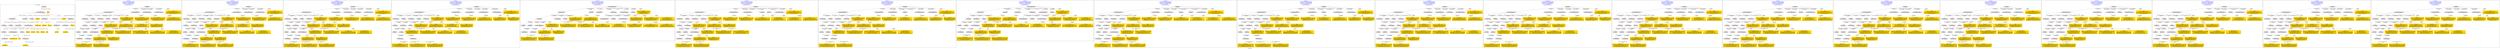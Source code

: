 digraph n0 {
fontcolor="blue"
remincross="true"
label="s06-npg.json"
subgraph cluster_0 {
label="1-correct model"
n2[style="filled",color="white",fillcolor="lightgray",label="E12_Production1"];
n3[style="filled",color="white",fillcolor="lightgray",label="E21_Person1"];
n4[style="filled",color="white",fillcolor="lightgray",label="E55_Type2"];
n5[style="filled",color="white",fillcolor="lightgray",label="E52_Time-Span4"];
n6[style="filled",color="white",fillcolor="lightgray",label="E69_Death1"];
n7[style="filled",color="white",fillcolor="lightgray",label="E82_Actor_Appellation1"];
n8[style="filled",color="white",fillcolor="lightgray",label="E67_Birth1"];
n9[shape="plaintext",style="filled",fillcolor="gold",label="Artist_URI"];
n10[style="filled",color="white",fillcolor="lightgray",label="E21_Person2"];
n11[style="filled",color="white",fillcolor="lightgray",label="E82_Actor_Appellation2"];
n12[style="filled",color="white",fillcolor="lightgray",label="E22_Man-Made_Object1"];
n13[style="filled",color="white",fillcolor="lightgray",label="E55_Type1"];
n14[shape="plaintext",style="filled",fillcolor="gold",label="Description"];
n15[style="filled",color="white",fillcolor="lightgray",label="E54_Dimension1"];
n16[style="filled",color="white",fillcolor="lightgray",label="E40_Legal_Body1"];
n17[shape="plaintext",style="filled",fillcolor="gold",label="ObjectURI"];
n18[style="filled",color="white",fillcolor="lightgray",label="E38_Image1"];
n19[shape="plaintext",style="filled",fillcolor="gold",label="Image"];
n20[shape="plaintext",style="filled",fillcolor="gold",label="OwnerURI"];
n21[style="filled",color="white",fillcolor="lightgray",label="E52_Time-Span1"];
n22[shape="plaintext",style="filled",fillcolor="gold",label="AquisitionDate"];
n23[style="filled",color="white",fillcolor="lightgray",label="E52_Time-Span2"];
n24[shape="plaintext",style="filled",fillcolor="gold",label="ArtistBornDate"];
n25[style="filled",color="white",fillcolor="lightgray",label="E52_Time-Span3"];
n26[shape="plaintext",style="filled",fillcolor="gold",label="ArtistDiedDate"];
n27[shape="plaintext",style="filled",fillcolor="gold",label="DateOfWork"];
n28[shape="plaintext",style="filled",fillcolor="gold",label="Dimension"];
n29[shape="plaintext",style="filled",fillcolor="gold",label="ClassificationURI"];
n30[shape="plaintext",style="filled",fillcolor="gold",label="Classification"];
n31[shape="plaintext",style="filled",fillcolor="gold",label="MediumURI"];
n32[shape="plaintext",style="filled",fillcolor="gold",label="Medium"];
n33[shape="plaintext",style="filled",fillcolor="gold",label="ArtistAppellation_URI"];
n34[shape="plaintext",style="filled",fillcolor="gold",label="Artist"];
n35[shape="plaintext",style="filled",fillcolor="gold",label="Title"];
n36[style="filled",color="white",fillcolor="lightgray",label="E8_Acquisition1"];
n37[shape="plaintext",style="filled",fillcolor="gold",label="CreditLine"];
}
subgraph cluster_1 {
label="candidate 0\nlink coherence:0.7714285714285715\nnode coherence:0.8484848484848485\nconfidence:0.41193607617216726\nmapping score:0.447918085996783\ncost:431.029756\n-precision:0.46-recall:0.44"
n39[style="filled",color="white",fillcolor="lightgray",label="E12_Production1"];
n40[style="filled",color="white",fillcolor="lightgray",label="E21_Person1"];
n41[style="filled",color="white",fillcolor="lightgray",label="E52_Time-Span2"];
n42[style="filled",color="white",fillcolor="lightgray",label="E55_Type1"];
n43[style="filled",color="white",fillcolor="lightgray",label="E67_Birth1"];
n44[style="filled",color="white",fillcolor="lightgray",label="E69_Death1"];
n45[style="filled",color="white",fillcolor="lightgray",label="E82_Actor_Appellation1"];
n46[style="filled",color="white",fillcolor="lightgray",label="E22_Man-Made_Object1"];
n47[style="filled",color="white",fillcolor="lightgray",label="E30_Right1"];
n48[style="filled",color="white",fillcolor="lightgray",label="E54_Dimension1"];
n49[style="filled",color="white",fillcolor="lightgray",label="E55_Type2"];
n50[style="filled",color="white",fillcolor="lightgray",label="E8_Acquisition1"];
n51[style="filled",color="white",fillcolor="lightgray",label="E38_Image1"];
n52[style="filled",color="white",fillcolor="lightgray",label="E52_Time-Span1"];
n53[style="filled",color="white",fillcolor="lightgray",label="E52_Time-Span3"];
n54[style="filled",color="white",fillcolor="lightgray",label="E33_Linguistic_Object1"];
n55[style="filled",color="white",fillcolor="lightgray",label="E33_Linguistic_Object2"];
n56[style="filled",color="white",fillcolor="lightgray",label="E73_Information_Object1"];
n57[shape="plaintext",style="filled",fillcolor="gold",label="Artist\n[E82_Actor_Appellation,label,0.46]\n[E22_Man-Made_Object,classLink,0.23]\n[E30_Right,P3_has_note,0.159]\n[E8_Acquisition,P3_has_note,0.151]"];
n58[shape="plaintext",style="filled",fillcolor="gold",label="ObjectURI\n[E22_Man-Made_Object,classLink,0.864]\n[E82_Actor_Appellation,label,0.05]\n[E35_Title,label,0.044]\n[E30_Right,P3_has_note,0.042]"];
n59[shape="plaintext",style="filled",fillcolor="gold",label="Medium\n[E55_Type,label,0.489]\n[E29_Design_or_Procedure,P3_has_note,0.464]\n[E73_Information_Object,P3_has_note,0.025]\n[E33_Linguistic_Object,P3_has_note,0.022]"];
n60[shape="plaintext",style="filled",fillcolor="gold",label="MediumURI\n[E57_Material,classLink,0.439]\n[E55_Type,classLink,0.424]\n[E74_Group,classLink,0.137]\n[E29_Design_or_Procedure,P3_has_note,0.0]"];
n61[shape="plaintext",style="filled",fillcolor="gold",label="ArtistAppellation_URI\n[E82_Actor_Appellation,classLink,0.907]\n[E21_Person,classLink,0.061]\n[E8_Acquisition,P3_has_note,0.016]\n[E30_Right,P3_has_note,0.016]"];
n62[shape="plaintext",style="filled",fillcolor="gold",label="Title\n[E82_Actor_Appellation,label,0.41]\n[E22_Man-Made_Object,classLink,0.239]\n[E30_Right,P3_has_note,0.181]\n[E8_Acquisition,P3_has_note,0.17]"];
n63[shape="plaintext",style="filled",fillcolor="gold",label="ClassificationURI\n[E55_Type,classLink,0.576]\n[E57_Material,classLink,0.2]\n[E74_Group,classLink,0.198]\n[E73_Information_Object,P3_has_note,0.026]"];
n64[shape="plaintext",style="filled",fillcolor="gold",label="Image\n[E38_Image,classLink,0.561]\n[E22_Man-Made_Object,classLink,0.407]\n[E29_Design_or_Procedure,P3_has_note,0.021]\n[E55_Type,label,0.011]"];
n65[shape="plaintext",style="filled",fillcolor="gold",label="Description\n[E33_Linguistic_Object,P3_has_note,0.454]\n[E73_Information_Object,P3_has_note,0.351]\n[E30_Right,P3_has_note,0.103]\n[E8_Acquisition,P3_has_note,0.091]"];
n66[shape="plaintext",style="filled",fillcolor="gold",label="Classification\n[E73_Information_Object,P3_has_note,0.372]\n[E33_Linguistic_Object,P3_has_note,0.349]\n[E30_Right,P3_has_note,0.154]\n[E8_Acquisition,P3_has_note,0.125]"];
n67[shape="plaintext",style="filled",fillcolor="gold",label="Artist_URI\n[E21_Person,classLink,0.436]\n[E82_Actor_Appellation,classLink,0.349]\n[E8_Acquisition,P3_has_note,0.107]\n[E30_Right,P3_has_note,0.107]"];
n68[shape="plaintext",style="filled",fillcolor="gold",label="ArtistBornDate\n[E52_Time-Span,P82_at_some_time_within,0.377]\n[E52_Time-Span,P82a_begin_of_the_begin,0.365]\n[E54_Dimension,P3_has_note,0.176]\n[E52_Time-Span,P82b_end_of_the_end,0.083]"];
n69[shape="plaintext",style="filled",fillcolor="gold",label="AquisitionDate\n[E52_Time-Span,P82b_end_of_the_end,0.461]\n[E52_Time-Span,P82_at_some_time_within,0.379]\n[E52_Time-Span,label,0.092]\n[E52_Time-Span,P82a_begin_of_the_begin,0.068]"];
n70[shape="plaintext",style="filled",fillcolor="gold",label="DateOfWork\n[E52_Time-Span,P82_at_some_time_within,0.467]\n[E52_Time-Span,P82a_begin_of_the_begin,0.302]\n[E52_Time-Span,P82b_end_of_the_end,0.156]\n[E33_Linguistic_Object,P3_has_note,0.076]"];
n71[shape="plaintext",style="filled",fillcolor="gold",label="CreditLine\n[E30_Right,P3_has_note,0.425]\n[E8_Acquisition,P3_has_note,0.361]\n[E33_Linguistic_Object,P3_has_note,0.176]\n[E73_Information_Object,P3_has_note,0.038]"];
n72[shape="plaintext",style="filled",fillcolor="gold",label="OwnerURI\n[E82_Actor_Appellation,label,0.324]\n[E8_Acquisition,P3_has_note,0.245]\n[E30_Right,P3_has_note,0.245]\n[E35_Title,label,0.186]"];
n73[shape="plaintext",style="filled",fillcolor="gold",label="ArtistDiedDate\n[E52_Time-Span,P82_at_some_time_within,0.369]\n[E52_Time-Span,P82b_end_of_the_end,0.305]\n[E54_Dimension,P3_has_note,0.179]\n[E52_Time-Span,P82a_begin_of_the_begin,0.147]"];
n74[shape="plaintext",style="filled",fillcolor="gold",label="Dimension\n[E54_Dimension,P3_has_note,0.921]\n[E82_Actor_Appellation,label,0.037]\n[E33_Linguistic_Object,P3_has_note,0.031]\n[E52_Time-Span,P82b_end_of_the_end,0.01]"];
}
subgraph cluster_2 {
label="candidate 1\nlink coherence:0.7714285714285715\nnode coherence:0.8484848484848485\nconfidence:0.41193607617216726\nmapping score:0.447918085996783\ncost:530.029756\n-precision:0.49-recall:0.47"
n76[style="filled",color="white",fillcolor="lightgray",label="E12_Production1"];
n77[style="filled",color="white",fillcolor="lightgray",label="E21_Person1"];
n78[style="filled",color="white",fillcolor="lightgray",label="E52_Time-Span2"];
n79[style="filled",color="white",fillcolor="lightgray",label="E55_Type1"];
n80[style="filled",color="white",fillcolor="lightgray",label="E67_Birth1"];
n81[style="filled",color="white",fillcolor="lightgray",label="E69_Death1"];
n82[style="filled",color="white",fillcolor="lightgray",label="E82_Actor_Appellation1"];
n83[style="filled",color="white",fillcolor="lightgray",label="E22_Man-Made_Object1"];
n84[style="filled",color="white",fillcolor="lightgray",label="E30_Right1"];
n85[style="filled",color="white",fillcolor="lightgray",label="E54_Dimension1"];
n86[style="filled",color="white",fillcolor="lightgray",label="E55_Type2"];
n87[style="filled",color="white",fillcolor="lightgray",label="E8_Acquisition1"];
n88[style="filled",color="white",fillcolor="lightgray",label="E38_Image1"];
n89[style="filled",color="white",fillcolor="lightgray",label="E52_Time-Span1"];
n90[style="filled",color="white",fillcolor="lightgray",label="E52_Time-Span3"];
n91[style="filled",color="white",fillcolor="lightgray",label="E33_Linguistic_Object1"];
n92[style="filled",color="white",fillcolor="lightgray",label="E33_Linguistic_Object2"];
n93[style="filled",color="white",fillcolor="lightgray",label="E73_Information_Object1"];
n94[shape="plaintext",style="filled",fillcolor="gold",label="Artist\n[E82_Actor_Appellation,label,0.46]\n[E22_Man-Made_Object,classLink,0.23]\n[E30_Right,P3_has_note,0.159]\n[E8_Acquisition,P3_has_note,0.151]"];
n95[shape="plaintext",style="filled",fillcolor="gold",label="ObjectURI\n[E22_Man-Made_Object,classLink,0.864]\n[E82_Actor_Appellation,label,0.05]\n[E35_Title,label,0.044]\n[E30_Right,P3_has_note,0.042]"];
n96[shape="plaintext",style="filled",fillcolor="gold",label="Medium\n[E55_Type,label,0.489]\n[E29_Design_or_Procedure,P3_has_note,0.464]\n[E73_Information_Object,P3_has_note,0.025]\n[E33_Linguistic_Object,P3_has_note,0.022]"];
n97[shape="plaintext",style="filled",fillcolor="gold",label="MediumURI\n[E57_Material,classLink,0.439]\n[E55_Type,classLink,0.424]\n[E74_Group,classLink,0.137]\n[E29_Design_or_Procedure,P3_has_note,0.0]"];
n98[shape="plaintext",style="filled",fillcolor="gold",label="ArtistAppellation_URI\n[E82_Actor_Appellation,classLink,0.907]\n[E21_Person,classLink,0.061]\n[E8_Acquisition,P3_has_note,0.016]\n[E30_Right,P3_has_note,0.016]"];
n99[shape="plaintext",style="filled",fillcolor="gold",label="Title\n[E82_Actor_Appellation,label,0.41]\n[E22_Man-Made_Object,classLink,0.239]\n[E30_Right,P3_has_note,0.181]\n[E8_Acquisition,P3_has_note,0.17]"];
n100[shape="plaintext",style="filled",fillcolor="gold",label="ClassificationURI\n[E55_Type,classLink,0.576]\n[E57_Material,classLink,0.2]\n[E74_Group,classLink,0.198]\n[E73_Information_Object,P3_has_note,0.026]"];
n101[shape="plaintext",style="filled",fillcolor="gold",label="Image\n[E38_Image,classLink,0.561]\n[E22_Man-Made_Object,classLink,0.407]\n[E29_Design_or_Procedure,P3_has_note,0.021]\n[E55_Type,label,0.011]"];
n102[shape="plaintext",style="filled",fillcolor="gold",label="Description\n[E33_Linguistic_Object,P3_has_note,0.454]\n[E73_Information_Object,P3_has_note,0.351]\n[E30_Right,P3_has_note,0.103]\n[E8_Acquisition,P3_has_note,0.091]"];
n103[shape="plaintext",style="filled",fillcolor="gold",label="AquisitionDate\n[E52_Time-Span,P82b_end_of_the_end,0.461]\n[E52_Time-Span,P82_at_some_time_within,0.379]\n[E52_Time-Span,label,0.092]\n[E52_Time-Span,P82a_begin_of_the_begin,0.068]"];
n104[shape="plaintext",style="filled",fillcolor="gold",label="Classification\n[E73_Information_Object,P3_has_note,0.372]\n[E33_Linguistic_Object,P3_has_note,0.349]\n[E30_Right,P3_has_note,0.154]\n[E8_Acquisition,P3_has_note,0.125]"];
n105[shape="plaintext",style="filled",fillcolor="gold",label="ArtistDiedDate\n[E52_Time-Span,P82_at_some_time_within,0.369]\n[E52_Time-Span,P82b_end_of_the_end,0.305]\n[E54_Dimension,P3_has_note,0.179]\n[E52_Time-Span,P82a_begin_of_the_begin,0.147]"];
n106[shape="plaintext",style="filled",fillcolor="gold",label="Artist_URI\n[E21_Person,classLink,0.436]\n[E82_Actor_Appellation,classLink,0.349]\n[E8_Acquisition,P3_has_note,0.107]\n[E30_Right,P3_has_note,0.107]"];
n107[shape="plaintext",style="filled",fillcolor="gold",label="DateOfWork\n[E52_Time-Span,P82_at_some_time_within,0.467]\n[E52_Time-Span,P82a_begin_of_the_begin,0.302]\n[E52_Time-Span,P82b_end_of_the_end,0.156]\n[E33_Linguistic_Object,P3_has_note,0.076]"];
n108[shape="plaintext",style="filled",fillcolor="gold",label="CreditLine\n[E30_Right,P3_has_note,0.425]\n[E8_Acquisition,P3_has_note,0.361]\n[E33_Linguistic_Object,P3_has_note,0.176]\n[E73_Information_Object,P3_has_note,0.038]"];
n109[shape="plaintext",style="filled",fillcolor="gold",label="OwnerURI\n[E82_Actor_Appellation,label,0.324]\n[E8_Acquisition,P3_has_note,0.245]\n[E30_Right,P3_has_note,0.245]\n[E35_Title,label,0.186]"];
n110[shape="plaintext",style="filled",fillcolor="gold",label="ArtistBornDate\n[E52_Time-Span,P82_at_some_time_within,0.377]\n[E52_Time-Span,P82a_begin_of_the_begin,0.365]\n[E54_Dimension,P3_has_note,0.176]\n[E52_Time-Span,P82b_end_of_the_end,0.083]"];
n111[shape="plaintext",style="filled",fillcolor="gold",label="Dimension\n[E54_Dimension,P3_has_note,0.921]\n[E82_Actor_Appellation,label,0.037]\n[E33_Linguistic_Object,P3_has_note,0.031]\n[E52_Time-Span,P82b_end_of_the_end,0.01]"];
}
subgraph cluster_3 {
label="candidate 10\nlink coherence:0.7428571428571429\nnode coherence:0.8484848484848485\nconfidence:0.41193607617216726\nmapping score:0.447918085996783\ncost:629.039779\n-precision:0.46-recall:0.44"
n113[style="filled",color="white",fillcolor="lightgray",label="E12_Production1"];
n114[style="filled",color="white",fillcolor="lightgray",label="E21_Person1"];
n115[style="filled",color="white",fillcolor="lightgray",label="E52_Time-Span2"];
n116[style="filled",color="white",fillcolor="lightgray",label="E55_Type1"];
n117[style="filled",color="white",fillcolor="lightgray",label="E67_Birth1"];
n118[style="filled",color="white",fillcolor="lightgray",label="E69_Death1"];
n119[style="filled",color="white",fillcolor="lightgray",label="E82_Actor_Appellation1"];
n120[style="filled",color="white",fillcolor="lightgray",label="E22_Man-Made_Object1"];
n121[style="filled",color="white",fillcolor="lightgray",label="E30_Right1"];
n122[style="filled",color="white",fillcolor="lightgray",label="E55_Type2"];
n123[style="filled",color="white",fillcolor="lightgray",label="E8_Acquisition1"];
n124[style="filled",color="white",fillcolor="lightgray",label="E38_Image1"];
n125[style="filled",color="white",fillcolor="lightgray",label="E52_Time-Span1"];
n126[style="filled",color="white",fillcolor="lightgray",label="E52_Time-Span3"];
n127[style="filled",color="white",fillcolor="lightgray",label="E33_Linguistic_Object1"];
n128[style="filled",color="white",fillcolor="lightgray",label="E33_Linguistic_Object2"];
n129[style="filled",color="white",fillcolor="lightgray",label="E54_Dimension1"];
n130[style="filled",color="white",fillcolor="lightgray",label="E73_Information_Object1"];
n131[shape="plaintext",style="filled",fillcolor="gold",label="Artist\n[E82_Actor_Appellation,label,0.46]\n[E22_Man-Made_Object,classLink,0.23]\n[E30_Right,P3_has_note,0.159]\n[E8_Acquisition,P3_has_note,0.151]"];
n132[shape="plaintext",style="filled",fillcolor="gold",label="ObjectURI\n[E22_Man-Made_Object,classLink,0.864]\n[E82_Actor_Appellation,label,0.05]\n[E35_Title,label,0.044]\n[E30_Right,P3_has_note,0.042]"];
n133[shape="plaintext",style="filled",fillcolor="gold",label="Medium\n[E55_Type,label,0.489]\n[E29_Design_or_Procedure,P3_has_note,0.464]\n[E73_Information_Object,P3_has_note,0.025]\n[E33_Linguistic_Object,P3_has_note,0.022]"];
n134[shape="plaintext",style="filled",fillcolor="gold",label="MediumURI\n[E57_Material,classLink,0.439]\n[E55_Type,classLink,0.424]\n[E74_Group,classLink,0.137]\n[E29_Design_or_Procedure,P3_has_note,0.0]"];
n135[shape="plaintext",style="filled",fillcolor="gold",label="ArtistAppellation_URI\n[E82_Actor_Appellation,classLink,0.907]\n[E21_Person,classLink,0.061]\n[E8_Acquisition,P3_has_note,0.016]\n[E30_Right,P3_has_note,0.016]"];
n136[shape="plaintext",style="filled",fillcolor="gold",label="Title\n[E82_Actor_Appellation,label,0.41]\n[E22_Man-Made_Object,classLink,0.239]\n[E30_Right,P3_has_note,0.181]\n[E8_Acquisition,P3_has_note,0.17]"];
n137[shape="plaintext",style="filled",fillcolor="gold",label="ClassificationURI\n[E55_Type,classLink,0.576]\n[E57_Material,classLink,0.2]\n[E74_Group,classLink,0.198]\n[E73_Information_Object,P3_has_note,0.026]"];
n138[shape="plaintext",style="filled",fillcolor="gold",label="Image\n[E38_Image,classLink,0.561]\n[E22_Man-Made_Object,classLink,0.407]\n[E29_Design_or_Procedure,P3_has_note,0.021]\n[E55_Type,label,0.011]"];
n139[shape="plaintext",style="filled",fillcolor="gold",label="Description\n[E33_Linguistic_Object,P3_has_note,0.454]\n[E73_Information_Object,P3_has_note,0.351]\n[E30_Right,P3_has_note,0.103]\n[E8_Acquisition,P3_has_note,0.091]"];
n140[shape="plaintext",style="filled",fillcolor="gold",label="AquisitionDate\n[E52_Time-Span,P82b_end_of_the_end,0.461]\n[E52_Time-Span,P82_at_some_time_within,0.379]\n[E52_Time-Span,label,0.092]\n[E52_Time-Span,P82a_begin_of_the_begin,0.068]"];
n141[shape="plaintext",style="filled",fillcolor="gold",label="Classification\n[E73_Information_Object,P3_has_note,0.372]\n[E33_Linguistic_Object,P3_has_note,0.349]\n[E30_Right,P3_has_note,0.154]\n[E8_Acquisition,P3_has_note,0.125]"];
n142[shape="plaintext",style="filled",fillcolor="gold",label="ArtistDiedDate\n[E52_Time-Span,P82_at_some_time_within,0.369]\n[E52_Time-Span,P82b_end_of_the_end,0.305]\n[E54_Dimension,P3_has_note,0.179]\n[E52_Time-Span,P82a_begin_of_the_begin,0.147]"];
n143[shape="plaintext",style="filled",fillcolor="gold",label="Artist_URI\n[E21_Person,classLink,0.436]\n[E82_Actor_Appellation,classLink,0.349]\n[E8_Acquisition,P3_has_note,0.107]\n[E30_Right,P3_has_note,0.107]"];
n144[shape="plaintext",style="filled",fillcolor="gold",label="DateOfWork\n[E52_Time-Span,P82_at_some_time_within,0.467]\n[E52_Time-Span,P82a_begin_of_the_begin,0.302]\n[E52_Time-Span,P82b_end_of_the_end,0.156]\n[E33_Linguistic_Object,P3_has_note,0.076]"];
n145[shape="plaintext",style="filled",fillcolor="gold",label="CreditLine\n[E30_Right,P3_has_note,0.425]\n[E8_Acquisition,P3_has_note,0.361]\n[E33_Linguistic_Object,P3_has_note,0.176]\n[E73_Information_Object,P3_has_note,0.038]"];
n146[shape="plaintext",style="filled",fillcolor="gold",label="OwnerURI\n[E82_Actor_Appellation,label,0.324]\n[E8_Acquisition,P3_has_note,0.245]\n[E30_Right,P3_has_note,0.245]\n[E35_Title,label,0.186]"];
n147[shape="plaintext",style="filled",fillcolor="gold",label="ArtistBornDate\n[E52_Time-Span,P82_at_some_time_within,0.377]\n[E52_Time-Span,P82a_begin_of_the_begin,0.365]\n[E54_Dimension,P3_has_note,0.176]\n[E52_Time-Span,P82b_end_of_the_end,0.083]"];
n148[shape="plaintext",style="filled",fillcolor="gold",label="Dimension\n[E54_Dimension,P3_has_note,0.921]\n[E82_Actor_Appellation,label,0.037]\n[E33_Linguistic_Object,P3_has_note,0.031]\n[E52_Time-Span,P82b_end_of_the_end,0.01]"];
}
subgraph cluster_4 {
label="candidate 11\nlink coherence:0.7428571428571429\nnode coherence:0.8484848484848485\nconfidence:0.41193607617216726\nmapping score:0.447918085996783\ncost:629.039788\n-precision:0.46-recall:0.44"
n150[style="filled",color="white",fillcolor="lightgray",label="E12_Production1"];
n151[style="filled",color="white",fillcolor="lightgray",label="E21_Person1"];
n152[style="filled",color="white",fillcolor="lightgray",label="E52_Time-Span2"];
n153[style="filled",color="white",fillcolor="lightgray",label="E55_Type1"];
n154[style="filled",color="white",fillcolor="lightgray",label="E67_Birth1"];
n155[style="filled",color="white",fillcolor="lightgray",label="E69_Death1"];
n156[style="filled",color="white",fillcolor="lightgray",label="E22_Man-Made_Object1"];
n157[style="filled",color="white",fillcolor="lightgray",label="E30_Right1"];
n158[style="filled",color="white",fillcolor="lightgray",label="E54_Dimension1"];
n159[style="filled",color="white",fillcolor="lightgray",label="E55_Type2"];
n160[style="filled",color="white",fillcolor="lightgray",label="E8_Acquisition1"];
n161[style="filled",color="white",fillcolor="lightgray",label="E38_Image1"];
n162[style="filled",color="white",fillcolor="lightgray",label="E52_Time-Span1"];
n163[style="filled",color="white",fillcolor="lightgray",label="E52_Time-Span3"];
n164[style="filled",color="white",fillcolor="lightgray",label="E33_Linguistic_Object1"];
n165[style="filled",color="white",fillcolor="lightgray",label="E33_Linguistic_Object2"];
n166[style="filled",color="white",fillcolor="lightgray",label="E73_Information_Object1"];
n167[style="filled",color="white",fillcolor="lightgray",label="E82_Actor_Appellation1"];
n168[shape="plaintext",style="filled",fillcolor="gold",label="Artist\n[E82_Actor_Appellation,label,0.46]\n[E22_Man-Made_Object,classLink,0.23]\n[E30_Right,P3_has_note,0.159]\n[E8_Acquisition,P3_has_note,0.151]"];
n169[shape="plaintext",style="filled",fillcolor="gold",label="ObjectURI\n[E22_Man-Made_Object,classLink,0.864]\n[E82_Actor_Appellation,label,0.05]\n[E35_Title,label,0.044]\n[E30_Right,P3_has_note,0.042]"];
n170[shape="plaintext",style="filled",fillcolor="gold",label="Medium\n[E55_Type,label,0.489]\n[E29_Design_or_Procedure,P3_has_note,0.464]\n[E73_Information_Object,P3_has_note,0.025]\n[E33_Linguistic_Object,P3_has_note,0.022]"];
n171[shape="plaintext",style="filled",fillcolor="gold",label="MediumURI\n[E57_Material,classLink,0.439]\n[E55_Type,classLink,0.424]\n[E74_Group,classLink,0.137]\n[E29_Design_or_Procedure,P3_has_note,0.0]"];
n172[shape="plaintext",style="filled",fillcolor="gold",label="ArtistAppellation_URI\n[E82_Actor_Appellation,classLink,0.907]\n[E21_Person,classLink,0.061]\n[E8_Acquisition,P3_has_note,0.016]\n[E30_Right,P3_has_note,0.016]"];
n173[shape="plaintext",style="filled",fillcolor="gold",label="Title\n[E82_Actor_Appellation,label,0.41]\n[E22_Man-Made_Object,classLink,0.239]\n[E30_Right,P3_has_note,0.181]\n[E8_Acquisition,P3_has_note,0.17]"];
n174[shape="plaintext",style="filled",fillcolor="gold",label="ClassificationURI\n[E55_Type,classLink,0.576]\n[E57_Material,classLink,0.2]\n[E74_Group,classLink,0.198]\n[E73_Information_Object,P3_has_note,0.026]"];
n175[shape="plaintext",style="filled",fillcolor="gold",label="Image\n[E38_Image,classLink,0.561]\n[E22_Man-Made_Object,classLink,0.407]\n[E29_Design_or_Procedure,P3_has_note,0.021]\n[E55_Type,label,0.011]"];
n176[shape="plaintext",style="filled",fillcolor="gold",label="Description\n[E33_Linguistic_Object,P3_has_note,0.454]\n[E73_Information_Object,P3_has_note,0.351]\n[E30_Right,P3_has_note,0.103]\n[E8_Acquisition,P3_has_note,0.091]"];
n177[shape="plaintext",style="filled",fillcolor="gold",label="AquisitionDate\n[E52_Time-Span,P82b_end_of_the_end,0.461]\n[E52_Time-Span,P82_at_some_time_within,0.379]\n[E52_Time-Span,label,0.092]\n[E52_Time-Span,P82a_begin_of_the_begin,0.068]"];
n178[shape="plaintext",style="filled",fillcolor="gold",label="Classification\n[E73_Information_Object,P3_has_note,0.372]\n[E33_Linguistic_Object,P3_has_note,0.349]\n[E30_Right,P3_has_note,0.154]\n[E8_Acquisition,P3_has_note,0.125]"];
n179[shape="plaintext",style="filled",fillcolor="gold",label="ArtistDiedDate\n[E52_Time-Span,P82_at_some_time_within,0.369]\n[E52_Time-Span,P82b_end_of_the_end,0.305]\n[E54_Dimension,P3_has_note,0.179]\n[E52_Time-Span,P82a_begin_of_the_begin,0.147]"];
n180[shape="plaintext",style="filled",fillcolor="gold",label="Artist_URI\n[E21_Person,classLink,0.436]\n[E82_Actor_Appellation,classLink,0.349]\n[E8_Acquisition,P3_has_note,0.107]\n[E30_Right,P3_has_note,0.107]"];
n181[shape="plaintext",style="filled",fillcolor="gold",label="DateOfWork\n[E52_Time-Span,P82_at_some_time_within,0.467]\n[E52_Time-Span,P82a_begin_of_the_begin,0.302]\n[E52_Time-Span,P82b_end_of_the_end,0.156]\n[E33_Linguistic_Object,P3_has_note,0.076]"];
n182[shape="plaintext",style="filled",fillcolor="gold",label="CreditLine\n[E30_Right,P3_has_note,0.425]\n[E8_Acquisition,P3_has_note,0.361]\n[E33_Linguistic_Object,P3_has_note,0.176]\n[E73_Information_Object,P3_has_note,0.038]"];
n183[shape="plaintext",style="filled",fillcolor="gold",label="OwnerURI\n[E82_Actor_Appellation,label,0.324]\n[E8_Acquisition,P3_has_note,0.245]\n[E30_Right,P3_has_note,0.245]\n[E35_Title,label,0.186]"];
n184[shape="plaintext",style="filled",fillcolor="gold",label="ArtistBornDate\n[E52_Time-Span,P82_at_some_time_within,0.377]\n[E52_Time-Span,P82a_begin_of_the_begin,0.365]\n[E54_Dimension,P3_has_note,0.176]\n[E52_Time-Span,P82b_end_of_the_end,0.083]"];
n185[shape="plaintext",style="filled",fillcolor="gold",label="Dimension\n[E54_Dimension,P3_has_note,0.921]\n[E82_Actor_Appellation,label,0.037]\n[E33_Linguistic_Object,P3_has_note,0.031]\n[E52_Time-Span,P82b_end_of_the_end,0.01]"];
}
subgraph cluster_5 {
label="candidate 12\nlink coherence:0.7428571428571429\nnode coherence:0.8484848484848485\nconfidence:0.41193607617216726\nmapping score:0.447918085996783\ncost:629.049761\n-precision:0.4-recall:0.39"
n187[style="filled",color="white",fillcolor="lightgray",label="E12_Production1"];
n188[style="filled",color="white",fillcolor="lightgray",label="E21_Person1"];
n189[style="filled",color="white",fillcolor="lightgray",label="E52_Time-Span2"];
n190[style="filled",color="white",fillcolor="lightgray",label="E55_Type1"];
n191[style="filled",color="white",fillcolor="lightgray",label="E67_Birth1"];
n192[style="filled",color="white",fillcolor="lightgray",label="E69_Death1"];
n193[style="filled",color="white",fillcolor="lightgray",label="E82_Actor_Appellation1"];
n194[style="filled",color="white",fillcolor="lightgray",label="E22_Man-Made_Object1"];
n195[style="filled",color="white",fillcolor="lightgray",label="E30_Right1"];
n196[style="filled",color="white",fillcolor="lightgray",label="E54_Dimension1"];
n197[style="filled",color="white",fillcolor="lightgray",label="E8_Acquisition1"];
n198[style="filled",color="white",fillcolor="lightgray",label="E52_Time-Span1"];
n199[style="filled",color="white",fillcolor="lightgray",label="E52_Time-Span3"];
n200[style="filled",color="white",fillcolor="lightgray",label="E33_Linguistic_Object1"];
n201[style="filled",color="white",fillcolor="lightgray",label="E55_Type3"];
n202[style="filled",color="white",fillcolor="lightgray",label="E33_Linguistic_Object2"];
n203[style="filled",color="white",fillcolor="lightgray",label="E38_Image1"];
n204[style="filled",color="white",fillcolor="lightgray",label="E73_Information_Object1"];
n205[shape="plaintext",style="filled",fillcolor="gold",label="Artist\n[E82_Actor_Appellation,label,0.46]\n[E22_Man-Made_Object,classLink,0.23]\n[E30_Right,P3_has_note,0.159]\n[E8_Acquisition,P3_has_note,0.151]"];
n206[shape="plaintext",style="filled",fillcolor="gold",label="ObjectURI\n[E22_Man-Made_Object,classLink,0.864]\n[E82_Actor_Appellation,label,0.05]\n[E35_Title,label,0.044]\n[E30_Right,P3_has_note,0.042]"];
n207[shape="plaintext",style="filled",fillcolor="gold",label="Medium\n[E55_Type,label,0.489]\n[E29_Design_or_Procedure,P3_has_note,0.464]\n[E73_Information_Object,P3_has_note,0.025]\n[E33_Linguistic_Object,P3_has_note,0.022]"];
n208[shape="plaintext",style="filled",fillcolor="gold",label="MediumURI\n[E57_Material,classLink,0.439]\n[E55_Type,classLink,0.424]\n[E74_Group,classLink,0.137]\n[E29_Design_or_Procedure,P3_has_note,0.0]"];
n209[shape="plaintext",style="filled",fillcolor="gold",label="ArtistAppellation_URI\n[E82_Actor_Appellation,classLink,0.907]\n[E21_Person,classLink,0.061]\n[E8_Acquisition,P3_has_note,0.016]\n[E30_Right,P3_has_note,0.016]"];
n210[shape="plaintext",style="filled",fillcolor="gold",label="Title\n[E82_Actor_Appellation,label,0.41]\n[E22_Man-Made_Object,classLink,0.239]\n[E30_Right,P3_has_note,0.181]\n[E8_Acquisition,P3_has_note,0.17]"];
n211[shape="plaintext",style="filled",fillcolor="gold",label="ClassificationURI\n[E55_Type,classLink,0.576]\n[E57_Material,classLink,0.2]\n[E74_Group,classLink,0.198]\n[E73_Information_Object,P3_has_note,0.026]"];
n212[shape="plaintext",style="filled",fillcolor="gold",label="Image\n[E38_Image,classLink,0.561]\n[E22_Man-Made_Object,classLink,0.407]\n[E29_Design_or_Procedure,P3_has_note,0.021]\n[E55_Type,label,0.011]"];
n213[shape="plaintext",style="filled",fillcolor="gold",label="Description\n[E33_Linguistic_Object,P3_has_note,0.454]\n[E73_Information_Object,P3_has_note,0.351]\n[E30_Right,P3_has_note,0.103]\n[E8_Acquisition,P3_has_note,0.091]"];
n214[shape="plaintext",style="filled",fillcolor="gold",label="Classification\n[E73_Information_Object,P3_has_note,0.372]\n[E33_Linguistic_Object,P3_has_note,0.349]\n[E30_Right,P3_has_note,0.154]\n[E8_Acquisition,P3_has_note,0.125]"];
n215[shape="plaintext",style="filled",fillcolor="gold",label="Artist_URI\n[E21_Person,classLink,0.436]\n[E82_Actor_Appellation,classLink,0.349]\n[E8_Acquisition,P3_has_note,0.107]\n[E30_Right,P3_has_note,0.107]"];
n216[shape="plaintext",style="filled",fillcolor="gold",label="ArtistBornDate\n[E52_Time-Span,P82_at_some_time_within,0.377]\n[E52_Time-Span,P82a_begin_of_the_begin,0.365]\n[E54_Dimension,P3_has_note,0.176]\n[E52_Time-Span,P82b_end_of_the_end,0.083]"];
n217[shape="plaintext",style="filled",fillcolor="gold",label="AquisitionDate\n[E52_Time-Span,P82b_end_of_the_end,0.461]\n[E52_Time-Span,P82_at_some_time_within,0.379]\n[E52_Time-Span,label,0.092]\n[E52_Time-Span,P82a_begin_of_the_begin,0.068]"];
n218[shape="plaintext",style="filled",fillcolor="gold",label="DateOfWork\n[E52_Time-Span,P82_at_some_time_within,0.467]\n[E52_Time-Span,P82a_begin_of_the_begin,0.302]\n[E52_Time-Span,P82b_end_of_the_end,0.156]\n[E33_Linguistic_Object,P3_has_note,0.076]"];
n219[shape="plaintext",style="filled",fillcolor="gold",label="CreditLine\n[E30_Right,P3_has_note,0.425]\n[E8_Acquisition,P3_has_note,0.361]\n[E33_Linguistic_Object,P3_has_note,0.176]\n[E73_Information_Object,P3_has_note,0.038]"];
n220[shape="plaintext",style="filled",fillcolor="gold",label="OwnerURI\n[E82_Actor_Appellation,label,0.324]\n[E8_Acquisition,P3_has_note,0.245]\n[E30_Right,P3_has_note,0.245]\n[E35_Title,label,0.186]"];
n221[shape="plaintext",style="filled",fillcolor="gold",label="ArtistDiedDate\n[E52_Time-Span,P82_at_some_time_within,0.369]\n[E52_Time-Span,P82b_end_of_the_end,0.305]\n[E54_Dimension,P3_has_note,0.179]\n[E52_Time-Span,P82a_begin_of_the_begin,0.147]"];
n222[shape="plaintext",style="filled",fillcolor="gold",label="Dimension\n[E54_Dimension,P3_has_note,0.921]\n[E82_Actor_Appellation,label,0.037]\n[E33_Linguistic_Object,P3_has_note,0.031]\n[E52_Time-Span,P82b_end_of_the_end,0.01]"];
}
subgraph cluster_6 {
label="candidate 13\nlink coherence:0.7428571428571429\nnode coherence:0.8484848484848485\nconfidence:0.41193607617216726\nmapping score:0.447918085996783\ncost:629.049781\n-precision:0.43-recall:0.42"
n224[style="filled",color="white",fillcolor="lightgray",label="E12_Production1"];
n225[style="filled",color="white",fillcolor="lightgray",label="E21_Person1"];
n226[style="filled",color="white",fillcolor="lightgray",label="E52_Time-Span2"];
n227[style="filled",color="white",fillcolor="lightgray",label="E67_Birth1"];
n228[style="filled",color="white",fillcolor="lightgray",label="E69_Death1"];
n229[style="filled",color="white",fillcolor="lightgray",label="E82_Actor_Appellation1"];
n230[style="filled",color="white",fillcolor="lightgray",label="E22_Man-Made_Object1"];
n231[style="filled",color="white",fillcolor="lightgray",label="E30_Right1"];
n232[style="filled",color="white",fillcolor="lightgray",label="E54_Dimension1"];
n233[style="filled",color="white",fillcolor="lightgray",label="E8_Acquisition1"];
n234[style="filled",color="white",fillcolor="lightgray",label="E38_Image1"];
n235[style="filled",color="white",fillcolor="lightgray",label="E52_Time-Span1"];
n236[style="filled",color="white",fillcolor="lightgray",label="E52_Time-Span3"];
n237[style="filled",color="white",fillcolor="lightgray",label="E33_Linguistic_Object1"];
n238[style="filled",color="white",fillcolor="lightgray",label="E33_Linguistic_Object2"];
n239[style="filled",color="white",fillcolor="lightgray",label="E55_Type1"];
n240[style="filled",color="white",fillcolor="lightgray",label="E55_Type2"];
n241[style="filled",color="white",fillcolor="lightgray",label="E73_Information_Object1"];
n242[shape="plaintext",style="filled",fillcolor="gold",label="Artist\n[E82_Actor_Appellation,label,0.46]\n[E22_Man-Made_Object,classLink,0.23]\n[E30_Right,P3_has_note,0.159]\n[E8_Acquisition,P3_has_note,0.151]"];
n243[shape="plaintext",style="filled",fillcolor="gold",label="ObjectURI\n[E22_Man-Made_Object,classLink,0.864]\n[E82_Actor_Appellation,label,0.05]\n[E35_Title,label,0.044]\n[E30_Right,P3_has_note,0.042]"];
n244[shape="plaintext",style="filled",fillcolor="gold",label="Medium\n[E55_Type,label,0.489]\n[E29_Design_or_Procedure,P3_has_note,0.464]\n[E73_Information_Object,P3_has_note,0.025]\n[E33_Linguistic_Object,P3_has_note,0.022]"];
n245[shape="plaintext",style="filled",fillcolor="gold",label="MediumURI\n[E57_Material,classLink,0.439]\n[E55_Type,classLink,0.424]\n[E74_Group,classLink,0.137]\n[E29_Design_or_Procedure,P3_has_note,0.0]"];
n246[shape="plaintext",style="filled",fillcolor="gold",label="ArtistAppellation_URI\n[E82_Actor_Appellation,classLink,0.907]\n[E21_Person,classLink,0.061]\n[E8_Acquisition,P3_has_note,0.016]\n[E30_Right,P3_has_note,0.016]"];
n247[shape="plaintext",style="filled",fillcolor="gold",label="Title\n[E82_Actor_Appellation,label,0.41]\n[E22_Man-Made_Object,classLink,0.239]\n[E30_Right,P3_has_note,0.181]\n[E8_Acquisition,P3_has_note,0.17]"];
n248[shape="plaintext",style="filled",fillcolor="gold",label="ClassificationURI\n[E55_Type,classLink,0.576]\n[E57_Material,classLink,0.2]\n[E74_Group,classLink,0.198]\n[E73_Information_Object,P3_has_note,0.026]"];
n249[shape="plaintext",style="filled",fillcolor="gold",label="Image\n[E38_Image,classLink,0.561]\n[E22_Man-Made_Object,classLink,0.407]\n[E29_Design_or_Procedure,P3_has_note,0.021]\n[E55_Type,label,0.011]"];
n250[shape="plaintext",style="filled",fillcolor="gold",label="Description\n[E33_Linguistic_Object,P3_has_note,0.454]\n[E73_Information_Object,P3_has_note,0.351]\n[E30_Right,P3_has_note,0.103]\n[E8_Acquisition,P3_has_note,0.091]"];
n251[shape="plaintext",style="filled",fillcolor="gold",label="Classification\n[E73_Information_Object,P3_has_note,0.372]\n[E33_Linguistic_Object,P3_has_note,0.349]\n[E30_Right,P3_has_note,0.154]\n[E8_Acquisition,P3_has_note,0.125]"];
n252[shape="plaintext",style="filled",fillcolor="gold",label="Artist_URI\n[E21_Person,classLink,0.436]\n[E82_Actor_Appellation,classLink,0.349]\n[E8_Acquisition,P3_has_note,0.107]\n[E30_Right,P3_has_note,0.107]"];
n253[shape="plaintext",style="filled",fillcolor="gold",label="ArtistBornDate\n[E52_Time-Span,P82_at_some_time_within,0.377]\n[E52_Time-Span,P82a_begin_of_the_begin,0.365]\n[E54_Dimension,P3_has_note,0.176]\n[E52_Time-Span,P82b_end_of_the_end,0.083]"];
n254[shape="plaintext",style="filled",fillcolor="gold",label="AquisitionDate\n[E52_Time-Span,P82b_end_of_the_end,0.461]\n[E52_Time-Span,P82_at_some_time_within,0.379]\n[E52_Time-Span,label,0.092]\n[E52_Time-Span,P82a_begin_of_the_begin,0.068]"];
n255[shape="plaintext",style="filled",fillcolor="gold",label="DateOfWork\n[E52_Time-Span,P82_at_some_time_within,0.467]\n[E52_Time-Span,P82a_begin_of_the_begin,0.302]\n[E52_Time-Span,P82b_end_of_the_end,0.156]\n[E33_Linguistic_Object,P3_has_note,0.076]"];
n256[shape="plaintext",style="filled",fillcolor="gold",label="CreditLine\n[E30_Right,P3_has_note,0.425]\n[E8_Acquisition,P3_has_note,0.361]\n[E33_Linguistic_Object,P3_has_note,0.176]\n[E73_Information_Object,P3_has_note,0.038]"];
n257[shape="plaintext",style="filled",fillcolor="gold",label="OwnerURI\n[E82_Actor_Appellation,label,0.324]\n[E8_Acquisition,P3_has_note,0.245]\n[E30_Right,P3_has_note,0.245]\n[E35_Title,label,0.186]"];
n258[shape="plaintext",style="filled",fillcolor="gold",label="ArtistDiedDate\n[E52_Time-Span,P82_at_some_time_within,0.369]\n[E52_Time-Span,P82b_end_of_the_end,0.305]\n[E54_Dimension,P3_has_note,0.179]\n[E52_Time-Span,P82a_begin_of_the_begin,0.147]"];
n259[shape="plaintext",style="filled",fillcolor="gold",label="Dimension\n[E54_Dimension,P3_has_note,0.921]\n[E82_Actor_Appellation,label,0.037]\n[E33_Linguistic_Object,P3_has_note,0.031]\n[E52_Time-Span,P82b_end_of_the_end,0.01]"];
}
subgraph cluster_7 {
label="candidate 14\nlink coherence:0.7428571428571429\nnode coherence:0.8484848484848485\nconfidence:0.41193607617216726\nmapping score:0.447918085996783\ncost:629.049791\n-precision:0.4-recall:0.39"
n261[style="filled",color="white",fillcolor="lightgray",label="E12_Production1"];
n262[style="filled",color="white",fillcolor="lightgray",label="E21_Person1"];
n263[style="filled",color="white",fillcolor="lightgray",label="E52_Time-Span2"];
n264[style="filled",color="white",fillcolor="lightgray",label="E55_Type1"];
n265[style="filled",color="white",fillcolor="lightgray",label="E67_Birth1"];
n266[style="filled",color="white",fillcolor="lightgray",label="E69_Death1"];
n267[style="filled",color="white",fillcolor="lightgray",label="E22_Man-Made_Object1"];
n268[style="filled",color="white",fillcolor="lightgray",label="E30_Right1"];
n269[style="filled",color="white",fillcolor="lightgray",label="E54_Dimension1"];
n270[style="filled",color="white",fillcolor="lightgray",label="E8_Acquisition1"];
n271[style="filled",color="white",fillcolor="lightgray",label="E38_Image1"];
n272[style="filled",color="white",fillcolor="lightgray",label="E52_Time-Span1"];
n273[style="filled",color="white",fillcolor="lightgray",label="E52_Time-Span3"];
n274[style="filled",color="white",fillcolor="lightgray",label="E33_Linguistic_Object1"];
n275[style="filled",color="white",fillcolor="lightgray",label="E33_Linguistic_Object2"];
n276[style="filled",color="white",fillcolor="lightgray",label="E55_Type2"];
n277[style="filled",color="white",fillcolor="lightgray",label="E73_Information_Object1"];
n278[style="filled",color="white",fillcolor="lightgray",label="E82_Actor_Appellation1"];
n279[shape="plaintext",style="filled",fillcolor="gold",label="Artist\n[E82_Actor_Appellation,label,0.46]\n[E22_Man-Made_Object,classLink,0.23]\n[E30_Right,P3_has_note,0.159]\n[E8_Acquisition,P3_has_note,0.151]"];
n280[shape="plaintext",style="filled",fillcolor="gold",label="ObjectURI\n[E22_Man-Made_Object,classLink,0.864]\n[E82_Actor_Appellation,label,0.05]\n[E35_Title,label,0.044]\n[E30_Right,P3_has_note,0.042]"];
n281[shape="plaintext",style="filled",fillcolor="gold",label="Medium\n[E55_Type,label,0.489]\n[E29_Design_or_Procedure,P3_has_note,0.464]\n[E73_Information_Object,P3_has_note,0.025]\n[E33_Linguistic_Object,P3_has_note,0.022]"];
n282[shape="plaintext",style="filled",fillcolor="gold",label="MediumURI\n[E57_Material,classLink,0.439]\n[E55_Type,classLink,0.424]\n[E74_Group,classLink,0.137]\n[E29_Design_or_Procedure,P3_has_note,0.0]"];
n283[shape="plaintext",style="filled",fillcolor="gold",label="ArtistAppellation_URI\n[E82_Actor_Appellation,classLink,0.907]\n[E21_Person,classLink,0.061]\n[E8_Acquisition,P3_has_note,0.016]\n[E30_Right,P3_has_note,0.016]"];
n284[shape="plaintext",style="filled",fillcolor="gold",label="Title\n[E82_Actor_Appellation,label,0.41]\n[E22_Man-Made_Object,classLink,0.239]\n[E30_Right,P3_has_note,0.181]\n[E8_Acquisition,P3_has_note,0.17]"];
n285[shape="plaintext",style="filled",fillcolor="gold",label="ClassificationURI\n[E55_Type,classLink,0.576]\n[E57_Material,classLink,0.2]\n[E74_Group,classLink,0.198]\n[E73_Information_Object,P3_has_note,0.026]"];
n286[shape="plaintext",style="filled",fillcolor="gold",label="Image\n[E38_Image,classLink,0.561]\n[E22_Man-Made_Object,classLink,0.407]\n[E29_Design_or_Procedure,P3_has_note,0.021]\n[E55_Type,label,0.011]"];
n287[shape="plaintext",style="filled",fillcolor="gold",label="Description\n[E33_Linguistic_Object,P3_has_note,0.454]\n[E73_Information_Object,P3_has_note,0.351]\n[E30_Right,P3_has_note,0.103]\n[E8_Acquisition,P3_has_note,0.091]"];
n288[shape="plaintext",style="filled",fillcolor="gold",label="Classification\n[E73_Information_Object,P3_has_note,0.372]\n[E33_Linguistic_Object,P3_has_note,0.349]\n[E30_Right,P3_has_note,0.154]\n[E8_Acquisition,P3_has_note,0.125]"];
n289[shape="plaintext",style="filled",fillcolor="gold",label="Artist_URI\n[E21_Person,classLink,0.436]\n[E82_Actor_Appellation,classLink,0.349]\n[E8_Acquisition,P3_has_note,0.107]\n[E30_Right,P3_has_note,0.107]"];
n290[shape="plaintext",style="filled",fillcolor="gold",label="ArtistBornDate\n[E52_Time-Span,P82_at_some_time_within,0.377]\n[E52_Time-Span,P82a_begin_of_the_begin,0.365]\n[E54_Dimension,P3_has_note,0.176]\n[E52_Time-Span,P82b_end_of_the_end,0.083]"];
n291[shape="plaintext",style="filled",fillcolor="gold",label="AquisitionDate\n[E52_Time-Span,P82b_end_of_the_end,0.461]\n[E52_Time-Span,P82_at_some_time_within,0.379]\n[E52_Time-Span,label,0.092]\n[E52_Time-Span,P82a_begin_of_the_begin,0.068]"];
n292[shape="plaintext",style="filled",fillcolor="gold",label="DateOfWork\n[E52_Time-Span,P82_at_some_time_within,0.467]\n[E52_Time-Span,P82a_begin_of_the_begin,0.302]\n[E52_Time-Span,P82b_end_of_the_end,0.156]\n[E33_Linguistic_Object,P3_has_note,0.076]"];
n293[shape="plaintext",style="filled",fillcolor="gold",label="CreditLine\n[E30_Right,P3_has_note,0.425]\n[E8_Acquisition,P3_has_note,0.361]\n[E33_Linguistic_Object,P3_has_note,0.176]\n[E73_Information_Object,P3_has_note,0.038]"];
n294[shape="plaintext",style="filled",fillcolor="gold",label="OwnerURI\n[E82_Actor_Appellation,label,0.324]\n[E8_Acquisition,P3_has_note,0.245]\n[E30_Right,P3_has_note,0.245]\n[E35_Title,label,0.186]"];
n295[shape="plaintext",style="filled",fillcolor="gold",label="ArtistDiedDate\n[E52_Time-Span,P82_at_some_time_within,0.369]\n[E52_Time-Span,P82b_end_of_the_end,0.305]\n[E54_Dimension,P3_has_note,0.179]\n[E52_Time-Span,P82a_begin_of_the_begin,0.147]"];
n296[shape="plaintext",style="filled",fillcolor="gold",label="Dimension\n[E54_Dimension,P3_has_note,0.921]\n[E82_Actor_Appellation,label,0.037]\n[E33_Linguistic_Object,P3_has_note,0.031]\n[E52_Time-Span,P82b_end_of_the_end,0.01]"];
}
subgraph cluster_8 {
label="candidate 15\nlink coherence:0.7428571428571429\nnode coherence:0.8484848484848485\nconfidence:0.41193607617216726\nmapping score:0.447918085996783\ncost:728.049761\n-precision:0.43-recall:0.42"
n298[style="filled",color="white",fillcolor="lightgray",label="E12_Production1"];
n299[style="filled",color="white",fillcolor="lightgray",label="E21_Person1"];
n300[style="filled",color="white",fillcolor="lightgray",label="E52_Time-Span2"];
n301[style="filled",color="white",fillcolor="lightgray",label="E55_Type1"];
n302[style="filled",color="white",fillcolor="lightgray",label="E67_Birth1"];
n303[style="filled",color="white",fillcolor="lightgray",label="E69_Death1"];
n304[style="filled",color="white",fillcolor="lightgray",label="E82_Actor_Appellation1"];
n305[style="filled",color="white",fillcolor="lightgray",label="E22_Man-Made_Object1"];
n306[style="filled",color="white",fillcolor="lightgray",label="E30_Right1"];
n307[style="filled",color="white",fillcolor="lightgray",label="E54_Dimension1"];
n308[style="filled",color="white",fillcolor="lightgray",label="E8_Acquisition1"];
n309[style="filled",color="white",fillcolor="lightgray",label="E52_Time-Span1"];
n310[style="filled",color="white",fillcolor="lightgray",label="E52_Time-Span3"];
n311[style="filled",color="white",fillcolor="lightgray",label="E33_Linguistic_Object1"];
n312[style="filled",color="white",fillcolor="lightgray",label="E55_Type3"];
n313[style="filled",color="white",fillcolor="lightgray",label="E33_Linguistic_Object2"];
n314[style="filled",color="white",fillcolor="lightgray",label="E38_Image1"];
n315[style="filled",color="white",fillcolor="lightgray",label="E73_Information_Object1"];
n316[shape="plaintext",style="filled",fillcolor="gold",label="Artist\n[E82_Actor_Appellation,label,0.46]\n[E22_Man-Made_Object,classLink,0.23]\n[E30_Right,P3_has_note,0.159]\n[E8_Acquisition,P3_has_note,0.151]"];
n317[shape="plaintext",style="filled",fillcolor="gold",label="ObjectURI\n[E22_Man-Made_Object,classLink,0.864]\n[E82_Actor_Appellation,label,0.05]\n[E35_Title,label,0.044]\n[E30_Right,P3_has_note,0.042]"];
n318[shape="plaintext",style="filled",fillcolor="gold",label="Medium\n[E55_Type,label,0.489]\n[E29_Design_or_Procedure,P3_has_note,0.464]\n[E73_Information_Object,P3_has_note,0.025]\n[E33_Linguistic_Object,P3_has_note,0.022]"];
n319[shape="plaintext",style="filled",fillcolor="gold",label="MediumURI\n[E57_Material,classLink,0.439]\n[E55_Type,classLink,0.424]\n[E74_Group,classLink,0.137]\n[E29_Design_or_Procedure,P3_has_note,0.0]"];
n320[shape="plaintext",style="filled",fillcolor="gold",label="ArtistAppellation_URI\n[E82_Actor_Appellation,classLink,0.907]\n[E21_Person,classLink,0.061]\n[E8_Acquisition,P3_has_note,0.016]\n[E30_Right,P3_has_note,0.016]"];
n321[shape="plaintext",style="filled",fillcolor="gold",label="Title\n[E82_Actor_Appellation,label,0.41]\n[E22_Man-Made_Object,classLink,0.239]\n[E30_Right,P3_has_note,0.181]\n[E8_Acquisition,P3_has_note,0.17]"];
n322[shape="plaintext",style="filled",fillcolor="gold",label="ClassificationURI\n[E55_Type,classLink,0.576]\n[E57_Material,classLink,0.2]\n[E74_Group,classLink,0.198]\n[E73_Information_Object,P3_has_note,0.026]"];
n323[shape="plaintext",style="filled",fillcolor="gold",label="Image\n[E38_Image,classLink,0.561]\n[E22_Man-Made_Object,classLink,0.407]\n[E29_Design_or_Procedure,P3_has_note,0.021]\n[E55_Type,label,0.011]"];
n324[shape="plaintext",style="filled",fillcolor="gold",label="Description\n[E33_Linguistic_Object,P3_has_note,0.454]\n[E73_Information_Object,P3_has_note,0.351]\n[E30_Right,P3_has_note,0.103]\n[E8_Acquisition,P3_has_note,0.091]"];
n325[shape="plaintext",style="filled",fillcolor="gold",label="AquisitionDate\n[E52_Time-Span,P82b_end_of_the_end,0.461]\n[E52_Time-Span,P82_at_some_time_within,0.379]\n[E52_Time-Span,label,0.092]\n[E52_Time-Span,P82a_begin_of_the_begin,0.068]"];
n326[shape="plaintext",style="filled",fillcolor="gold",label="Classification\n[E73_Information_Object,P3_has_note,0.372]\n[E33_Linguistic_Object,P3_has_note,0.349]\n[E30_Right,P3_has_note,0.154]\n[E8_Acquisition,P3_has_note,0.125]"];
n327[shape="plaintext",style="filled",fillcolor="gold",label="ArtistDiedDate\n[E52_Time-Span,P82_at_some_time_within,0.369]\n[E52_Time-Span,P82b_end_of_the_end,0.305]\n[E54_Dimension,P3_has_note,0.179]\n[E52_Time-Span,P82a_begin_of_the_begin,0.147]"];
n328[shape="plaintext",style="filled",fillcolor="gold",label="Artist_URI\n[E21_Person,classLink,0.436]\n[E82_Actor_Appellation,classLink,0.349]\n[E8_Acquisition,P3_has_note,0.107]\n[E30_Right,P3_has_note,0.107]"];
n329[shape="plaintext",style="filled",fillcolor="gold",label="DateOfWork\n[E52_Time-Span,P82_at_some_time_within,0.467]\n[E52_Time-Span,P82a_begin_of_the_begin,0.302]\n[E52_Time-Span,P82b_end_of_the_end,0.156]\n[E33_Linguistic_Object,P3_has_note,0.076]"];
n330[shape="plaintext",style="filled",fillcolor="gold",label="CreditLine\n[E30_Right,P3_has_note,0.425]\n[E8_Acquisition,P3_has_note,0.361]\n[E33_Linguistic_Object,P3_has_note,0.176]\n[E73_Information_Object,P3_has_note,0.038]"];
n331[shape="plaintext",style="filled",fillcolor="gold",label="OwnerURI\n[E82_Actor_Appellation,label,0.324]\n[E8_Acquisition,P3_has_note,0.245]\n[E30_Right,P3_has_note,0.245]\n[E35_Title,label,0.186]"];
n332[shape="plaintext",style="filled",fillcolor="gold",label="ArtistBornDate\n[E52_Time-Span,P82_at_some_time_within,0.377]\n[E52_Time-Span,P82a_begin_of_the_begin,0.365]\n[E54_Dimension,P3_has_note,0.176]\n[E52_Time-Span,P82b_end_of_the_end,0.083]"];
n333[shape="plaintext",style="filled",fillcolor="gold",label="Dimension\n[E54_Dimension,P3_has_note,0.921]\n[E82_Actor_Appellation,label,0.037]\n[E33_Linguistic_Object,P3_has_note,0.031]\n[E52_Time-Span,P82b_end_of_the_end,0.01]"];
}
subgraph cluster_9 {
label="candidate 16\nlink coherence:0.7428571428571429\nnode coherence:0.8484848484848485\nconfidence:0.41193607617216726\nmapping score:0.447918085996783\ncost:728.049781\n-precision:0.46-recall:0.44"
n335[style="filled",color="white",fillcolor="lightgray",label="E12_Production1"];
n336[style="filled",color="white",fillcolor="lightgray",label="E21_Person1"];
n337[style="filled",color="white",fillcolor="lightgray",label="E52_Time-Span2"];
n338[style="filled",color="white",fillcolor="lightgray",label="E67_Birth1"];
n339[style="filled",color="white",fillcolor="lightgray",label="E69_Death1"];
n340[style="filled",color="white",fillcolor="lightgray",label="E82_Actor_Appellation1"];
n341[style="filled",color="white",fillcolor="lightgray",label="E22_Man-Made_Object1"];
n342[style="filled",color="white",fillcolor="lightgray",label="E30_Right1"];
n343[style="filled",color="white",fillcolor="lightgray",label="E54_Dimension1"];
n344[style="filled",color="white",fillcolor="lightgray",label="E8_Acquisition1"];
n345[style="filled",color="white",fillcolor="lightgray",label="E38_Image1"];
n346[style="filled",color="white",fillcolor="lightgray",label="E52_Time-Span1"];
n347[style="filled",color="white",fillcolor="lightgray",label="E52_Time-Span3"];
n348[style="filled",color="white",fillcolor="lightgray",label="E33_Linguistic_Object1"];
n349[style="filled",color="white",fillcolor="lightgray",label="E33_Linguistic_Object2"];
n350[style="filled",color="white",fillcolor="lightgray",label="E55_Type1"];
n351[style="filled",color="white",fillcolor="lightgray",label="E55_Type2"];
n352[style="filled",color="white",fillcolor="lightgray",label="E73_Information_Object1"];
n353[shape="plaintext",style="filled",fillcolor="gold",label="Artist\n[E82_Actor_Appellation,label,0.46]\n[E22_Man-Made_Object,classLink,0.23]\n[E30_Right,P3_has_note,0.159]\n[E8_Acquisition,P3_has_note,0.151]"];
n354[shape="plaintext",style="filled",fillcolor="gold",label="ObjectURI\n[E22_Man-Made_Object,classLink,0.864]\n[E82_Actor_Appellation,label,0.05]\n[E35_Title,label,0.044]\n[E30_Right,P3_has_note,0.042]"];
n355[shape="plaintext",style="filled",fillcolor="gold",label="Medium\n[E55_Type,label,0.489]\n[E29_Design_or_Procedure,P3_has_note,0.464]\n[E73_Information_Object,P3_has_note,0.025]\n[E33_Linguistic_Object,P3_has_note,0.022]"];
n356[shape="plaintext",style="filled",fillcolor="gold",label="MediumURI\n[E57_Material,classLink,0.439]\n[E55_Type,classLink,0.424]\n[E74_Group,classLink,0.137]\n[E29_Design_or_Procedure,P3_has_note,0.0]"];
n357[shape="plaintext",style="filled",fillcolor="gold",label="ArtistAppellation_URI\n[E82_Actor_Appellation,classLink,0.907]\n[E21_Person,classLink,0.061]\n[E8_Acquisition,P3_has_note,0.016]\n[E30_Right,P3_has_note,0.016]"];
n358[shape="plaintext",style="filled",fillcolor="gold",label="Title\n[E82_Actor_Appellation,label,0.41]\n[E22_Man-Made_Object,classLink,0.239]\n[E30_Right,P3_has_note,0.181]\n[E8_Acquisition,P3_has_note,0.17]"];
n359[shape="plaintext",style="filled",fillcolor="gold",label="ClassificationURI\n[E55_Type,classLink,0.576]\n[E57_Material,classLink,0.2]\n[E74_Group,classLink,0.198]\n[E73_Information_Object,P3_has_note,0.026]"];
n360[shape="plaintext",style="filled",fillcolor="gold",label="Image\n[E38_Image,classLink,0.561]\n[E22_Man-Made_Object,classLink,0.407]\n[E29_Design_or_Procedure,P3_has_note,0.021]\n[E55_Type,label,0.011]"];
n361[shape="plaintext",style="filled",fillcolor="gold",label="Description\n[E33_Linguistic_Object,P3_has_note,0.454]\n[E73_Information_Object,P3_has_note,0.351]\n[E30_Right,P3_has_note,0.103]\n[E8_Acquisition,P3_has_note,0.091]"];
n362[shape="plaintext",style="filled",fillcolor="gold",label="AquisitionDate\n[E52_Time-Span,P82b_end_of_the_end,0.461]\n[E52_Time-Span,P82_at_some_time_within,0.379]\n[E52_Time-Span,label,0.092]\n[E52_Time-Span,P82a_begin_of_the_begin,0.068]"];
n363[shape="plaintext",style="filled",fillcolor="gold",label="Classification\n[E73_Information_Object,P3_has_note,0.372]\n[E33_Linguistic_Object,P3_has_note,0.349]\n[E30_Right,P3_has_note,0.154]\n[E8_Acquisition,P3_has_note,0.125]"];
n364[shape="plaintext",style="filled",fillcolor="gold",label="ArtistDiedDate\n[E52_Time-Span,P82_at_some_time_within,0.369]\n[E52_Time-Span,P82b_end_of_the_end,0.305]\n[E54_Dimension,P3_has_note,0.179]\n[E52_Time-Span,P82a_begin_of_the_begin,0.147]"];
n365[shape="plaintext",style="filled",fillcolor="gold",label="Artist_URI\n[E21_Person,classLink,0.436]\n[E82_Actor_Appellation,classLink,0.349]\n[E8_Acquisition,P3_has_note,0.107]\n[E30_Right,P3_has_note,0.107]"];
n366[shape="plaintext",style="filled",fillcolor="gold",label="DateOfWork\n[E52_Time-Span,P82_at_some_time_within,0.467]\n[E52_Time-Span,P82a_begin_of_the_begin,0.302]\n[E52_Time-Span,P82b_end_of_the_end,0.156]\n[E33_Linguistic_Object,P3_has_note,0.076]"];
n367[shape="plaintext",style="filled",fillcolor="gold",label="CreditLine\n[E30_Right,P3_has_note,0.425]\n[E8_Acquisition,P3_has_note,0.361]\n[E33_Linguistic_Object,P3_has_note,0.176]\n[E73_Information_Object,P3_has_note,0.038]"];
n368[shape="plaintext",style="filled",fillcolor="gold",label="OwnerURI\n[E82_Actor_Appellation,label,0.324]\n[E8_Acquisition,P3_has_note,0.245]\n[E30_Right,P3_has_note,0.245]\n[E35_Title,label,0.186]"];
n369[shape="plaintext",style="filled",fillcolor="gold",label="ArtistBornDate\n[E52_Time-Span,P82_at_some_time_within,0.377]\n[E52_Time-Span,P82a_begin_of_the_begin,0.365]\n[E54_Dimension,P3_has_note,0.176]\n[E52_Time-Span,P82b_end_of_the_end,0.083]"];
n370[shape="plaintext",style="filled",fillcolor="gold",label="Dimension\n[E54_Dimension,P3_has_note,0.921]\n[E82_Actor_Appellation,label,0.037]\n[E33_Linguistic_Object,P3_has_note,0.031]\n[E52_Time-Span,P82b_end_of_the_end,0.01]"];
}
subgraph cluster_10 {
label="candidate 17\nlink coherence:0.7428571428571429\nnode coherence:0.8484848484848485\nconfidence:0.41193607617216726\nmapping score:0.447918085996783\ncost:728.049791\n-precision:0.43-recall:0.42"
n372[style="filled",color="white",fillcolor="lightgray",label="E12_Production1"];
n373[style="filled",color="white",fillcolor="lightgray",label="E21_Person1"];
n374[style="filled",color="white",fillcolor="lightgray",label="E52_Time-Span2"];
n375[style="filled",color="white",fillcolor="lightgray",label="E55_Type1"];
n376[style="filled",color="white",fillcolor="lightgray",label="E67_Birth1"];
n377[style="filled",color="white",fillcolor="lightgray",label="E69_Death1"];
n378[style="filled",color="white",fillcolor="lightgray",label="E22_Man-Made_Object1"];
n379[style="filled",color="white",fillcolor="lightgray",label="E30_Right1"];
n380[style="filled",color="white",fillcolor="lightgray",label="E54_Dimension1"];
n381[style="filled",color="white",fillcolor="lightgray",label="E8_Acquisition1"];
n382[style="filled",color="white",fillcolor="lightgray",label="E38_Image1"];
n383[style="filled",color="white",fillcolor="lightgray",label="E52_Time-Span1"];
n384[style="filled",color="white",fillcolor="lightgray",label="E52_Time-Span3"];
n385[style="filled",color="white",fillcolor="lightgray",label="E33_Linguistic_Object1"];
n386[style="filled",color="white",fillcolor="lightgray",label="E33_Linguistic_Object2"];
n387[style="filled",color="white",fillcolor="lightgray",label="E55_Type2"];
n388[style="filled",color="white",fillcolor="lightgray",label="E73_Information_Object1"];
n389[style="filled",color="white",fillcolor="lightgray",label="E82_Actor_Appellation1"];
n390[shape="plaintext",style="filled",fillcolor="gold",label="Artist\n[E82_Actor_Appellation,label,0.46]\n[E22_Man-Made_Object,classLink,0.23]\n[E30_Right,P3_has_note,0.159]\n[E8_Acquisition,P3_has_note,0.151]"];
n391[shape="plaintext",style="filled",fillcolor="gold",label="ObjectURI\n[E22_Man-Made_Object,classLink,0.864]\n[E82_Actor_Appellation,label,0.05]\n[E35_Title,label,0.044]\n[E30_Right,P3_has_note,0.042]"];
n392[shape="plaintext",style="filled",fillcolor="gold",label="Medium\n[E55_Type,label,0.489]\n[E29_Design_or_Procedure,P3_has_note,0.464]\n[E73_Information_Object,P3_has_note,0.025]\n[E33_Linguistic_Object,P3_has_note,0.022]"];
n393[shape="plaintext",style="filled",fillcolor="gold",label="MediumURI\n[E57_Material,classLink,0.439]\n[E55_Type,classLink,0.424]\n[E74_Group,classLink,0.137]\n[E29_Design_or_Procedure,P3_has_note,0.0]"];
n394[shape="plaintext",style="filled",fillcolor="gold",label="ArtistAppellation_URI\n[E82_Actor_Appellation,classLink,0.907]\n[E21_Person,classLink,0.061]\n[E8_Acquisition,P3_has_note,0.016]\n[E30_Right,P3_has_note,0.016]"];
n395[shape="plaintext",style="filled",fillcolor="gold",label="Title\n[E82_Actor_Appellation,label,0.41]\n[E22_Man-Made_Object,classLink,0.239]\n[E30_Right,P3_has_note,0.181]\n[E8_Acquisition,P3_has_note,0.17]"];
n396[shape="plaintext",style="filled",fillcolor="gold",label="ClassificationURI\n[E55_Type,classLink,0.576]\n[E57_Material,classLink,0.2]\n[E74_Group,classLink,0.198]\n[E73_Information_Object,P3_has_note,0.026]"];
n397[shape="plaintext",style="filled",fillcolor="gold",label="Image\n[E38_Image,classLink,0.561]\n[E22_Man-Made_Object,classLink,0.407]\n[E29_Design_or_Procedure,P3_has_note,0.021]\n[E55_Type,label,0.011]"];
n398[shape="plaintext",style="filled",fillcolor="gold",label="Description\n[E33_Linguistic_Object,P3_has_note,0.454]\n[E73_Information_Object,P3_has_note,0.351]\n[E30_Right,P3_has_note,0.103]\n[E8_Acquisition,P3_has_note,0.091]"];
n399[shape="plaintext",style="filled",fillcolor="gold",label="AquisitionDate\n[E52_Time-Span,P82b_end_of_the_end,0.461]\n[E52_Time-Span,P82_at_some_time_within,0.379]\n[E52_Time-Span,label,0.092]\n[E52_Time-Span,P82a_begin_of_the_begin,0.068]"];
n400[shape="plaintext",style="filled",fillcolor="gold",label="Classification\n[E73_Information_Object,P3_has_note,0.372]\n[E33_Linguistic_Object,P3_has_note,0.349]\n[E30_Right,P3_has_note,0.154]\n[E8_Acquisition,P3_has_note,0.125]"];
n401[shape="plaintext",style="filled",fillcolor="gold",label="ArtistDiedDate\n[E52_Time-Span,P82_at_some_time_within,0.369]\n[E52_Time-Span,P82b_end_of_the_end,0.305]\n[E54_Dimension,P3_has_note,0.179]\n[E52_Time-Span,P82a_begin_of_the_begin,0.147]"];
n402[shape="plaintext",style="filled",fillcolor="gold",label="Artist_URI\n[E21_Person,classLink,0.436]\n[E82_Actor_Appellation,classLink,0.349]\n[E8_Acquisition,P3_has_note,0.107]\n[E30_Right,P3_has_note,0.107]"];
n403[shape="plaintext",style="filled",fillcolor="gold",label="DateOfWork\n[E52_Time-Span,P82_at_some_time_within,0.467]\n[E52_Time-Span,P82a_begin_of_the_begin,0.302]\n[E52_Time-Span,P82b_end_of_the_end,0.156]\n[E33_Linguistic_Object,P3_has_note,0.076]"];
n404[shape="plaintext",style="filled",fillcolor="gold",label="CreditLine\n[E30_Right,P3_has_note,0.425]\n[E8_Acquisition,P3_has_note,0.361]\n[E33_Linguistic_Object,P3_has_note,0.176]\n[E73_Information_Object,P3_has_note,0.038]"];
n405[shape="plaintext",style="filled",fillcolor="gold",label="OwnerURI\n[E82_Actor_Appellation,label,0.324]\n[E8_Acquisition,P3_has_note,0.245]\n[E30_Right,P3_has_note,0.245]\n[E35_Title,label,0.186]"];
n406[shape="plaintext",style="filled",fillcolor="gold",label="ArtistBornDate\n[E52_Time-Span,P82_at_some_time_within,0.377]\n[E52_Time-Span,P82a_begin_of_the_begin,0.365]\n[E54_Dimension,P3_has_note,0.176]\n[E52_Time-Span,P82b_end_of_the_end,0.083]"];
n407[shape="plaintext",style="filled",fillcolor="gold",label="Dimension\n[E54_Dimension,P3_has_note,0.921]\n[E82_Actor_Appellation,label,0.037]\n[E33_Linguistic_Object,P3_has_note,0.031]\n[E52_Time-Span,P82b_end_of_the_end,0.01]"];
}
subgraph cluster_11 {
label="candidate 18\nlink coherence:0.7428571428571429\nnode coherence:0.8484848484848485\nconfidence:0.4117522876036872\nmapping score:0.447856823140623\ncost:530.039779\n-precision:0.43-recall:0.42"
n409[style="filled",color="white",fillcolor="lightgray",label="E12_Production1"];
n410[style="filled",color="white",fillcolor="lightgray",label="E21_Person1"];
n411[style="filled",color="white",fillcolor="lightgray",label="E52_Time-Span2"];
n412[style="filled",color="white",fillcolor="lightgray",label="E55_Type1"];
n413[style="filled",color="white",fillcolor="lightgray",label="E67_Birth1"];
n414[style="filled",color="white",fillcolor="lightgray",label="E69_Death1"];
n415[style="filled",color="white",fillcolor="lightgray",label="E82_Actor_Appellation1"];
n416[style="filled",color="white",fillcolor="lightgray",label="E22_Man-Made_Object1"];
n417[style="filled",color="white",fillcolor="lightgray",label="E30_Right1"];
n418[style="filled",color="white",fillcolor="lightgray",label="E55_Type2"];
n419[style="filled",color="white",fillcolor="lightgray",label="E8_Acquisition1"];
n420[style="filled",color="white",fillcolor="lightgray",label="E38_Image1"];
n421[style="filled",color="white",fillcolor="lightgray",label="E52_Time-Span1"];
n422[style="filled",color="white",fillcolor="lightgray",label="E52_Time-Span3"];
n423[style="filled",color="white",fillcolor="lightgray",label="E33_Linguistic_Object1"];
n424[style="filled",color="white",fillcolor="lightgray",label="E33_Linguistic_Object2"];
n425[style="filled",color="white",fillcolor="lightgray",label="E54_Dimension1"];
n426[style="filled",color="white",fillcolor="lightgray",label="E73_Information_Object1"];
n427[shape="plaintext",style="filled",fillcolor="gold",label="ObjectURI\n[E22_Man-Made_Object,classLink,0.864]\n[E82_Actor_Appellation,label,0.05]\n[E35_Title,label,0.044]\n[E30_Right,P3_has_note,0.042]"];
n428[shape="plaintext",style="filled",fillcolor="gold",label="Title\n[E82_Actor_Appellation,label,0.41]\n[E22_Man-Made_Object,classLink,0.239]\n[E30_Right,P3_has_note,0.181]\n[E8_Acquisition,P3_has_note,0.17]"];
n429[shape="plaintext",style="filled",fillcolor="gold",label="Medium\n[E55_Type,label,0.489]\n[E29_Design_or_Procedure,P3_has_note,0.464]\n[E73_Information_Object,P3_has_note,0.025]\n[E33_Linguistic_Object,P3_has_note,0.022]"];
n430[shape="plaintext",style="filled",fillcolor="gold",label="MediumURI\n[E57_Material,classLink,0.439]\n[E55_Type,classLink,0.424]\n[E74_Group,classLink,0.137]\n[E29_Design_or_Procedure,P3_has_note,0.0]"];
n431[shape="plaintext",style="filled",fillcolor="gold",label="ArtistAppellation_URI\n[E82_Actor_Appellation,classLink,0.907]\n[E21_Person,classLink,0.061]\n[E8_Acquisition,P3_has_note,0.016]\n[E30_Right,P3_has_note,0.016]"];
n432[shape="plaintext",style="filled",fillcolor="gold",label="Artist\n[E82_Actor_Appellation,label,0.46]\n[E22_Man-Made_Object,classLink,0.23]\n[E30_Right,P3_has_note,0.159]\n[E8_Acquisition,P3_has_note,0.151]"];
n433[shape="plaintext",style="filled",fillcolor="gold",label="ClassificationURI\n[E55_Type,classLink,0.576]\n[E57_Material,classLink,0.2]\n[E74_Group,classLink,0.198]\n[E73_Information_Object,P3_has_note,0.026]"];
n434[shape="plaintext",style="filled",fillcolor="gold",label="Image\n[E38_Image,classLink,0.561]\n[E22_Man-Made_Object,classLink,0.407]\n[E29_Design_or_Procedure,P3_has_note,0.021]\n[E55_Type,label,0.011]"];
n435[shape="plaintext",style="filled",fillcolor="gold",label="Description\n[E33_Linguistic_Object,P3_has_note,0.454]\n[E73_Information_Object,P3_has_note,0.351]\n[E30_Right,P3_has_note,0.103]\n[E8_Acquisition,P3_has_note,0.091]"];
n436[shape="plaintext",style="filled",fillcolor="gold",label="Classification\n[E73_Information_Object,P3_has_note,0.372]\n[E33_Linguistic_Object,P3_has_note,0.349]\n[E30_Right,P3_has_note,0.154]\n[E8_Acquisition,P3_has_note,0.125]"];
n437[shape="plaintext",style="filled",fillcolor="gold",label="Artist_URI\n[E21_Person,classLink,0.436]\n[E82_Actor_Appellation,classLink,0.349]\n[E8_Acquisition,P3_has_note,0.107]\n[E30_Right,P3_has_note,0.107]"];
n438[shape="plaintext",style="filled",fillcolor="gold",label="ArtistBornDate\n[E52_Time-Span,P82_at_some_time_within,0.377]\n[E52_Time-Span,P82a_begin_of_the_begin,0.365]\n[E54_Dimension,P3_has_note,0.176]\n[E52_Time-Span,P82b_end_of_the_end,0.083]"];
n439[shape="plaintext",style="filled",fillcolor="gold",label="AquisitionDate\n[E52_Time-Span,P82b_end_of_the_end,0.461]\n[E52_Time-Span,P82_at_some_time_within,0.379]\n[E52_Time-Span,label,0.092]\n[E52_Time-Span,P82a_begin_of_the_begin,0.068]"];
n440[shape="plaintext",style="filled",fillcolor="gold",label="DateOfWork\n[E52_Time-Span,P82_at_some_time_within,0.467]\n[E52_Time-Span,P82a_begin_of_the_begin,0.302]\n[E52_Time-Span,P82b_end_of_the_end,0.156]\n[E33_Linguistic_Object,P3_has_note,0.076]"];
n441[shape="plaintext",style="filled",fillcolor="gold",label="CreditLine\n[E30_Right,P3_has_note,0.425]\n[E8_Acquisition,P3_has_note,0.361]\n[E33_Linguistic_Object,P3_has_note,0.176]\n[E73_Information_Object,P3_has_note,0.038]"];
n442[shape="plaintext",style="filled",fillcolor="gold",label="OwnerURI\n[E82_Actor_Appellation,label,0.324]\n[E8_Acquisition,P3_has_note,0.245]\n[E30_Right,P3_has_note,0.245]\n[E35_Title,label,0.186]"];
n443[shape="plaintext",style="filled",fillcolor="gold",label="ArtistDiedDate\n[E52_Time-Span,P82_at_some_time_within,0.369]\n[E52_Time-Span,P82b_end_of_the_end,0.305]\n[E54_Dimension,P3_has_note,0.179]\n[E52_Time-Span,P82a_begin_of_the_begin,0.147]"];
n444[shape="plaintext",style="filled",fillcolor="gold",label="Dimension\n[E54_Dimension,P3_has_note,0.921]\n[E82_Actor_Appellation,label,0.037]\n[E33_Linguistic_Object,P3_has_note,0.031]\n[E52_Time-Span,P82b_end_of_the_end,0.01]"];
}
subgraph cluster_12 {
label="candidate 19\nlink coherence:0.7428571428571429\nnode coherence:0.8484848484848485\nconfidence:0.4117522876036872\nmapping score:0.447856823140623\ncost:530.039788\n-precision:0.43-recall:0.42"
n446[style="filled",color="white",fillcolor="lightgray",label="E12_Production1"];
n447[style="filled",color="white",fillcolor="lightgray",label="E21_Person1"];
n448[style="filled",color="white",fillcolor="lightgray",label="E52_Time-Span2"];
n449[style="filled",color="white",fillcolor="lightgray",label="E55_Type1"];
n450[style="filled",color="white",fillcolor="lightgray",label="E67_Birth1"];
n451[style="filled",color="white",fillcolor="lightgray",label="E69_Death1"];
n452[style="filled",color="white",fillcolor="lightgray",label="E22_Man-Made_Object1"];
n453[style="filled",color="white",fillcolor="lightgray",label="E30_Right1"];
n454[style="filled",color="white",fillcolor="lightgray",label="E54_Dimension1"];
n455[style="filled",color="white",fillcolor="lightgray",label="E55_Type2"];
n456[style="filled",color="white",fillcolor="lightgray",label="E8_Acquisition1"];
n457[style="filled",color="white",fillcolor="lightgray",label="E38_Image1"];
n458[style="filled",color="white",fillcolor="lightgray",label="E52_Time-Span1"];
n459[style="filled",color="white",fillcolor="lightgray",label="E52_Time-Span3"];
n460[style="filled",color="white",fillcolor="lightgray",label="E33_Linguistic_Object1"];
n461[style="filled",color="white",fillcolor="lightgray",label="E33_Linguistic_Object2"];
n462[style="filled",color="white",fillcolor="lightgray",label="E73_Information_Object1"];
n463[style="filled",color="white",fillcolor="lightgray",label="E82_Actor_Appellation1"];
n464[shape="plaintext",style="filled",fillcolor="gold",label="ObjectURI\n[E22_Man-Made_Object,classLink,0.864]\n[E82_Actor_Appellation,label,0.05]\n[E35_Title,label,0.044]\n[E30_Right,P3_has_note,0.042]"];
n465[shape="plaintext",style="filled",fillcolor="gold",label="Title\n[E82_Actor_Appellation,label,0.41]\n[E22_Man-Made_Object,classLink,0.239]\n[E30_Right,P3_has_note,0.181]\n[E8_Acquisition,P3_has_note,0.17]"];
n466[shape="plaintext",style="filled",fillcolor="gold",label="Medium\n[E55_Type,label,0.489]\n[E29_Design_or_Procedure,P3_has_note,0.464]\n[E73_Information_Object,P3_has_note,0.025]\n[E33_Linguistic_Object,P3_has_note,0.022]"];
n467[shape="plaintext",style="filled",fillcolor="gold",label="MediumURI\n[E57_Material,classLink,0.439]\n[E55_Type,classLink,0.424]\n[E74_Group,classLink,0.137]\n[E29_Design_or_Procedure,P3_has_note,0.0]"];
n468[shape="plaintext",style="filled",fillcolor="gold",label="ArtistAppellation_URI\n[E82_Actor_Appellation,classLink,0.907]\n[E21_Person,classLink,0.061]\n[E8_Acquisition,P3_has_note,0.016]\n[E30_Right,P3_has_note,0.016]"];
n469[shape="plaintext",style="filled",fillcolor="gold",label="Artist\n[E82_Actor_Appellation,label,0.46]\n[E22_Man-Made_Object,classLink,0.23]\n[E30_Right,P3_has_note,0.159]\n[E8_Acquisition,P3_has_note,0.151]"];
n470[shape="plaintext",style="filled",fillcolor="gold",label="ClassificationURI\n[E55_Type,classLink,0.576]\n[E57_Material,classLink,0.2]\n[E74_Group,classLink,0.198]\n[E73_Information_Object,P3_has_note,0.026]"];
n471[shape="plaintext",style="filled",fillcolor="gold",label="Image\n[E38_Image,classLink,0.561]\n[E22_Man-Made_Object,classLink,0.407]\n[E29_Design_or_Procedure,P3_has_note,0.021]\n[E55_Type,label,0.011]"];
n472[shape="plaintext",style="filled",fillcolor="gold",label="Description\n[E33_Linguistic_Object,P3_has_note,0.454]\n[E73_Information_Object,P3_has_note,0.351]\n[E30_Right,P3_has_note,0.103]\n[E8_Acquisition,P3_has_note,0.091]"];
n473[shape="plaintext",style="filled",fillcolor="gold",label="Classification\n[E73_Information_Object,P3_has_note,0.372]\n[E33_Linguistic_Object,P3_has_note,0.349]\n[E30_Right,P3_has_note,0.154]\n[E8_Acquisition,P3_has_note,0.125]"];
n474[shape="plaintext",style="filled",fillcolor="gold",label="Artist_URI\n[E21_Person,classLink,0.436]\n[E82_Actor_Appellation,classLink,0.349]\n[E8_Acquisition,P3_has_note,0.107]\n[E30_Right,P3_has_note,0.107]"];
n475[shape="plaintext",style="filled",fillcolor="gold",label="ArtistBornDate\n[E52_Time-Span,P82_at_some_time_within,0.377]\n[E52_Time-Span,P82a_begin_of_the_begin,0.365]\n[E54_Dimension,P3_has_note,0.176]\n[E52_Time-Span,P82b_end_of_the_end,0.083]"];
n476[shape="plaintext",style="filled",fillcolor="gold",label="AquisitionDate\n[E52_Time-Span,P82b_end_of_the_end,0.461]\n[E52_Time-Span,P82_at_some_time_within,0.379]\n[E52_Time-Span,label,0.092]\n[E52_Time-Span,P82a_begin_of_the_begin,0.068]"];
n477[shape="plaintext",style="filled",fillcolor="gold",label="DateOfWork\n[E52_Time-Span,P82_at_some_time_within,0.467]\n[E52_Time-Span,P82a_begin_of_the_begin,0.302]\n[E52_Time-Span,P82b_end_of_the_end,0.156]\n[E33_Linguistic_Object,P3_has_note,0.076]"];
n478[shape="plaintext",style="filled",fillcolor="gold",label="CreditLine\n[E30_Right,P3_has_note,0.425]\n[E8_Acquisition,P3_has_note,0.361]\n[E33_Linguistic_Object,P3_has_note,0.176]\n[E73_Information_Object,P3_has_note,0.038]"];
n479[shape="plaintext",style="filled",fillcolor="gold",label="OwnerURI\n[E82_Actor_Appellation,label,0.324]\n[E8_Acquisition,P3_has_note,0.245]\n[E30_Right,P3_has_note,0.245]\n[E35_Title,label,0.186]"];
n480[shape="plaintext",style="filled",fillcolor="gold",label="ArtistDiedDate\n[E52_Time-Span,P82_at_some_time_within,0.369]\n[E52_Time-Span,P82b_end_of_the_end,0.305]\n[E54_Dimension,P3_has_note,0.179]\n[E52_Time-Span,P82a_begin_of_the_begin,0.147]"];
n481[shape="plaintext",style="filled",fillcolor="gold",label="Dimension\n[E54_Dimension,P3_has_note,0.921]\n[E82_Actor_Appellation,label,0.037]\n[E33_Linguistic_Object,P3_has_note,0.031]\n[E52_Time-Span,P82b_end_of_the_end,0.01]"];
}
subgraph cluster_13 {
label="candidate 2\nlink coherence:0.7714285714285715\nnode coherence:0.8484848484848485\nconfidence:0.41193607617216726\nmapping score:0.447918085996783\ncost:530.039759\n-precision:0.43-recall:0.42"
n483[style="filled",color="white",fillcolor="lightgray",label="E12_Production1"];
n484[style="filled",color="white",fillcolor="lightgray",label="E21_Person1"];
n485[style="filled",color="white",fillcolor="lightgray",label="E52_Time-Span2"];
n486[style="filled",color="white",fillcolor="lightgray",label="E55_Type1"];
n487[style="filled",color="white",fillcolor="lightgray",label="E67_Birth1"];
n488[style="filled",color="white",fillcolor="lightgray",label="E69_Death1"];
n489[style="filled",color="white",fillcolor="lightgray",label="E82_Actor_Appellation1"];
n490[style="filled",color="white",fillcolor="lightgray",label="E22_Man-Made_Object1"];
n491[style="filled",color="white",fillcolor="lightgray",label="E30_Right1"];
n492[style="filled",color="white",fillcolor="lightgray",label="E54_Dimension1"];
n493[style="filled",color="white",fillcolor="lightgray",label="E8_Acquisition1"];
n494[style="filled",color="white",fillcolor="lightgray",label="E38_Image1"];
n495[style="filled",color="white",fillcolor="lightgray",label="E52_Time-Span1"];
n496[style="filled",color="white",fillcolor="lightgray",label="E52_Time-Span3"];
n497[style="filled",color="white",fillcolor="lightgray",label="E33_Linguistic_Object1"];
n498[style="filled",color="white",fillcolor="lightgray",label="E33_Linguistic_Object2"];
n499[style="filled",color="white",fillcolor="lightgray",label="E55_Type2"];
n500[style="filled",color="white",fillcolor="lightgray",label="E73_Information_Object1"];
n501[shape="plaintext",style="filled",fillcolor="gold",label="Artist\n[E82_Actor_Appellation,label,0.46]\n[E22_Man-Made_Object,classLink,0.23]\n[E30_Right,P3_has_note,0.159]\n[E8_Acquisition,P3_has_note,0.151]"];
n502[shape="plaintext",style="filled",fillcolor="gold",label="ObjectURI\n[E22_Man-Made_Object,classLink,0.864]\n[E82_Actor_Appellation,label,0.05]\n[E35_Title,label,0.044]\n[E30_Right,P3_has_note,0.042]"];
n503[shape="plaintext",style="filled",fillcolor="gold",label="Medium\n[E55_Type,label,0.489]\n[E29_Design_or_Procedure,P3_has_note,0.464]\n[E73_Information_Object,P3_has_note,0.025]\n[E33_Linguistic_Object,P3_has_note,0.022]"];
n504[shape="plaintext",style="filled",fillcolor="gold",label="MediumURI\n[E57_Material,classLink,0.439]\n[E55_Type,classLink,0.424]\n[E74_Group,classLink,0.137]\n[E29_Design_or_Procedure,P3_has_note,0.0]"];
n505[shape="plaintext",style="filled",fillcolor="gold",label="ArtistAppellation_URI\n[E82_Actor_Appellation,classLink,0.907]\n[E21_Person,classLink,0.061]\n[E8_Acquisition,P3_has_note,0.016]\n[E30_Right,P3_has_note,0.016]"];
n506[shape="plaintext",style="filled",fillcolor="gold",label="Title\n[E82_Actor_Appellation,label,0.41]\n[E22_Man-Made_Object,classLink,0.239]\n[E30_Right,P3_has_note,0.181]\n[E8_Acquisition,P3_has_note,0.17]"];
n507[shape="plaintext",style="filled",fillcolor="gold",label="ClassificationURI\n[E55_Type,classLink,0.576]\n[E57_Material,classLink,0.2]\n[E74_Group,classLink,0.198]\n[E73_Information_Object,P3_has_note,0.026]"];
n508[shape="plaintext",style="filled",fillcolor="gold",label="Image\n[E38_Image,classLink,0.561]\n[E22_Man-Made_Object,classLink,0.407]\n[E29_Design_or_Procedure,P3_has_note,0.021]\n[E55_Type,label,0.011]"];
n509[shape="plaintext",style="filled",fillcolor="gold",label="Description\n[E33_Linguistic_Object,P3_has_note,0.454]\n[E73_Information_Object,P3_has_note,0.351]\n[E30_Right,P3_has_note,0.103]\n[E8_Acquisition,P3_has_note,0.091]"];
n510[shape="plaintext",style="filled",fillcolor="gold",label="Classification\n[E73_Information_Object,P3_has_note,0.372]\n[E33_Linguistic_Object,P3_has_note,0.349]\n[E30_Right,P3_has_note,0.154]\n[E8_Acquisition,P3_has_note,0.125]"];
n511[shape="plaintext",style="filled",fillcolor="gold",label="Artist_URI\n[E21_Person,classLink,0.436]\n[E82_Actor_Appellation,classLink,0.349]\n[E8_Acquisition,P3_has_note,0.107]\n[E30_Right,P3_has_note,0.107]"];
n512[shape="plaintext",style="filled",fillcolor="gold",label="ArtistBornDate\n[E52_Time-Span,P82_at_some_time_within,0.377]\n[E52_Time-Span,P82a_begin_of_the_begin,0.365]\n[E54_Dimension,P3_has_note,0.176]\n[E52_Time-Span,P82b_end_of_the_end,0.083]"];
n513[shape="plaintext",style="filled",fillcolor="gold",label="AquisitionDate\n[E52_Time-Span,P82b_end_of_the_end,0.461]\n[E52_Time-Span,P82_at_some_time_within,0.379]\n[E52_Time-Span,label,0.092]\n[E52_Time-Span,P82a_begin_of_the_begin,0.068]"];
n514[shape="plaintext",style="filled",fillcolor="gold",label="DateOfWork\n[E52_Time-Span,P82_at_some_time_within,0.467]\n[E52_Time-Span,P82a_begin_of_the_begin,0.302]\n[E52_Time-Span,P82b_end_of_the_end,0.156]\n[E33_Linguistic_Object,P3_has_note,0.076]"];
n515[shape="plaintext",style="filled",fillcolor="gold",label="CreditLine\n[E30_Right,P3_has_note,0.425]\n[E8_Acquisition,P3_has_note,0.361]\n[E33_Linguistic_Object,P3_has_note,0.176]\n[E73_Information_Object,P3_has_note,0.038]"];
n516[shape="plaintext",style="filled",fillcolor="gold",label="OwnerURI\n[E82_Actor_Appellation,label,0.324]\n[E8_Acquisition,P3_has_note,0.245]\n[E30_Right,P3_has_note,0.245]\n[E35_Title,label,0.186]"];
n517[shape="plaintext",style="filled",fillcolor="gold",label="ArtistDiedDate\n[E52_Time-Span,P82_at_some_time_within,0.369]\n[E52_Time-Span,P82b_end_of_the_end,0.305]\n[E54_Dimension,P3_has_note,0.179]\n[E52_Time-Span,P82a_begin_of_the_begin,0.147]"];
n518[shape="plaintext",style="filled",fillcolor="gold",label="Dimension\n[E54_Dimension,P3_has_note,0.921]\n[E82_Actor_Appellation,label,0.037]\n[E33_Linguistic_Object,P3_has_note,0.031]\n[E52_Time-Span,P82b_end_of_the_end,0.01]"];
}
subgraph cluster_14 {
label="candidate 3\nlink coherence:0.7714285714285715\nnode coherence:0.8484848484848485\nconfidence:0.41193607617216726\nmapping score:0.447918085996783\ncost:629.039759\n-precision:0.46-recall:0.44"
n520[style="filled",color="white",fillcolor="lightgray",label="E12_Production1"];
n521[style="filled",color="white",fillcolor="lightgray",label="E21_Person1"];
n522[style="filled",color="white",fillcolor="lightgray",label="E52_Time-Span2"];
n523[style="filled",color="white",fillcolor="lightgray",label="E55_Type1"];
n524[style="filled",color="white",fillcolor="lightgray",label="E67_Birth1"];
n525[style="filled",color="white",fillcolor="lightgray",label="E69_Death1"];
n526[style="filled",color="white",fillcolor="lightgray",label="E82_Actor_Appellation1"];
n527[style="filled",color="white",fillcolor="lightgray",label="E22_Man-Made_Object1"];
n528[style="filled",color="white",fillcolor="lightgray",label="E30_Right1"];
n529[style="filled",color="white",fillcolor="lightgray",label="E54_Dimension1"];
n530[style="filled",color="white",fillcolor="lightgray",label="E8_Acquisition1"];
n531[style="filled",color="white",fillcolor="lightgray",label="E38_Image1"];
n532[style="filled",color="white",fillcolor="lightgray",label="E52_Time-Span1"];
n533[style="filled",color="white",fillcolor="lightgray",label="E52_Time-Span3"];
n534[style="filled",color="white",fillcolor="lightgray",label="E33_Linguistic_Object1"];
n535[style="filled",color="white",fillcolor="lightgray",label="E33_Linguistic_Object2"];
n536[style="filled",color="white",fillcolor="lightgray",label="E55_Type2"];
n537[style="filled",color="white",fillcolor="lightgray",label="E73_Information_Object1"];
n538[shape="plaintext",style="filled",fillcolor="gold",label="Artist\n[E82_Actor_Appellation,label,0.46]\n[E22_Man-Made_Object,classLink,0.23]\n[E30_Right,P3_has_note,0.159]\n[E8_Acquisition,P3_has_note,0.151]"];
n539[shape="plaintext",style="filled",fillcolor="gold",label="ObjectURI\n[E22_Man-Made_Object,classLink,0.864]\n[E82_Actor_Appellation,label,0.05]\n[E35_Title,label,0.044]\n[E30_Right,P3_has_note,0.042]"];
n540[shape="plaintext",style="filled",fillcolor="gold",label="Medium\n[E55_Type,label,0.489]\n[E29_Design_or_Procedure,P3_has_note,0.464]\n[E73_Information_Object,P3_has_note,0.025]\n[E33_Linguistic_Object,P3_has_note,0.022]"];
n541[shape="plaintext",style="filled",fillcolor="gold",label="MediumURI\n[E57_Material,classLink,0.439]\n[E55_Type,classLink,0.424]\n[E74_Group,classLink,0.137]\n[E29_Design_or_Procedure,P3_has_note,0.0]"];
n542[shape="plaintext",style="filled",fillcolor="gold",label="ArtistAppellation_URI\n[E82_Actor_Appellation,classLink,0.907]\n[E21_Person,classLink,0.061]\n[E8_Acquisition,P3_has_note,0.016]\n[E30_Right,P3_has_note,0.016]"];
n543[shape="plaintext",style="filled",fillcolor="gold",label="Title\n[E82_Actor_Appellation,label,0.41]\n[E22_Man-Made_Object,classLink,0.239]\n[E30_Right,P3_has_note,0.181]\n[E8_Acquisition,P3_has_note,0.17]"];
n544[shape="plaintext",style="filled",fillcolor="gold",label="ClassificationURI\n[E55_Type,classLink,0.576]\n[E57_Material,classLink,0.2]\n[E74_Group,classLink,0.198]\n[E73_Information_Object,P3_has_note,0.026]"];
n545[shape="plaintext",style="filled",fillcolor="gold",label="Image\n[E38_Image,classLink,0.561]\n[E22_Man-Made_Object,classLink,0.407]\n[E29_Design_or_Procedure,P3_has_note,0.021]\n[E55_Type,label,0.011]"];
n546[shape="plaintext",style="filled",fillcolor="gold",label="Description\n[E33_Linguistic_Object,P3_has_note,0.454]\n[E73_Information_Object,P3_has_note,0.351]\n[E30_Right,P3_has_note,0.103]\n[E8_Acquisition,P3_has_note,0.091]"];
n547[shape="plaintext",style="filled",fillcolor="gold",label="AquisitionDate\n[E52_Time-Span,P82b_end_of_the_end,0.461]\n[E52_Time-Span,P82_at_some_time_within,0.379]\n[E52_Time-Span,label,0.092]\n[E52_Time-Span,P82a_begin_of_the_begin,0.068]"];
n548[shape="plaintext",style="filled",fillcolor="gold",label="Classification\n[E73_Information_Object,P3_has_note,0.372]\n[E33_Linguistic_Object,P3_has_note,0.349]\n[E30_Right,P3_has_note,0.154]\n[E8_Acquisition,P3_has_note,0.125]"];
n549[shape="plaintext",style="filled",fillcolor="gold",label="ArtistDiedDate\n[E52_Time-Span,P82_at_some_time_within,0.369]\n[E52_Time-Span,P82b_end_of_the_end,0.305]\n[E54_Dimension,P3_has_note,0.179]\n[E52_Time-Span,P82a_begin_of_the_begin,0.147]"];
n550[shape="plaintext",style="filled",fillcolor="gold",label="Artist_URI\n[E21_Person,classLink,0.436]\n[E82_Actor_Appellation,classLink,0.349]\n[E8_Acquisition,P3_has_note,0.107]\n[E30_Right,P3_has_note,0.107]"];
n551[shape="plaintext",style="filled",fillcolor="gold",label="DateOfWork\n[E52_Time-Span,P82_at_some_time_within,0.467]\n[E52_Time-Span,P82a_begin_of_the_begin,0.302]\n[E52_Time-Span,P82b_end_of_the_end,0.156]\n[E33_Linguistic_Object,P3_has_note,0.076]"];
n552[shape="plaintext",style="filled",fillcolor="gold",label="CreditLine\n[E30_Right,P3_has_note,0.425]\n[E8_Acquisition,P3_has_note,0.361]\n[E33_Linguistic_Object,P3_has_note,0.176]\n[E73_Information_Object,P3_has_note,0.038]"];
n553[shape="plaintext",style="filled",fillcolor="gold",label="OwnerURI\n[E82_Actor_Appellation,label,0.324]\n[E8_Acquisition,P3_has_note,0.245]\n[E30_Right,P3_has_note,0.245]\n[E35_Title,label,0.186]"];
n554[shape="plaintext",style="filled",fillcolor="gold",label="ArtistBornDate\n[E52_Time-Span,P82_at_some_time_within,0.377]\n[E52_Time-Span,P82a_begin_of_the_begin,0.365]\n[E54_Dimension,P3_has_note,0.176]\n[E52_Time-Span,P82b_end_of_the_end,0.083]"];
n555[shape="plaintext",style="filled",fillcolor="gold",label="Dimension\n[E54_Dimension,P3_has_note,0.921]\n[E82_Actor_Appellation,label,0.037]\n[E33_Linguistic_Object,P3_has_note,0.031]\n[E52_Time-Span,P82b_end_of_the_end,0.01]"];
}
subgraph cluster_15 {
label="candidate 4\nlink coherence:0.7714285714285715\nnode coherence:0.8484848484848485\nconfidence:0.4117522876036872\nmapping score:0.447856823140623\ncost:431.029756\n-precision:0.46-recall:0.44"
n557[style="filled",color="white",fillcolor="lightgray",label="E12_Production1"];
n558[style="filled",color="white",fillcolor="lightgray",label="E21_Person1"];
n559[style="filled",color="white",fillcolor="lightgray",label="E52_Time-Span2"];
n560[style="filled",color="white",fillcolor="lightgray",label="E55_Type1"];
n561[style="filled",color="white",fillcolor="lightgray",label="E67_Birth1"];
n562[style="filled",color="white",fillcolor="lightgray",label="E69_Death1"];
n563[style="filled",color="white",fillcolor="lightgray",label="E82_Actor_Appellation1"];
n564[style="filled",color="white",fillcolor="lightgray",label="E22_Man-Made_Object1"];
n565[style="filled",color="white",fillcolor="lightgray",label="E30_Right1"];
n566[style="filled",color="white",fillcolor="lightgray",label="E54_Dimension1"];
n567[style="filled",color="white",fillcolor="lightgray",label="E55_Type2"];
n568[style="filled",color="white",fillcolor="lightgray",label="E8_Acquisition1"];
n569[style="filled",color="white",fillcolor="lightgray",label="E38_Image1"];
n570[style="filled",color="white",fillcolor="lightgray",label="E52_Time-Span1"];
n571[style="filled",color="white",fillcolor="lightgray",label="E52_Time-Span3"];
n572[style="filled",color="white",fillcolor="lightgray",label="E33_Linguistic_Object1"];
n573[style="filled",color="white",fillcolor="lightgray",label="E33_Linguistic_Object2"];
n574[style="filled",color="white",fillcolor="lightgray",label="E73_Information_Object1"];
n575[shape="plaintext",style="filled",fillcolor="gold",label="ObjectURI\n[E22_Man-Made_Object,classLink,0.864]\n[E82_Actor_Appellation,label,0.05]\n[E35_Title,label,0.044]\n[E30_Right,P3_has_note,0.042]"];
n576[shape="plaintext",style="filled",fillcolor="gold",label="Title\n[E82_Actor_Appellation,label,0.41]\n[E22_Man-Made_Object,classLink,0.239]\n[E30_Right,P3_has_note,0.181]\n[E8_Acquisition,P3_has_note,0.17]"];
n577[shape="plaintext",style="filled",fillcolor="gold",label="Medium\n[E55_Type,label,0.489]\n[E29_Design_or_Procedure,P3_has_note,0.464]\n[E73_Information_Object,P3_has_note,0.025]\n[E33_Linguistic_Object,P3_has_note,0.022]"];
n578[shape="plaintext",style="filled",fillcolor="gold",label="MediumURI\n[E57_Material,classLink,0.439]\n[E55_Type,classLink,0.424]\n[E74_Group,classLink,0.137]\n[E29_Design_or_Procedure,P3_has_note,0.0]"];
n579[shape="plaintext",style="filled",fillcolor="gold",label="ArtistAppellation_URI\n[E82_Actor_Appellation,classLink,0.907]\n[E21_Person,classLink,0.061]\n[E8_Acquisition,P3_has_note,0.016]\n[E30_Right,P3_has_note,0.016]"];
n580[shape="plaintext",style="filled",fillcolor="gold",label="Artist\n[E82_Actor_Appellation,label,0.46]\n[E22_Man-Made_Object,classLink,0.23]\n[E30_Right,P3_has_note,0.159]\n[E8_Acquisition,P3_has_note,0.151]"];
n581[shape="plaintext",style="filled",fillcolor="gold",label="ClassificationURI\n[E55_Type,classLink,0.576]\n[E57_Material,classLink,0.2]\n[E74_Group,classLink,0.198]\n[E73_Information_Object,P3_has_note,0.026]"];
n582[shape="plaintext",style="filled",fillcolor="gold",label="Image\n[E38_Image,classLink,0.561]\n[E22_Man-Made_Object,classLink,0.407]\n[E29_Design_or_Procedure,P3_has_note,0.021]\n[E55_Type,label,0.011]"];
n583[shape="plaintext",style="filled",fillcolor="gold",label="Description\n[E33_Linguistic_Object,P3_has_note,0.454]\n[E73_Information_Object,P3_has_note,0.351]\n[E30_Right,P3_has_note,0.103]\n[E8_Acquisition,P3_has_note,0.091]"];
n584[shape="plaintext",style="filled",fillcolor="gold",label="Classification\n[E73_Information_Object,P3_has_note,0.372]\n[E33_Linguistic_Object,P3_has_note,0.349]\n[E30_Right,P3_has_note,0.154]\n[E8_Acquisition,P3_has_note,0.125]"];
n585[shape="plaintext",style="filled",fillcolor="gold",label="Artist_URI\n[E21_Person,classLink,0.436]\n[E82_Actor_Appellation,classLink,0.349]\n[E8_Acquisition,P3_has_note,0.107]\n[E30_Right,P3_has_note,0.107]"];
n586[shape="plaintext",style="filled",fillcolor="gold",label="ArtistBornDate\n[E52_Time-Span,P82_at_some_time_within,0.377]\n[E52_Time-Span,P82a_begin_of_the_begin,0.365]\n[E54_Dimension,P3_has_note,0.176]\n[E52_Time-Span,P82b_end_of_the_end,0.083]"];
n587[shape="plaintext",style="filled",fillcolor="gold",label="AquisitionDate\n[E52_Time-Span,P82b_end_of_the_end,0.461]\n[E52_Time-Span,P82_at_some_time_within,0.379]\n[E52_Time-Span,label,0.092]\n[E52_Time-Span,P82a_begin_of_the_begin,0.068]"];
n588[shape="plaintext",style="filled",fillcolor="gold",label="DateOfWork\n[E52_Time-Span,P82_at_some_time_within,0.467]\n[E52_Time-Span,P82a_begin_of_the_begin,0.302]\n[E52_Time-Span,P82b_end_of_the_end,0.156]\n[E33_Linguistic_Object,P3_has_note,0.076]"];
n589[shape="plaintext",style="filled",fillcolor="gold",label="CreditLine\n[E30_Right,P3_has_note,0.425]\n[E8_Acquisition,P3_has_note,0.361]\n[E33_Linguistic_Object,P3_has_note,0.176]\n[E73_Information_Object,P3_has_note,0.038]"];
n590[shape="plaintext",style="filled",fillcolor="gold",label="OwnerURI\n[E82_Actor_Appellation,label,0.324]\n[E8_Acquisition,P3_has_note,0.245]\n[E30_Right,P3_has_note,0.245]\n[E35_Title,label,0.186]"];
n591[shape="plaintext",style="filled",fillcolor="gold",label="ArtistDiedDate\n[E52_Time-Span,P82_at_some_time_within,0.369]\n[E52_Time-Span,P82b_end_of_the_end,0.305]\n[E54_Dimension,P3_has_note,0.179]\n[E52_Time-Span,P82a_begin_of_the_begin,0.147]"];
n592[shape="plaintext",style="filled",fillcolor="gold",label="Dimension\n[E54_Dimension,P3_has_note,0.921]\n[E82_Actor_Appellation,label,0.037]\n[E33_Linguistic_Object,P3_has_note,0.031]\n[E52_Time-Span,P82b_end_of_the_end,0.01]"];
}
subgraph cluster_16 {
label="candidate 5\nlink coherence:0.7714285714285715\nnode coherence:0.8484848484848485\nconfidence:0.4117522876036872\nmapping score:0.447856823140623\ncost:530.029756\n-precision:0.49-recall:0.47"
n594[style="filled",color="white",fillcolor="lightgray",label="E12_Production1"];
n595[style="filled",color="white",fillcolor="lightgray",label="E21_Person1"];
n596[style="filled",color="white",fillcolor="lightgray",label="E52_Time-Span2"];
n597[style="filled",color="white",fillcolor="lightgray",label="E55_Type1"];
n598[style="filled",color="white",fillcolor="lightgray",label="E67_Birth1"];
n599[style="filled",color="white",fillcolor="lightgray",label="E69_Death1"];
n600[style="filled",color="white",fillcolor="lightgray",label="E82_Actor_Appellation1"];
n601[style="filled",color="white",fillcolor="lightgray",label="E22_Man-Made_Object1"];
n602[style="filled",color="white",fillcolor="lightgray",label="E30_Right1"];
n603[style="filled",color="white",fillcolor="lightgray",label="E54_Dimension1"];
n604[style="filled",color="white",fillcolor="lightgray",label="E55_Type2"];
n605[style="filled",color="white",fillcolor="lightgray",label="E8_Acquisition1"];
n606[style="filled",color="white",fillcolor="lightgray",label="E38_Image1"];
n607[style="filled",color="white",fillcolor="lightgray",label="E52_Time-Span1"];
n608[style="filled",color="white",fillcolor="lightgray",label="E52_Time-Span3"];
n609[style="filled",color="white",fillcolor="lightgray",label="E33_Linguistic_Object1"];
n610[style="filled",color="white",fillcolor="lightgray",label="E33_Linguistic_Object2"];
n611[style="filled",color="white",fillcolor="lightgray",label="E73_Information_Object1"];
n612[shape="plaintext",style="filled",fillcolor="gold",label="ObjectURI\n[E22_Man-Made_Object,classLink,0.864]\n[E82_Actor_Appellation,label,0.05]\n[E35_Title,label,0.044]\n[E30_Right,P3_has_note,0.042]"];
n613[shape="plaintext",style="filled",fillcolor="gold",label="Title\n[E82_Actor_Appellation,label,0.41]\n[E22_Man-Made_Object,classLink,0.239]\n[E30_Right,P3_has_note,0.181]\n[E8_Acquisition,P3_has_note,0.17]"];
n614[shape="plaintext",style="filled",fillcolor="gold",label="Medium\n[E55_Type,label,0.489]\n[E29_Design_or_Procedure,P3_has_note,0.464]\n[E73_Information_Object,P3_has_note,0.025]\n[E33_Linguistic_Object,P3_has_note,0.022]"];
n615[shape="plaintext",style="filled",fillcolor="gold",label="MediumURI\n[E57_Material,classLink,0.439]\n[E55_Type,classLink,0.424]\n[E74_Group,classLink,0.137]\n[E29_Design_or_Procedure,P3_has_note,0.0]"];
n616[shape="plaintext",style="filled",fillcolor="gold",label="ArtistAppellation_URI\n[E82_Actor_Appellation,classLink,0.907]\n[E21_Person,classLink,0.061]\n[E8_Acquisition,P3_has_note,0.016]\n[E30_Right,P3_has_note,0.016]"];
n617[shape="plaintext",style="filled",fillcolor="gold",label="Artist\n[E82_Actor_Appellation,label,0.46]\n[E22_Man-Made_Object,classLink,0.23]\n[E30_Right,P3_has_note,0.159]\n[E8_Acquisition,P3_has_note,0.151]"];
n618[shape="plaintext",style="filled",fillcolor="gold",label="ClassificationURI\n[E55_Type,classLink,0.576]\n[E57_Material,classLink,0.2]\n[E74_Group,classLink,0.198]\n[E73_Information_Object,P3_has_note,0.026]"];
n619[shape="plaintext",style="filled",fillcolor="gold",label="Image\n[E38_Image,classLink,0.561]\n[E22_Man-Made_Object,classLink,0.407]\n[E29_Design_or_Procedure,P3_has_note,0.021]\n[E55_Type,label,0.011]"];
n620[shape="plaintext",style="filled",fillcolor="gold",label="Description\n[E33_Linguistic_Object,P3_has_note,0.454]\n[E73_Information_Object,P3_has_note,0.351]\n[E30_Right,P3_has_note,0.103]\n[E8_Acquisition,P3_has_note,0.091]"];
n621[shape="plaintext",style="filled",fillcolor="gold",label="AquisitionDate\n[E52_Time-Span,P82b_end_of_the_end,0.461]\n[E52_Time-Span,P82_at_some_time_within,0.379]\n[E52_Time-Span,label,0.092]\n[E52_Time-Span,P82a_begin_of_the_begin,0.068]"];
n622[shape="plaintext",style="filled",fillcolor="gold",label="Classification\n[E73_Information_Object,P3_has_note,0.372]\n[E33_Linguistic_Object,P3_has_note,0.349]\n[E30_Right,P3_has_note,0.154]\n[E8_Acquisition,P3_has_note,0.125]"];
n623[shape="plaintext",style="filled",fillcolor="gold",label="ArtistDiedDate\n[E52_Time-Span,P82_at_some_time_within,0.369]\n[E52_Time-Span,P82b_end_of_the_end,0.305]\n[E54_Dimension,P3_has_note,0.179]\n[E52_Time-Span,P82a_begin_of_the_begin,0.147]"];
n624[shape="plaintext",style="filled",fillcolor="gold",label="Artist_URI\n[E21_Person,classLink,0.436]\n[E82_Actor_Appellation,classLink,0.349]\n[E8_Acquisition,P3_has_note,0.107]\n[E30_Right,P3_has_note,0.107]"];
n625[shape="plaintext",style="filled",fillcolor="gold",label="DateOfWork\n[E52_Time-Span,P82_at_some_time_within,0.467]\n[E52_Time-Span,P82a_begin_of_the_begin,0.302]\n[E52_Time-Span,P82b_end_of_the_end,0.156]\n[E33_Linguistic_Object,P3_has_note,0.076]"];
n626[shape="plaintext",style="filled",fillcolor="gold",label="CreditLine\n[E30_Right,P3_has_note,0.425]\n[E8_Acquisition,P3_has_note,0.361]\n[E33_Linguistic_Object,P3_has_note,0.176]\n[E73_Information_Object,P3_has_note,0.038]"];
n627[shape="plaintext",style="filled",fillcolor="gold",label="OwnerURI\n[E82_Actor_Appellation,label,0.324]\n[E8_Acquisition,P3_has_note,0.245]\n[E30_Right,P3_has_note,0.245]\n[E35_Title,label,0.186]"];
n628[shape="plaintext",style="filled",fillcolor="gold",label="ArtistBornDate\n[E52_Time-Span,P82_at_some_time_within,0.377]\n[E52_Time-Span,P82a_begin_of_the_begin,0.365]\n[E54_Dimension,P3_has_note,0.176]\n[E52_Time-Span,P82b_end_of_the_end,0.083]"];
n629[shape="plaintext",style="filled",fillcolor="gold",label="Dimension\n[E54_Dimension,P3_has_note,0.921]\n[E82_Actor_Appellation,label,0.037]\n[E33_Linguistic_Object,P3_has_note,0.031]\n[E52_Time-Span,P82b_end_of_the_end,0.01]"];
}
subgraph cluster_17 {
label="candidate 6\nlink coherence:0.7714285714285715\nnode coherence:0.8484848484848485\nconfidence:0.4117522876036872\nmapping score:0.447856823140623\ncost:530.039759\n-precision:0.43-recall:0.42"
n631[style="filled",color="white",fillcolor="lightgray",label="E12_Production1"];
n632[style="filled",color="white",fillcolor="lightgray",label="E21_Person1"];
n633[style="filled",color="white",fillcolor="lightgray",label="E52_Time-Span2"];
n634[style="filled",color="white",fillcolor="lightgray",label="E55_Type1"];
n635[style="filled",color="white",fillcolor="lightgray",label="E67_Birth1"];
n636[style="filled",color="white",fillcolor="lightgray",label="E69_Death1"];
n637[style="filled",color="white",fillcolor="lightgray",label="E82_Actor_Appellation1"];
n638[style="filled",color="white",fillcolor="lightgray",label="E22_Man-Made_Object1"];
n639[style="filled",color="white",fillcolor="lightgray",label="E30_Right1"];
n640[style="filled",color="white",fillcolor="lightgray",label="E54_Dimension1"];
n641[style="filled",color="white",fillcolor="lightgray",label="E8_Acquisition1"];
n642[style="filled",color="white",fillcolor="lightgray",label="E38_Image1"];
n643[style="filled",color="white",fillcolor="lightgray",label="E52_Time-Span1"];
n644[style="filled",color="white",fillcolor="lightgray",label="E52_Time-Span3"];
n645[style="filled",color="white",fillcolor="lightgray",label="E33_Linguistic_Object1"];
n646[style="filled",color="white",fillcolor="lightgray",label="E33_Linguistic_Object2"];
n647[style="filled",color="white",fillcolor="lightgray",label="E55_Type2"];
n648[style="filled",color="white",fillcolor="lightgray",label="E73_Information_Object1"];
n649[shape="plaintext",style="filled",fillcolor="gold",label="ObjectURI\n[E22_Man-Made_Object,classLink,0.864]\n[E82_Actor_Appellation,label,0.05]\n[E35_Title,label,0.044]\n[E30_Right,P3_has_note,0.042]"];
n650[shape="plaintext",style="filled",fillcolor="gold",label="Title\n[E82_Actor_Appellation,label,0.41]\n[E22_Man-Made_Object,classLink,0.239]\n[E30_Right,P3_has_note,0.181]\n[E8_Acquisition,P3_has_note,0.17]"];
n651[shape="plaintext",style="filled",fillcolor="gold",label="Medium\n[E55_Type,label,0.489]\n[E29_Design_or_Procedure,P3_has_note,0.464]\n[E73_Information_Object,P3_has_note,0.025]\n[E33_Linguistic_Object,P3_has_note,0.022]"];
n652[shape="plaintext",style="filled",fillcolor="gold",label="MediumURI\n[E57_Material,classLink,0.439]\n[E55_Type,classLink,0.424]\n[E74_Group,classLink,0.137]\n[E29_Design_or_Procedure,P3_has_note,0.0]"];
n653[shape="plaintext",style="filled",fillcolor="gold",label="ArtistAppellation_URI\n[E82_Actor_Appellation,classLink,0.907]\n[E21_Person,classLink,0.061]\n[E8_Acquisition,P3_has_note,0.016]\n[E30_Right,P3_has_note,0.016]"];
n654[shape="plaintext",style="filled",fillcolor="gold",label="Artist\n[E82_Actor_Appellation,label,0.46]\n[E22_Man-Made_Object,classLink,0.23]\n[E30_Right,P3_has_note,0.159]\n[E8_Acquisition,P3_has_note,0.151]"];
n655[shape="plaintext",style="filled",fillcolor="gold",label="ClassificationURI\n[E55_Type,classLink,0.576]\n[E57_Material,classLink,0.2]\n[E74_Group,classLink,0.198]\n[E73_Information_Object,P3_has_note,0.026]"];
n656[shape="plaintext",style="filled",fillcolor="gold",label="Image\n[E38_Image,classLink,0.561]\n[E22_Man-Made_Object,classLink,0.407]\n[E29_Design_or_Procedure,P3_has_note,0.021]\n[E55_Type,label,0.011]"];
n657[shape="plaintext",style="filled",fillcolor="gold",label="Description\n[E33_Linguistic_Object,P3_has_note,0.454]\n[E73_Information_Object,P3_has_note,0.351]\n[E30_Right,P3_has_note,0.103]\n[E8_Acquisition,P3_has_note,0.091]"];
n658[shape="plaintext",style="filled",fillcolor="gold",label="Classification\n[E73_Information_Object,P3_has_note,0.372]\n[E33_Linguistic_Object,P3_has_note,0.349]\n[E30_Right,P3_has_note,0.154]\n[E8_Acquisition,P3_has_note,0.125]"];
n659[shape="plaintext",style="filled",fillcolor="gold",label="Artist_URI\n[E21_Person,classLink,0.436]\n[E82_Actor_Appellation,classLink,0.349]\n[E8_Acquisition,P3_has_note,0.107]\n[E30_Right,P3_has_note,0.107]"];
n660[shape="plaintext",style="filled",fillcolor="gold",label="ArtistBornDate\n[E52_Time-Span,P82_at_some_time_within,0.377]\n[E52_Time-Span,P82a_begin_of_the_begin,0.365]\n[E54_Dimension,P3_has_note,0.176]\n[E52_Time-Span,P82b_end_of_the_end,0.083]"];
n661[shape="plaintext",style="filled",fillcolor="gold",label="AquisitionDate\n[E52_Time-Span,P82b_end_of_the_end,0.461]\n[E52_Time-Span,P82_at_some_time_within,0.379]\n[E52_Time-Span,label,0.092]\n[E52_Time-Span,P82a_begin_of_the_begin,0.068]"];
n662[shape="plaintext",style="filled",fillcolor="gold",label="DateOfWork\n[E52_Time-Span,P82_at_some_time_within,0.467]\n[E52_Time-Span,P82a_begin_of_the_begin,0.302]\n[E52_Time-Span,P82b_end_of_the_end,0.156]\n[E33_Linguistic_Object,P3_has_note,0.076]"];
n663[shape="plaintext",style="filled",fillcolor="gold",label="CreditLine\n[E30_Right,P3_has_note,0.425]\n[E8_Acquisition,P3_has_note,0.361]\n[E33_Linguistic_Object,P3_has_note,0.176]\n[E73_Information_Object,P3_has_note,0.038]"];
n664[shape="plaintext",style="filled",fillcolor="gold",label="OwnerURI\n[E82_Actor_Appellation,label,0.324]\n[E8_Acquisition,P3_has_note,0.245]\n[E30_Right,P3_has_note,0.245]\n[E35_Title,label,0.186]"];
n665[shape="plaintext",style="filled",fillcolor="gold",label="ArtistDiedDate\n[E52_Time-Span,P82_at_some_time_within,0.369]\n[E52_Time-Span,P82b_end_of_the_end,0.305]\n[E54_Dimension,P3_has_note,0.179]\n[E52_Time-Span,P82a_begin_of_the_begin,0.147]"];
n666[shape="plaintext",style="filled",fillcolor="gold",label="Dimension\n[E54_Dimension,P3_has_note,0.921]\n[E82_Actor_Appellation,label,0.037]\n[E33_Linguistic_Object,P3_has_note,0.031]\n[E52_Time-Span,P82b_end_of_the_end,0.01]"];
}
subgraph cluster_18 {
label="candidate 7\nlink coherence:0.7714285714285715\nnode coherence:0.8484848484848485\nconfidence:0.4117522876036872\nmapping score:0.447856823140623\ncost:629.039759\n-precision:0.46-recall:0.44"
n668[style="filled",color="white",fillcolor="lightgray",label="E12_Production1"];
n669[style="filled",color="white",fillcolor="lightgray",label="E21_Person1"];
n670[style="filled",color="white",fillcolor="lightgray",label="E52_Time-Span2"];
n671[style="filled",color="white",fillcolor="lightgray",label="E55_Type1"];
n672[style="filled",color="white",fillcolor="lightgray",label="E67_Birth1"];
n673[style="filled",color="white",fillcolor="lightgray",label="E69_Death1"];
n674[style="filled",color="white",fillcolor="lightgray",label="E82_Actor_Appellation1"];
n675[style="filled",color="white",fillcolor="lightgray",label="E22_Man-Made_Object1"];
n676[style="filled",color="white",fillcolor="lightgray",label="E30_Right1"];
n677[style="filled",color="white",fillcolor="lightgray",label="E54_Dimension1"];
n678[style="filled",color="white",fillcolor="lightgray",label="E8_Acquisition1"];
n679[style="filled",color="white",fillcolor="lightgray",label="E38_Image1"];
n680[style="filled",color="white",fillcolor="lightgray",label="E52_Time-Span1"];
n681[style="filled",color="white",fillcolor="lightgray",label="E52_Time-Span3"];
n682[style="filled",color="white",fillcolor="lightgray",label="E33_Linguistic_Object1"];
n683[style="filled",color="white",fillcolor="lightgray",label="E33_Linguistic_Object2"];
n684[style="filled",color="white",fillcolor="lightgray",label="E55_Type2"];
n685[style="filled",color="white",fillcolor="lightgray",label="E73_Information_Object1"];
n686[shape="plaintext",style="filled",fillcolor="gold",label="ObjectURI\n[E22_Man-Made_Object,classLink,0.864]\n[E82_Actor_Appellation,label,0.05]\n[E35_Title,label,0.044]\n[E30_Right,P3_has_note,0.042]"];
n687[shape="plaintext",style="filled",fillcolor="gold",label="Title\n[E82_Actor_Appellation,label,0.41]\n[E22_Man-Made_Object,classLink,0.239]\n[E30_Right,P3_has_note,0.181]\n[E8_Acquisition,P3_has_note,0.17]"];
n688[shape="plaintext",style="filled",fillcolor="gold",label="Medium\n[E55_Type,label,0.489]\n[E29_Design_or_Procedure,P3_has_note,0.464]\n[E73_Information_Object,P3_has_note,0.025]\n[E33_Linguistic_Object,P3_has_note,0.022]"];
n689[shape="plaintext",style="filled",fillcolor="gold",label="MediumURI\n[E57_Material,classLink,0.439]\n[E55_Type,classLink,0.424]\n[E74_Group,classLink,0.137]\n[E29_Design_or_Procedure,P3_has_note,0.0]"];
n690[shape="plaintext",style="filled",fillcolor="gold",label="ArtistAppellation_URI\n[E82_Actor_Appellation,classLink,0.907]\n[E21_Person,classLink,0.061]\n[E8_Acquisition,P3_has_note,0.016]\n[E30_Right,P3_has_note,0.016]"];
n691[shape="plaintext",style="filled",fillcolor="gold",label="Artist\n[E82_Actor_Appellation,label,0.46]\n[E22_Man-Made_Object,classLink,0.23]\n[E30_Right,P3_has_note,0.159]\n[E8_Acquisition,P3_has_note,0.151]"];
n692[shape="plaintext",style="filled",fillcolor="gold",label="ClassificationURI\n[E55_Type,classLink,0.576]\n[E57_Material,classLink,0.2]\n[E74_Group,classLink,0.198]\n[E73_Information_Object,P3_has_note,0.026]"];
n693[shape="plaintext",style="filled",fillcolor="gold",label="Image\n[E38_Image,classLink,0.561]\n[E22_Man-Made_Object,classLink,0.407]\n[E29_Design_or_Procedure,P3_has_note,0.021]\n[E55_Type,label,0.011]"];
n694[shape="plaintext",style="filled",fillcolor="gold",label="Description\n[E33_Linguistic_Object,P3_has_note,0.454]\n[E73_Information_Object,P3_has_note,0.351]\n[E30_Right,P3_has_note,0.103]\n[E8_Acquisition,P3_has_note,0.091]"];
n695[shape="plaintext",style="filled",fillcolor="gold",label="AquisitionDate\n[E52_Time-Span,P82b_end_of_the_end,0.461]\n[E52_Time-Span,P82_at_some_time_within,0.379]\n[E52_Time-Span,label,0.092]\n[E52_Time-Span,P82a_begin_of_the_begin,0.068]"];
n696[shape="plaintext",style="filled",fillcolor="gold",label="Classification\n[E73_Information_Object,P3_has_note,0.372]\n[E33_Linguistic_Object,P3_has_note,0.349]\n[E30_Right,P3_has_note,0.154]\n[E8_Acquisition,P3_has_note,0.125]"];
n697[shape="plaintext",style="filled",fillcolor="gold",label="ArtistDiedDate\n[E52_Time-Span,P82_at_some_time_within,0.369]\n[E52_Time-Span,P82b_end_of_the_end,0.305]\n[E54_Dimension,P3_has_note,0.179]\n[E52_Time-Span,P82a_begin_of_the_begin,0.147]"];
n698[shape="plaintext",style="filled",fillcolor="gold",label="Artist_URI\n[E21_Person,classLink,0.436]\n[E82_Actor_Appellation,classLink,0.349]\n[E8_Acquisition,P3_has_note,0.107]\n[E30_Right,P3_has_note,0.107]"];
n699[shape="plaintext",style="filled",fillcolor="gold",label="DateOfWork\n[E52_Time-Span,P82_at_some_time_within,0.467]\n[E52_Time-Span,P82a_begin_of_the_begin,0.302]\n[E52_Time-Span,P82b_end_of_the_end,0.156]\n[E33_Linguistic_Object,P3_has_note,0.076]"];
n700[shape="plaintext",style="filled",fillcolor="gold",label="CreditLine\n[E30_Right,P3_has_note,0.425]\n[E8_Acquisition,P3_has_note,0.361]\n[E33_Linguistic_Object,P3_has_note,0.176]\n[E73_Information_Object,P3_has_note,0.038]"];
n701[shape="plaintext",style="filled",fillcolor="gold",label="OwnerURI\n[E82_Actor_Appellation,label,0.324]\n[E8_Acquisition,P3_has_note,0.245]\n[E30_Right,P3_has_note,0.245]\n[E35_Title,label,0.186]"];
n702[shape="plaintext",style="filled",fillcolor="gold",label="ArtistBornDate\n[E52_Time-Span,P82_at_some_time_within,0.377]\n[E52_Time-Span,P82a_begin_of_the_begin,0.365]\n[E54_Dimension,P3_has_note,0.176]\n[E52_Time-Span,P82b_end_of_the_end,0.083]"];
n703[shape="plaintext",style="filled",fillcolor="gold",label="Dimension\n[E54_Dimension,P3_has_note,0.921]\n[E82_Actor_Appellation,label,0.037]\n[E33_Linguistic_Object,P3_has_note,0.031]\n[E52_Time-Span,P82b_end_of_the_end,0.01]"];
}
subgraph cluster_19 {
label="candidate 8\nlink coherence:0.7428571428571429\nnode coherence:0.8484848484848485\nconfidence:0.41193607617216726\nmapping score:0.447918085996783\ncost:530.039779\n-precision:0.43-recall:0.42"
n705[style="filled",color="white",fillcolor="lightgray",label="E12_Production1"];
n706[style="filled",color="white",fillcolor="lightgray",label="E21_Person1"];
n707[style="filled",color="white",fillcolor="lightgray",label="E52_Time-Span2"];
n708[style="filled",color="white",fillcolor="lightgray",label="E55_Type1"];
n709[style="filled",color="white",fillcolor="lightgray",label="E67_Birth1"];
n710[style="filled",color="white",fillcolor="lightgray",label="E69_Death1"];
n711[style="filled",color="white",fillcolor="lightgray",label="E82_Actor_Appellation1"];
n712[style="filled",color="white",fillcolor="lightgray",label="E22_Man-Made_Object1"];
n713[style="filled",color="white",fillcolor="lightgray",label="E30_Right1"];
n714[style="filled",color="white",fillcolor="lightgray",label="E55_Type2"];
n715[style="filled",color="white",fillcolor="lightgray",label="E8_Acquisition1"];
n716[style="filled",color="white",fillcolor="lightgray",label="E38_Image1"];
n717[style="filled",color="white",fillcolor="lightgray",label="E52_Time-Span1"];
n718[style="filled",color="white",fillcolor="lightgray",label="E52_Time-Span3"];
n719[style="filled",color="white",fillcolor="lightgray",label="E33_Linguistic_Object1"];
n720[style="filled",color="white",fillcolor="lightgray",label="E33_Linguistic_Object2"];
n721[style="filled",color="white",fillcolor="lightgray",label="E54_Dimension1"];
n722[style="filled",color="white",fillcolor="lightgray",label="E73_Information_Object1"];
n723[shape="plaintext",style="filled",fillcolor="gold",label="Artist\n[E82_Actor_Appellation,label,0.46]\n[E22_Man-Made_Object,classLink,0.23]\n[E30_Right,P3_has_note,0.159]\n[E8_Acquisition,P3_has_note,0.151]"];
n724[shape="plaintext",style="filled",fillcolor="gold",label="ObjectURI\n[E22_Man-Made_Object,classLink,0.864]\n[E82_Actor_Appellation,label,0.05]\n[E35_Title,label,0.044]\n[E30_Right,P3_has_note,0.042]"];
n725[shape="plaintext",style="filled",fillcolor="gold",label="Medium\n[E55_Type,label,0.489]\n[E29_Design_or_Procedure,P3_has_note,0.464]\n[E73_Information_Object,P3_has_note,0.025]\n[E33_Linguistic_Object,P3_has_note,0.022]"];
n726[shape="plaintext",style="filled",fillcolor="gold",label="MediumURI\n[E57_Material,classLink,0.439]\n[E55_Type,classLink,0.424]\n[E74_Group,classLink,0.137]\n[E29_Design_or_Procedure,P3_has_note,0.0]"];
n727[shape="plaintext",style="filled",fillcolor="gold",label="ArtistAppellation_URI\n[E82_Actor_Appellation,classLink,0.907]\n[E21_Person,classLink,0.061]\n[E8_Acquisition,P3_has_note,0.016]\n[E30_Right,P3_has_note,0.016]"];
n728[shape="plaintext",style="filled",fillcolor="gold",label="Title\n[E82_Actor_Appellation,label,0.41]\n[E22_Man-Made_Object,classLink,0.239]\n[E30_Right,P3_has_note,0.181]\n[E8_Acquisition,P3_has_note,0.17]"];
n729[shape="plaintext",style="filled",fillcolor="gold",label="ClassificationURI\n[E55_Type,classLink,0.576]\n[E57_Material,classLink,0.2]\n[E74_Group,classLink,0.198]\n[E73_Information_Object,P3_has_note,0.026]"];
n730[shape="plaintext",style="filled",fillcolor="gold",label="Image\n[E38_Image,classLink,0.561]\n[E22_Man-Made_Object,classLink,0.407]\n[E29_Design_or_Procedure,P3_has_note,0.021]\n[E55_Type,label,0.011]"];
n731[shape="plaintext",style="filled",fillcolor="gold",label="Description\n[E33_Linguistic_Object,P3_has_note,0.454]\n[E73_Information_Object,P3_has_note,0.351]\n[E30_Right,P3_has_note,0.103]\n[E8_Acquisition,P3_has_note,0.091]"];
n732[shape="plaintext",style="filled",fillcolor="gold",label="Classification\n[E73_Information_Object,P3_has_note,0.372]\n[E33_Linguistic_Object,P3_has_note,0.349]\n[E30_Right,P3_has_note,0.154]\n[E8_Acquisition,P3_has_note,0.125]"];
n733[shape="plaintext",style="filled",fillcolor="gold",label="Artist_URI\n[E21_Person,classLink,0.436]\n[E82_Actor_Appellation,classLink,0.349]\n[E8_Acquisition,P3_has_note,0.107]\n[E30_Right,P3_has_note,0.107]"];
n734[shape="plaintext",style="filled",fillcolor="gold",label="ArtistBornDate\n[E52_Time-Span,P82_at_some_time_within,0.377]\n[E52_Time-Span,P82a_begin_of_the_begin,0.365]\n[E54_Dimension,P3_has_note,0.176]\n[E52_Time-Span,P82b_end_of_the_end,0.083]"];
n735[shape="plaintext",style="filled",fillcolor="gold",label="AquisitionDate\n[E52_Time-Span,P82b_end_of_the_end,0.461]\n[E52_Time-Span,P82_at_some_time_within,0.379]\n[E52_Time-Span,label,0.092]\n[E52_Time-Span,P82a_begin_of_the_begin,0.068]"];
n736[shape="plaintext",style="filled",fillcolor="gold",label="DateOfWork\n[E52_Time-Span,P82_at_some_time_within,0.467]\n[E52_Time-Span,P82a_begin_of_the_begin,0.302]\n[E52_Time-Span,P82b_end_of_the_end,0.156]\n[E33_Linguistic_Object,P3_has_note,0.076]"];
n737[shape="plaintext",style="filled",fillcolor="gold",label="CreditLine\n[E30_Right,P3_has_note,0.425]\n[E8_Acquisition,P3_has_note,0.361]\n[E33_Linguistic_Object,P3_has_note,0.176]\n[E73_Information_Object,P3_has_note,0.038]"];
n738[shape="plaintext",style="filled",fillcolor="gold",label="OwnerURI\n[E82_Actor_Appellation,label,0.324]\n[E8_Acquisition,P3_has_note,0.245]\n[E30_Right,P3_has_note,0.245]\n[E35_Title,label,0.186]"];
n739[shape="plaintext",style="filled",fillcolor="gold",label="ArtistDiedDate\n[E52_Time-Span,P82_at_some_time_within,0.369]\n[E52_Time-Span,P82b_end_of_the_end,0.305]\n[E54_Dimension,P3_has_note,0.179]\n[E52_Time-Span,P82a_begin_of_the_begin,0.147]"];
n740[shape="plaintext",style="filled",fillcolor="gold",label="Dimension\n[E54_Dimension,P3_has_note,0.921]\n[E82_Actor_Appellation,label,0.037]\n[E33_Linguistic_Object,P3_has_note,0.031]\n[E52_Time-Span,P82b_end_of_the_end,0.01]"];
}
subgraph cluster_20 {
label="candidate 9\nlink coherence:0.7428571428571429\nnode coherence:0.8484848484848485\nconfidence:0.41193607617216726\nmapping score:0.447918085996783\ncost:530.039788\n-precision:0.43-recall:0.42"
n742[style="filled",color="white",fillcolor="lightgray",label="E12_Production1"];
n743[style="filled",color="white",fillcolor="lightgray",label="E21_Person1"];
n744[style="filled",color="white",fillcolor="lightgray",label="E52_Time-Span2"];
n745[style="filled",color="white",fillcolor="lightgray",label="E55_Type1"];
n746[style="filled",color="white",fillcolor="lightgray",label="E67_Birth1"];
n747[style="filled",color="white",fillcolor="lightgray",label="E69_Death1"];
n748[style="filled",color="white",fillcolor="lightgray",label="E22_Man-Made_Object1"];
n749[style="filled",color="white",fillcolor="lightgray",label="E30_Right1"];
n750[style="filled",color="white",fillcolor="lightgray",label="E54_Dimension1"];
n751[style="filled",color="white",fillcolor="lightgray",label="E55_Type2"];
n752[style="filled",color="white",fillcolor="lightgray",label="E8_Acquisition1"];
n753[style="filled",color="white",fillcolor="lightgray",label="E38_Image1"];
n754[style="filled",color="white",fillcolor="lightgray",label="E52_Time-Span1"];
n755[style="filled",color="white",fillcolor="lightgray",label="E52_Time-Span3"];
n756[style="filled",color="white",fillcolor="lightgray",label="E33_Linguistic_Object1"];
n757[style="filled",color="white",fillcolor="lightgray",label="E33_Linguistic_Object2"];
n758[style="filled",color="white",fillcolor="lightgray",label="E73_Information_Object1"];
n759[style="filled",color="white",fillcolor="lightgray",label="E82_Actor_Appellation1"];
n760[shape="plaintext",style="filled",fillcolor="gold",label="Artist\n[E82_Actor_Appellation,label,0.46]\n[E22_Man-Made_Object,classLink,0.23]\n[E30_Right,P3_has_note,0.159]\n[E8_Acquisition,P3_has_note,0.151]"];
n761[shape="plaintext",style="filled",fillcolor="gold",label="ObjectURI\n[E22_Man-Made_Object,classLink,0.864]\n[E82_Actor_Appellation,label,0.05]\n[E35_Title,label,0.044]\n[E30_Right,P3_has_note,0.042]"];
n762[shape="plaintext",style="filled",fillcolor="gold",label="Medium\n[E55_Type,label,0.489]\n[E29_Design_or_Procedure,P3_has_note,0.464]\n[E73_Information_Object,P3_has_note,0.025]\n[E33_Linguistic_Object,P3_has_note,0.022]"];
n763[shape="plaintext",style="filled",fillcolor="gold",label="MediumURI\n[E57_Material,classLink,0.439]\n[E55_Type,classLink,0.424]\n[E74_Group,classLink,0.137]\n[E29_Design_or_Procedure,P3_has_note,0.0]"];
n764[shape="plaintext",style="filled",fillcolor="gold",label="ArtistAppellation_URI\n[E82_Actor_Appellation,classLink,0.907]\n[E21_Person,classLink,0.061]\n[E8_Acquisition,P3_has_note,0.016]\n[E30_Right,P3_has_note,0.016]"];
n765[shape="plaintext",style="filled",fillcolor="gold",label="Title\n[E82_Actor_Appellation,label,0.41]\n[E22_Man-Made_Object,classLink,0.239]\n[E30_Right,P3_has_note,0.181]\n[E8_Acquisition,P3_has_note,0.17]"];
n766[shape="plaintext",style="filled",fillcolor="gold",label="ClassificationURI\n[E55_Type,classLink,0.576]\n[E57_Material,classLink,0.2]\n[E74_Group,classLink,0.198]\n[E73_Information_Object,P3_has_note,0.026]"];
n767[shape="plaintext",style="filled",fillcolor="gold",label="Image\n[E38_Image,classLink,0.561]\n[E22_Man-Made_Object,classLink,0.407]\n[E29_Design_or_Procedure,P3_has_note,0.021]\n[E55_Type,label,0.011]"];
n768[shape="plaintext",style="filled",fillcolor="gold",label="Description\n[E33_Linguistic_Object,P3_has_note,0.454]\n[E73_Information_Object,P3_has_note,0.351]\n[E30_Right,P3_has_note,0.103]\n[E8_Acquisition,P3_has_note,0.091]"];
n769[shape="plaintext",style="filled",fillcolor="gold",label="Classification\n[E73_Information_Object,P3_has_note,0.372]\n[E33_Linguistic_Object,P3_has_note,0.349]\n[E30_Right,P3_has_note,0.154]\n[E8_Acquisition,P3_has_note,0.125]"];
n770[shape="plaintext",style="filled",fillcolor="gold",label="Artist_URI\n[E21_Person,classLink,0.436]\n[E82_Actor_Appellation,classLink,0.349]\n[E8_Acquisition,P3_has_note,0.107]\n[E30_Right,P3_has_note,0.107]"];
n771[shape="plaintext",style="filled",fillcolor="gold",label="ArtistBornDate\n[E52_Time-Span,P82_at_some_time_within,0.377]\n[E52_Time-Span,P82a_begin_of_the_begin,0.365]\n[E54_Dimension,P3_has_note,0.176]\n[E52_Time-Span,P82b_end_of_the_end,0.083]"];
n772[shape="plaintext",style="filled",fillcolor="gold",label="AquisitionDate\n[E52_Time-Span,P82b_end_of_the_end,0.461]\n[E52_Time-Span,P82_at_some_time_within,0.379]\n[E52_Time-Span,label,0.092]\n[E52_Time-Span,P82a_begin_of_the_begin,0.068]"];
n773[shape="plaintext",style="filled",fillcolor="gold",label="DateOfWork\n[E52_Time-Span,P82_at_some_time_within,0.467]\n[E52_Time-Span,P82a_begin_of_the_begin,0.302]\n[E52_Time-Span,P82b_end_of_the_end,0.156]\n[E33_Linguistic_Object,P3_has_note,0.076]"];
n774[shape="plaintext",style="filled",fillcolor="gold",label="CreditLine\n[E30_Right,P3_has_note,0.425]\n[E8_Acquisition,P3_has_note,0.361]\n[E33_Linguistic_Object,P3_has_note,0.176]\n[E73_Information_Object,P3_has_note,0.038]"];
n775[shape="plaintext",style="filled",fillcolor="gold",label="OwnerURI\n[E82_Actor_Appellation,label,0.324]\n[E8_Acquisition,P3_has_note,0.245]\n[E30_Right,P3_has_note,0.245]\n[E35_Title,label,0.186]"];
n776[shape="plaintext",style="filled",fillcolor="gold",label="ArtistDiedDate\n[E52_Time-Span,P82_at_some_time_within,0.369]\n[E52_Time-Span,P82b_end_of_the_end,0.305]\n[E54_Dimension,P3_has_note,0.179]\n[E52_Time-Span,P82a_begin_of_the_begin,0.147]"];
n777[shape="plaintext",style="filled",fillcolor="gold",label="Dimension\n[E54_Dimension,P3_has_note,0.921]\n[E82_Actor_Appellation,label,0.037]\n[E33_Linguistic_Object,P3_has_note,0.031]\n[E52_Time-Span,P82b_end_of_the_end,0.01]"];
}
n2 -> n3[color="brown",fontcolor="black",label="P14_carried_out_by"]
n2 -> n4[color="brown",fontcolor="black",label="P32_used_general_technique"]
n2 -> n5[color="brown",fontcolor="black",label="P4_has_time-span"]
n3 -> n6[color="brown",fontcolor="black",label="P100i_died_in"]
n3 -> n7[color="brown",fontcolor="black",label="P131_is_identified_by"]
n3 -> n8[color="brown",fontcolor="black",label="P98i_was_born"]
n3 -> n9[color="brown",fontcolor="black",label="classLink"]
n10 -> n11[color="brown",fontcolor="black",label="P131_is_identified_by"]
n12 -> n2[color="brown",fontcolor="black",label="P108i_was_produced_by"]
n12 -> n13[color="brown",fontcolor="black",label="P2_has_type"]
n12 -> n14[color="brown",fontcolor="black",label="P3_has_note"]
n12 -> n15[color="brown",fontcolor="black",label="P43_has_dimension"]
n12 -> n16[color="brown",fontcolor="black",label="P51_has_former_or_current_owner"]
n12 -> n10[color="brown",fontcolor="black",label="P62_depicts"]
n12 -> n17[color="brown",fontcolor="black",label="classLink"]
n18 -> n12[color="brown",fontcolor="black",label="P138_represents"]
n18 -> n19[color="brown",fontcolor="black",label="classLink"]
n16 -> n20[color="brown",fontcolor="black",label="classLink"]
n21 -> n22[color="brown",fontcolor="black",label="P82_at_some_time_within"]
n23 -> n24[color="brown",fontcolor="black",label="P82_at_some_time_within"]
n25 -> n26[color="brown",fontcolor="black",label="P82_at_some_time_within"]
n5 -> n27[color="brown",fontcolor="black",label="P82_at_some_time_within"]
n15 -> n28[color="brown",fontcolor="black",label="P3_has_note"]
n13 -> n29[color="brown",fontcolor="black",label="classLink"]
n13 -> n30[color="brown",fontcolor="black",label="label"]
n4 -> n31[color="brown",fontcolor="black",label="classLink"]
n4 -> n32[color="brown",fontcolor="black",label="label"]
n8 -> n23[color="brown",fontcolor="black",label="P4_has_time-span"]
n6 -> n25[color="brown",fontcolor="black",label="P4_has_time-span"]
n7 -> n33[color="brown",fontcolor="black",label="classLink"]
n7 -> n34[color="brown",fontcolor="black",label="label"]
n11 -> n35[color="brown",fontcolor="black",label="label"]
n36 -> n16[color="brown",fontcolor="black",label="P22_transferred_title_to"]
n36 -> n37[color="brown",fontcolor="black",label="P3_has_note"]
n36 -> n21[color="brown",fontcolor="black",label="P4_has_time-span"]
n12 -> n36[color="brown",fontcolor="black",label="P24i_changed_ownership_through"]
n39 -> n40[color="brown",fontcolor="black",label="P14_carried_out_by\nw=0.99997"]
n39 -> n41[color="brown",fontcolor="black",label="P4_has_time-span\nw=0.99998"]
n39 -> n42[color="brown",fontcolor="black",label="P32_used_general_technique\nw=0.99998"]
n40 -> n43[color="brown",fontcolor="black",label="P98i_was_born\nw=0.99997"]
n40 -> n44[color="brown",fontcolor="black",label="P100i_died_in\nw=0.99997"]
n40 -> n45[color="brown",fontcolor="black",label="P131_is_identified_by\nw=0.99997"]
n46 -> n39[color="brown",fontcolor="black",label="P108i_was_produced_by\nw=0.99997"]
n46 -> n47[color="brown",fontcolor="black",label="P104_is_subject_to\nw=1.0"]
n46 -> n48[color="brown",fontcolor="black",label="P43_has_dimension\nw=0.99998"]
n46 -> n49[color="brown",fontcolor="black",label="P2_has_type\nw=1.0"]
n46 -> n50[color="brown",fontcolor="black",label="P24i_changed_ownership_through\nw=1.0"]
n51 -> n46[color="brown",fontcolor="black",label="P138_represents\nw=1.0"]
n43 -> n52[color="brown",fontcolor="black",label="P4_has_time-span\nw=0.99998"]
n44 -> n53[color="brown",fontcolor="black",label="P4_has_time-span\nw=0.99998"]
n51 -> n54[color="brown",fontcolor="black",label="P129i_is_subject_of\nw=100.010002"]
n51 -> n55[color="brown",fontcolor="black",label="P129i_is_subject_of\nw=100.010002"]
n51 -> n56[color="brown",fontcolor="black",label="P129i_is_subject_of\nw=100.010002"]
n50 -> n57[color="brown",fontcolor="black",label="P3_has_note\nw=1.0"]
n46 -> n58[color="brown",fontcolor="black",label="classLink\nw=1.0"]
n42 -> n59[color="brown",fontcolor="black",label="label\nw=1.0"]
n49 -> n60[color="brown",fontcolor="black",label="classLink\nw=1.0"]
n40 -> n61[color="brown",fontcolor="black",label="classLink\nw=1.0"]
n47 -> n62[color="brown",fontcolor="black",label="P3_has_note\nw=1.0"]
n42 -> n63[color="brown",fontcolor="black",label="classLink\nw=1.0"]
n51 -> n64[color="brown",fontcolor="black",label="classLink\nw=1.0"]
n54 -> n65[color="brown",fontcolor="black",label="P3_has_note\nw=1.0"]
n55 -> n66[color="brown",fontcolor="black",label="P3_has_note\nw=1.0"]
n45 -> n67[color="brown",fontcolor="black",label="classLink\nw=1.0"]
n41 -> n68[color="brown",fontcolor="black",label="P82_at_some_time_within\nw=1.0"]
n41 -> n69[color="brown",fontcolor="black",label="P82b_end_of_the_end\nw=1.0"]
n53 -> n70[color="brown",fontcolor="black",label="P82_at_some_time_within\nw=1.0"]
n56 -> n71[color="brown",fontcolor="black",label="P3_has_note\nw=100.0"]
n45 -> n72[color="brown",fontcolor="black",label="label\nw=1.0"]
n52 -> n73[color="brown",fontcolor="black",label="P82_at_some_time_within\nw=1.0"]
n48 -> n74[color="brown",fontcolor="black",label="P3_has_note\nw=1.0"]
n76 -> n77[color="brown",fontcolor="black",label="P14_carried_out_by\nw=0.99997"]
n76 -> n78[color="brown",fontcolor="black",label="P4_has_time-span\nw=0.99998"]
n76 -> n79[color="brown",fontcolor="black",label="P32_used_general_technique\nw=0.99998"]
n77 -> n80[color="brown",fontcolor="black",label="P98i_was_born\nw=0.99997"]
n77 -> n81[color="brown",fontcolor="black",label="P100i_died_in\nw=0.99997"]
n77 -> n82[color="brown",fontcolor="black",label="P131_is_identified_by\nw=0.99997"]
n83 -> n76[color="brown",fontcolor="black",label="P108i_was_produced_by\nw=0.99997"]
n83 -> n84[color="brown",fontcolor="black",label="P104_is_subject_to\nw=1.0"]
n83 -> n85[color="brown",fontcolor="black",label="P43_has_dimension\nw=0.99998"]
n83 -> n86[color="brown",fontcolor="black",label="P2_has_type\nw=1.0"]
n83 -> n87[color="brown",fontcolor="black",label="P24i_changed_ownership_through\nw=1.0"]
n88 -> n83[color="brown",fontcolor="black",label="P138_represents\nw=1.0"]
n80 -> n89[color="brown",fontcolor="black",label="P4_has_time-span\nw=0.99998"]
n81 -> n90[color="brown",fontcolor="black",label="P4_has_time-span\nw=0.99998"]
n88 -> n91[color="brown",fontcolor="black",label="P129i_is_subject_of\nw=100.010002"]
n88 -> n92[color="brown",fontcolor="black",label="P129i_is_subject_of\nw=100.010002"]
n88 -> n93[color="brown",fontcolor="black",label="P129i_is_subject_of\nw=100.010002"]
n87 -> n94[color="brown",fontcolor="black",label="P3_has_note\nw=1.0"]
n83 -> n95[color="brown",fontcolor="black",label="classLink\nw=1.0"]
n79 -> n96[color="brown",fontcolor="black",label="label\nw=1.0"]
n86 -> n97[color="brown",fontcolor="black",label="classLink\nw=1.0"]
n77 -> n98[color="brown",fontcolor="black",label="classLink\nw=1.0"]
n84 -> n99[color="brown",fontcolor="black",label="P3_has_note\nw=1.0"]
n79 -> n100[color="brown",fontcolor="black",label="classLink\nw=1.0"]
n88 -> n101[color="brown",fontcolor="black",label="classLink\nw=1.0"]
n91 -> n102[color="brown",fontcolor="black",label="P3_has_note\nw=1.0"]
n89 -> n103[color="brown",fontcolor="black",label="P82b_end_of_the_end\nw=100.0"]
n92 -> n104[color="brown",fontcolor="black",label="P3_has_note\nw=1.0"]
n78 -> n105[color="brown",fontcolor="black",label="P82_at_some_time_within\nw=1.0"]
n82 -> n106[color="brown",fontcolor="black",label="classLink\nw=1.0"]
n90 -> n107[color="brown",fontcolor="black",label="P82_at_some_time_within\nw=1.0"]
n93 -> n108[color="brown",fontcolor="black",label="P3_has_note\nw=100.0"]
n82 -> n109[color="brown",fontcolor="black",label="label\nw=1.0"]
n89 -> n110[color="brown",fontcolor="black",label="P82_at_some_time_within\nw=1.0"]
n85 -> n111[color="brown",fontcolor="black",label="P3_has_note\nw=1.0"]
n113 -> n114[color="brown",fontcolor="black",label="P14_carried_out_by\nw=0.99997"]
n113 -> n115[color="brown",fontcolor="black",label="P4_has_time-span\nw=0.99998"]
n113 -> n116[color="brown",fontcolor="black",label="P32_used_general_technique\nw=0.99998"]
n114 -> n117[color="brown",fontcolor="black",label="P98i_was_born\nw=0.99997"]
n114 -> n118[color="brown",fontcolor="black",label="P100i_died_in\nw=0.99997"]
n114 -> n119[color="brown",fontcolor="black",label="P131_is_identified_by\nw=0.99997"]
n120 -> n113[color="brown",fontcolor="black",label="P108i_was_produced_by\nw=0.99997"]
n120 -> n121[color="brown",fontcolor="black",label="P104_is_subject_to\nw=1.0"]
n120 -> n122[color="brown",fontcolor="black",label="P2_has_type\nw=1.0"]
n120 -> n123[color="brown",fontcolor="black",label="P24i_changed_ownership_through\nw=1.0"]
n124 -> n120[color="brown",fontcolor="black",label="P138_represents\nw=1.0"]
n117 -> n125[color="brown",fontcolor="black",label="P4_has_time-span\nw=0.99998"]
n118 -> n126[color="brown",fontcolor="black",label="P4_has_time-span\nw=0.99998"]
n124 -> n127[color="brown",fontcolor="black",label="P129i_is_subject_of\nw=100.010002"]
n124 -> n128[color="brown",fontcolor="black",label="P129i_is_subject_of\nw=100.010002"]
n124 -> n129[color="brown",fontcolor="black",label="P43_has_dimension\nw=100.010002"]
n124 -> n130[color="brown",fontcolor="black",label="P129i_is_subject_of\nw=100.010002"]
n123 -> n131[color="brown",fontcolor="black",label="P3_has_note\nw=1.0"]
n120 -> n132[color="brown",fontcolor="black",label="classLink\nw=1.0"]
n116 -> n133[color="brown",fontcolor="black",label="label\nw=1.0"]
n122 -> n134[color="brown",fontcolor="black",label="classLink\nw=1.0"]
n114 -> n135[color="brown",fontcolor="black",label="classLink\nw=1.0"]
n121 -> n136[color="brown",fontcolor="black",label="P3_has_note\nw=1.0"]
n116 -> n137[color="brown",fontcolor="black",label="classLink\nw=1.0"]
n124 -> n138[color="brown",fontcolor="black",label="classLink\nw=1.0"]
n127 -> n139[color="brown",fontcolor="black",label="P3_has_note\nw=1.0"]
n125 -> n140[color="brown",fontcolor="black",label="P82b_end_of_the_end\nw=100.0"]
n128 -> n141[color="brown",fontcolor="black",label="P3_has_note\nw=1.0"]
n115 -> n142[color="brown",fontcolor="black",label="P82_at_some_time_within\nw=1.0"]
n119 -> n143[color="brown",fontcolor="black",label="classLink\nw=1.0"]
n126 -> n144[color="brown",fontcolor="black",label="P82_at_some_time_within\nw=1.0"]
n130 -> n145[color="brown",fontcolor="black",label="P3_has_note\nw=100.0"]
n119 -> n146[color="brown",fontcolor="black",label="label\nw=1.0"]
n125 -> n147[color="brown",fontcolor="black",label="P82_at_some_time_within\nw=1.0"]
n129 -> n148[color="brown",fontcolor="black",label="P3_has_note\nw=1.0"]
n150 -> n151[color="brown",fontcolor="black",label="P14_carried_out_by\nw=0.99997"]
n150 -> n152[color="brown",fontcolor="black",label="P4_has_time-span\nw=0.99998"]
n150 -> n153[color="brown",fontcolor="black",label="P32_used_general_technique\nw=0.99998"]
n151 -> n154[color="brown",fontcolor="black",label="P98i_was_born\nw=0.99997"]
n151 -> n155[color="brown",fontcolor="black",label="P100i_died_in\nw=0.99997"]
n156 -> n150[color="brown",fontcolor="black",label="P108i_was_produced_by\nw=0.99997"]
n156 -> n157[color="brown",fontcolor="black",label="P104_is_subject_to\nw=1.0"]
n156 -> n158[color="brown",fontcolor="black",label="P43_has_dimension\nw=0.99998"]
n156 -> n159[color="brown",fontcolor="black",label="P2_has_type\nw=1.0"]
n156 -> n160[color="brown",fontcolor="black",label="P24i_changed_ownership_through\nw=1.0"]
n161 -> n156[color="brown",fontcolor="black",label="P138_represents\nw=1.0"]
n154 -> n162[color="brown",fontcolor="black",label="P4_has_time-span\nw=0.99998"]
n155 -> n163[color="brown",fontcolor="black",label="P4_has_time-span\nw=0.99998"]
n161 -> n164[color="brown",fontcolor="black",label="P129i_is_subject_of\nw=100.010002"]
n161 -> n165[color="brown",fontcolor="black",label="P129i_is_subject_of\nw=100.010002"]
n161 -> n166[color="brown",fontcolor="black",label="P129i_is_subject_of\nw=100.010002"]
n161 -> n167[color="brown",fontcolor="black",label="P106i_forms_part_of\nw=100.010002"]
n160 -> n168[color="brown",fontcolor="black",label="P3_has_note\nw=1.0"]
n156 -> n169[color="brown",fontcolor="black",label="classLink\nw=1.0"]
n153 -> n170[color="brown",fontcolor="black",label="label\nw=1.0"]
n159 -> n171[color="brown",fontcolor="black",label="classLink\nw=1.0"]
n151 -> n172[color="brown",fontcolor="black",label="classLink\nw=1.0"]
n157 -> n173[color="brown",fontcolor="black",label="P3_has_note\nw=1.0"]
n153 -> n174[color="brown",fontcolor="black",label="classLink\nw=1.0"]
n161 -> n175[color="brown",fontcolor="black",label="classLink\nw=1.0"]
n164 -> n176[color="brown",fontcolor="black",label="P3_has_note\nw=1.0"]
n162 -> n177[color="brown",fontcolor="black",label="P82b_end_of_the_end\nw=100.0"]
n165 -> n178[color="brown",fontcolor="black",label="P3_has_note\nw=1.0"]
n152 -> n179[color="brown",fontcolor="black",label="P82_at_some_time_within\nw=1.0"]
n167 -> n180[color="brown",fontcolor="black",label="classLink\nw=1.0"]
n163 -> n181[color="brown",fontcolor="black",label="P82_at_some_time_within\nw=1.0"]
n166 -> n182[color="brown",fontcolor="black",label="P3_has_note\nw=100.0"]
n167 -> n183[color="brown",fontcolor="black",label="label\nw=1.0"]
n162 -> n184[color="brown",fontcolor="black",label="P82_at_some_time_within\nw=1.0"]
n158 -> n185[color="brown",fontcolor="black",label="P3_has_note\nw=1.0"]
n187 -> n188[color="brown",fontcolor="black",label="P14_carried_out_by\nw=0.99997"]
n187 -> n189[color="brown",fontcolor="black",label="P4_has_time-span\nw=0.99998"]
n187 -> n190[color="brown",fontcolor="black",label="P32_used_general_technique\nw=0.99998"]
n188 -> n191[color="brown",fontcolor="black",label="P98i_was_born\nw=0.99997"]
n188 -> n192[color="brown",fontcolor="black",label="P100i_died_in\nw=0.99997"]
n188 -> n193[color="brown",fontcolor="black",label="P131_is_identified_by\nw=0.99997"]
n194 -> n187[color="brown",fontcolor="black",label="P108i_was_produced_by\nw=0.99997"]
n194 -> n195[color="brown",fontcolor="black",label="P104_is_subject_to\nw=1.0"]
n194 -> n196[color="brown",fontcolor="black",label="P43_has_dimension\nw=0.99998"]
n194 -> n197[color="brown",fontcolor="black",label="P24i_changed_ownership_through\nw=1.0"]
n191 -> n198[color="brown",fontcolor="black",label="P4_has_time-span\nw=0.99998"]
n192 -> n199[color="brown",fontcolor="black",label="P4_has_time-span\nw=0.99998"]
n194 -> n200[color="brown",fontcolor="black",label="P62_depicts\nw=100.010002"]
n194 -> n201[color="brown",fontcolor="black",label="P62_depicts\nw=100.010002"]
n197 -> n202[color="brown",fontcolor="black",label="P16_used_specific_object\nw=100.010002"]
n197 -> n203[color="brown",fontcolor="black",label="P16_used_specific_object\nw=100.010002"]
n197 -> n204[color="brown",fontcolor="black",label="P16_used_specific_object\nw=100.010002"]
n197 -> n205[color="brown",fontcolor="black",label="P3_has_note\nw=1.0"]
n194 -> n206[color="brown",fontcolor="black",label="classLink\nw=1.0"]
n190 -> n207[color="brown",fontcolor="black",label="label\nw=1.0"]
n201 -> n208[color="brown",fontcolor="black",label="classLink\nw=1.0"]
n188 -> n209[color="brown",fontcolor="black",label="classLink\nw=1.0"]
n195 -> n210[color="brown",fontcolor="black",label="P3_has_note\nw=1.0"]
n190 -> n211[color="brown",fontcolor="black",label="classLink\nw=1.0"]
n203 -> n212[color="brown",fontcolor="black",label="classLink\nw=1.0"]
n200 -> n213[color="brown",fontcolor="black",label="P3_has_note\nw=1.0"]
n202 -> n214[color="brown",fontcolor="black",label="P3_has_note\nw=1.0"]
n193 -> n215[color="brown",fontcolor="black",label="classLink\nw=1.0"]
n189 -> n216[color="brown",fontcolor="black",label="P82_at_some_time_within\nw=1.0"]
n189 -> n217[color="brown",fontcolor="black",label="P82b_end_of_the_end\nw=1.0"]
n199 -> n218[color="brown",fontcolor="black",label="P82_at_some_time_within\nw=1.0"]
n204 -> n219[color="brown",fontcolor="black",label="P3_has_note\nw=100.0"]
n193 -> n220[color="brown",fontcolor="black",label="label\nw=1.0"]
n198 -> n221[color="brown",fontcolor="black",label="P82_at_some_time_within\nw=1.0"]
n196 -> n222[color="brown",fontcolor="black",label="P3_has_note\nw=1.0"]
n224 -> n225[color="brown",fontcolor="black",label="P14_carried_out_by\nw=0.99997"]
n224 -> n226[color="brown",fontcolor="black",label="P4_has_time-span\nw=0.99998"]
n225 -> n227[color="brown",fontcolor="black",label="P98i_was_born\nw=0.99997"]
n225 -> n228[color="brown",fontcolor="black",label="P100i_died_in\nw=0.99997"]
n225 -> n229[color="brown",fontcolor="black",label="P131_is_identified_by\nw=0.99997"]
n230 -> n224[color="brown",fontcolor="black",label="P108i_was_produced_by\nw=0.99997"]
n230 -> n231[color="brown",fontcolor="black",label="P104_is_subject_to\nw=1.0"]
n230 -> n232[color="brown",fontcolor="black",label="P43_has_dimension\nw=0.99998"]
n230 -> n233[color="brown",fontcolor="black",label="P24i_changed_ownership_through\nw=1.0"]
n234 -> n230[color="brown",fontcolor="black",label="P138_represents\nw=1.0"]
n227 -> n235[color="brown",fontcolor="black",label="P4_has_time-span\nw=0.99998"]
n228 -> n236[color="brown",fontcolor="black",label="P4_has_time-span\nw=0.99998"]
n234 -> n237[color="brown",fontcolor="black",label="P129i_is_subject_of\nw=100.010002"]
n234 -> n238[color="brown",fontcolor="black",label="P129i_is_subject_of\nw=100.010002"]
n234 -> n239[color="brown",fontcolor="black",label="P130i_features_are_also_found_on\nw=100.010002"]
n234 -> n240[color="brown",fontcolor="black",label="P130i_features_are_also_found_on\nw=100.010002"]
n234 -> n241[color="brown",fontcolor="black",label="P129i_is_subject_of\nw=100.010002"]
n233 -> n242[color="brown",fontcolor="black",label="P3_has_note\nw=1.0"]
n230 -> n243[color="brown",fontcolor="black",label="classLink\nw=1.0"]
n239 -> n244[color="brown",fontcolor="black",label="label\nw=1.0"]
n240 -> n245[color="brown",fontcolor="black",label="classLink\nw=1.0"]
n225 -> n246[color="brown",fontcolor="black",label="classLink\nw=1.0"]
n231 -> n247[color="brown",fontcolor="black",label="P3_has_note\nw=1.0"]
n239 -> n248[color="brown",fontcolor="black",label="classLink\nw=1.0"]
n234 -> n249[color="brown",fontcolor="black",label="classLink\nw=1.0"]
n237 -> n250[color="brown",fontcolor="black",label="P3_has_note\nw=1.0"]
n238 -> n251[color="brown",fontcolor="black",label="P3_has_note\nw=1.0"]
n229 -> n252[color="brown",fontcolor="black",label="classLink\nw=1.0"]
n226 -> n253[color="brown",fontcolor="black",label="P82_at_some_time_within\nw=1.0"]
n226 -> n254[color="brown",fontcolor="black",label="P82b_end_of_the_end\nw=1.0"]
n236 -> n255[color="brown",fontcolor="black",label="P82_at_some_time_within\nw=1.0"]
n241 -> n256[color="brown",fontcolor="black",label="P3_has_note\nw=100.0"]
n229 -> n257[color="brown",fontcolor="black",label="label\nw=1.0"]
n235 -> n258[color="brown",fontcolor="black",label="P82_at_some_time_within\nw=1.0"]
n232 -> n259[color="brown",fontcolor="black",label="P3_has_note\nw=1.0"]
n261 -> n262[color="brown",fontcolor="black",label="P14_carried_out_by\nw=0.99997"]
n261 -> n263[color="brown",fontcolor="black",label="P4_has_time-span\nw=0.99998"]
n261 -> n264[color="brown",fontcolor="black",label="P32_used_general_technique\nw=0.99998"]
n262 -> n265[color="brown",fontcolor="black",label="P98i_was_born\nw=0.99997"]
n262 -> n266[color="brown",fontcolor="black",label="P100i_died_in\nw=0.99997"]
n267 -> n261[color="brown",fontcolor="black",label="P108i_was_produced_by\nw=0.99997"]
n267 -> n268[color="brown",fontcolor="black",label="P104_is_subject_to\nw=1.0"]
n267 -> n269[color="brown",fontcolor="black",label="P43_has_dimension\nw=0.99998"]
n267 -> n270[color="brown",fontcolor="black",label="P24i_changed_ownership_through\nw=1.0"]
n271 -> n267[color="brown",fontcolor="black",label="P138_represents\nw=1.0"]
n265 -> n272[color="brown",fontcolor="black",label="P4_has_time-span\nw=0.99998"]
n266 -> n273[color="brown",fontcolor="black",label="P4_has_time-span\nw=0.99998"]
n271 -> n274[color="brown",fontcolor="black",label="P129i_is_subject_of\nw=100.010002"]
n271 -> n275[color="brown",fontcolor="black",label="P129i_is_subject_of\nw=100.010002"]
n271 -> n276[color="brown",fontcolor="black",label="P130i_features_are_also_found_on\nw=100.010002"]
n271 -> n277[color="brown",fontcolor="black",label="P129i_is_subject_of\nw=100.010002"]
n271 -> n278[color="brown",fontcolor="black",label="P106i_forms_part_of\nw=100.010002"]
n270 -> n279[color="brown",fontcolor="black",label="P3_has_note\nw=1.0"]
n267 -> n280[color="brown",fontcolor="black",label="classLink\nw=1.0"]
n264 -> n281[color="brown",fontcolor="black",label="label\nw=1.0"]
n276 -> n282[color="brown",fontcolor="black",label="classLink\nw=1.0"]
n262 -> n283[color="brown",fontcolor="black",label="classLink\nw=1.0"]
n268 -> n284[color="brown",fontcolor="black",label="P3_has_note\nw=1.0"]
n264 -> n285[color="brown",fontcolor="black",label="classLink\nw=1.0"]
n271 -> n286[color="brown",fontcolor="black",label="classLink\nw=1.0"]
n274 -> n287[color="brown",fontcolor="black",label="P3_has_note\nw=1.0"]
n275 -> n288[color="brown",fontcolor="black",label="P3_has_note\nw=1.0"]
n278 -> n289[color="brown",fontcolor="black",label="classLink\nw=1.0"]
n263 -> n290[color="brown",fontcolor="black",label="P82_at_some_time_within\nw=1.0"]
n263 -> n291[color="brown",fontcolor="black",label="P82b_end_of_the_end\nw=1.0"]
n273 -> n292[color="brown",fontcolor="black",label="P82_at_some_time_within\nw=1.0"]
n277 -> n293[color="brown",fontcolor="black",label="P3_has_note\nw=100.0"]
n278 -> n294[color="brown",fontcolor="black",label="label\nw=1.0"]
n272 -> n295[color="brown",fontcolor="black",label="P82_at_some_time_within\nw=1.0"]
n269 -> n296[color="brown",fontcolor="black",label="P3_has_note\nw=1.0"]
n298 -> n299[color="brown",fontcolor="black",label="P14_carried_out_by\nw=0.99997"]
n298 -> n300[color="brown",fontcolor="black",label="P4_has_time-span\nw=0.99998"]
n298 -> n301[color="brown",fontcolor="black",label="P32_used_general_technique\nw=0.99998"]
n299 -> n302[color="brown",fontcolor="black",label="P98i_was_born\nw=0.99997"]
n299 -> n303[color="brown",fontcolor="black",label="P100i_died_in\nw=0.99997"]
n299 -> n304[color="brown",fontcolor="black",label="P131_is_identified_by\nw=0.99997"]
n305 -> n298[color="brown",fontcolor="black",label="P108i_was_produced_by\nw=0.99997"]
n305 -> n306[color="brown",fontcolor="black",label="P104_is_subject_to\nw=1.0"]
n305 -> n307[color="brown",fontcolor="black",label="P43_has_dimension\nw=0.99998"]
n305 -> n308[color="brown",fontcolor="black",label="P24i_changed_ownership_through\nw=1.0"]
n302 -> n309[color="brown",fontcolor="black",label="P4_has_time-span\nw=0.99998"]
n303 -> n310[color="brown",fontcolor="black",label="P4_has_time-span\nw=0.99998"]
n305 -> n311[color="brown",fontcolor="black",label="P62_depicts\nw=100.010002"]
n305 -> n312[color="brown",fontcolor="black",label="P62_depicts\nw=100.010002"]
n308 -> n313[color="brown",fontcolor="black",label="P16_used_specific_object\nw=100.010002"]
n308 -> n314[color="brown",fontcolor="black",label="P16_used_specific_object\nw=100.010002"]
n308 -> n315[color="brown",fontcolor="black",label="P16_used_specific_object\nw=100.010002"]
n308 -> n316[color="brown",fontcolor="black",label="P3_has_note\nw=1.0"]
n305 -> n317[color="brown",fontcolor="black",label="classLink\nw=1.0"]
n301 -> n318[color="brown",fontcolor="black",label="label\nw=1.0"]
n312 -> n319[color="brown",fontcolor="black",label="classLink\nw=1.0"]
n299 -> n320[color="brown",fontcolor="black",label="classLink\nw=1.0"]
n306 -> n321[color="brown",fontcolor="black",label="P3_has_note\nw=1.0"]
n301 -> n322[color="brown",fontcolor="black",label="classLink\nw=1.0"]
n314 -> n323[color="brown",fontcolor="black",label="classLink\nw=1.0"]
n311 -> n324[color="brown",fontcolor="black",label="P3_has_note\nw=1.0"]
n309 -> n325[color="brown",fontcolor="black",label="P82b_end_of_the_end\nw=100.0"]
n313 -> n326[color="brown",fontcolor="black",label="P3_has_note\nw=1.0"]
n300 -> n327[color="brown",fontcolor="black",label="P82_at_some_time_within\nw=1.0"]
n304 -> n328[color="brown",fontcolor="black",label="classLink\nw=1.0"]
n310 -> n329[color="brown",fontcolor="black",label="P82_at_some_time_within\nw=1.0"]
n315 -> n330[color="brown",fontcolor="black",label="P3_has_note\nw=100.0"]
n304 -> n331[color="brown",fontcolor="black",label="label\nw=1.0"]
n309 -> n332[color="brown",fontcolor="black",label="P82_at_some_time_within\nw=1.0"]
n307 -> n333[color="brown",fontcolor="black",label="P3_has_note\nw=1.0"]
n335 -> n336[color="brown",fontcolor="black",label="P14_carried_out_by\nw=0.99997"]
n335 -> n337[color="brown",fontcolor="black",label="P4_has_time-span\nw=0.99998"]
n336 -> n338[color="brown",fontcolor="black",label="P98i_was_born\nw=0.99997"]
n336 -> n339[color="brown",fontcolor="black",label="P100i_died_in\nw=0.99997"]
n336 -> n340[color="brown",fontcolor="black",label="P131_is_identified_by\nw=0.99997"]
n341 -> n335[color="brown",fontcolor="black",label="P108i_was_produced_by\nw=0.99997"]
n341 -> n342[color="brown",fontcolor="black",label="P104_is_subject_to\nw=1.0"]
n341 -> n343[color="brown",fontcolor="black",label="P43_has_dimension\nw=0.99998"]
n341 -> n344[color="brown",fontcolor="black",label="P24i_changed_ownership_through\nw=1.0"]
n345 -> n341[color="brown",fontcolor="black",label="P138_represents\nw=1.0"]
n338 -> n346[color="brown",fontcolor="black",label="P4_has_time-span\nw=0.99998"]
n339 -> n347[color="brown",fontcolor="black",label="P4_has_time-span\nw=0.99998"]
n345 -> n348[color="brown",fontcolor="black",label="P129i_is_subject_of\nw=100.010002"]
n345 -> n349[color="brown",fontcolor="black",label="P129i_is_subject_of\nw=100.010002"]
n345 -> n350[color="brown",fontcolor="black",label="P130i_features_are_also_found_on\nw=100.010002"]
n345 -> n351[color="brown",fontcolor="black",label="P130i_features_are_also_found_on\nw=100.010002"]
n345 -> n352[color="brown",fontcolor="black",label="P129i_is_subject_of\nw=100.010002"]
n344 -> n353[color="brown",fontcolor="black",label="P3_has_note\nw=1.0"]
n341 -> n354[color="brown",fontcolor="black",label="classLink\nw=1.0"]
n350 -> n355[color="brown",fontcolor="black",label="label\nw=1.0"]
n351 -> n356[color="brown",fontcolor="black",label="classLink\nw=1.0"]
n336 -> n357[color="brown",fontcolor="black",label="classLink\nw=1.0"]
n342 -> n358[color="brown",fontcolor="black",label="P3_has_note\nw=1.0"]
n350 -> n359[color="brown",fontcolor="black",label="classLink\nw=1.0"]
n345 -> n360[color="brown",fontcolor="black",label="classLink\nw=1.0"]
n348 -> n361[color="brown",fontcolor="black",label="P3_has_note\nw=1.0"]
n346 -> n362[color="brown",fontcolor="black",label="P82b_end_of_the_end\nw=100.0"]
n349 -> n363[color="brown",fontcolor="black",label="P3_has_note\nw=1.0"]
n337 -> n364[color="brown",fontcolor="black",label="P82_at_some_time_within\nw=1.0"]
n340 -> n365[color="brown",fontcolor="black",label="classLink\nw=1.0"]
n347 -> n366[color="brown",fontcolor="black",label="P82_at_some_time_within\nw=1.0"]
n352 -> n367[color="brown",fontcolor="black",label="P3_has_note\nw=100.0"]
n340 -> n368[color="brown",fontcolor="black",label="label\nw=1.0"]
n346 -> n369[color="brown",fontcolor="black",label="P82_at_some_time_within\nw=1.0"]
n343 -> n370[color="brown",fontcolor="black",label="P3_has_note\nw=1.0"]
n372 -> n373[color="brown",fontcolor="black",label="P14_carried_out_by\nw=0.99997"]
n372 -> n374[color="brown",fontcolor="black",label="P4_has_time-span\nw=0.99998"]
n372 -> n375[color="brown",fontcolor="black",label="P32_used_general_technique\nw=0.99998"]
n373 -> n376[color="brown",fontcolor="black",label="P98i_was_born\nw=0.99997"]
n373 -> n377[color="brown",fontcolor="black",label="P100i_died_in\nw=0.99997"]
n378 -> n372[color="brown",fontcolor="black",label="P108i_was_produced_by\nw=0.99997"]
n378 -> n379[color="brown",fontcolor="black",label="P104_is_subject_to\nw=1.0"]
n378 -> n380[color="brown",fontcolor="black",label="P43_has_dimension\nw=0.99998"]
n378 -> n381[color="brown",fontcolor="black",label="P24i_changed_ownership_through\nw=1.0"]
n382 -> n378[color="brown",fontcolor="black",label="P138_represents\nw=1.0"]
n376 -> n383[color="brown",fontcolor="black",label="P4_has_time-span\nw=0.99998"]
n377 -> n384[color="brown",fontcolor="black",label="P4_has_time-span\nw=0.99998"]
n382 -> n385[color="brown",fontcolor="black",label="P129i_is_subject_of\nw=100.010002"]
n382 -> n386[color="brown",fontcolor="black",label="P129i_is_subject_of\nw=100.010002"]
n382 -> n387[color="brown",fontcolor="black",label="P130i_features_are_also_found_on\nw=100.010002"]
n382 -> n388[color="brown",fontcolor="black",label="P129i_is_subject_of\nw=100.010002"]
n382 -> n389[color="brown",fontcolor="black",label="P106i_forms_part_of\nw=100.010002"]
n381 -> n390[color="brown",fontcolor="black",label="P3_has_note\nw=1.0"]
n378 -> n391[color="brown",fontcolor="black",label="classLink\nw=1.0"]
n375 -> n392[color="brown",fontcolor="black",label="label\nw=1.0"]
n387 -> n393[color="brown",fontcolor="black",label="classLink\nw=1.0"]
n373 -> n394[color="brown",fontcolor="black",label="classLink\nw=1.0"]
n379 -> n395[color="brown",fontcolor="black",label="P3_has_note\nw=1.0"]
n375 -> n396[color="brown",fontcolor="black",label="classLink\nw=1.0"]
n382 -> n397[color="brown",fontcolor="black",label="classLink\nw=1.0"]
n385 -> n398[color="brown",fontcolor="black",label="P3_has_note\nw=1.0"]
n383 -> n399[color="brown",fontcolor="black",label="P82b_end_of_the_end\nw=100.0"]
n386 -> n400[color="brown",fontcolor="black",label="P3_has_note\nw=1.0"]
n374 -> n401[color="brown",fontcolor="black",label="P82_at_some_time_within\nw=1.0"]
n389 -> n402[color="brown",fontcolor="black",label="classLink\nw=1.0"]
n384 -> n403[color="brown",fontcolor="black",label="P82_at_some_time_within\nw=1.0"]
n388 -> n404[color="brown",fontcolor="black",label="P3_has_note\nw=100.0"]
n389 -> n405[color="brown",fontcolor="black",label="label\nw=1.0"]
n383 -> n406[color="brown",fontcolor="black",label="P82_at_some_time_within\nw=1.0"]
n380 -> n407[color="brown",fontcolor="black",label="P3_has_note\nw=1.0"]
n409 -> n410[color="brown",fontcolor="black",label="P14_carried_out_by\nw=0.99997"]
n409 -> n411[color="brown",fontcolor="black",label="P4_has_time-span\nw=0.99998"]
n409 -> n412[color="brown",fontcolor="black",label="P32_used_general_technique\nw=0.99998"]
n410 -> n413[color="brown",fontcolor="black",label="P98i_was_born\nw=0.99997"]
n410 -> n414[color="brown",fontcolor="black",label="P100i_died_in\nw=0.99997"]
n410 -> n415[color="brown",fontcolor="black",label="P131_is_identified_by\nw=0.99997"]
n416 -> n409[color="brown",fontcolor="black",label="P108i_was_produced_by\nw=0.99997"]
n416 -> n417[color="brown",fontcolor="black",label="P104_is_subject_to\nw=1.0"]
n416 -> n418[color="brown",fontcolor="black",label="P2_has_type\nw=1.0"]
n416 -> n419[color="brown",fontcolor="black",label="P24i_changed_ownership_through\nw=1.0"]
n420 -> n416[color="brown",fontcolor="black",label="P138_represents\nw=1.0"]
n413 -> n421[color="brown",fontcolor="black",label="P4_has_time-span\nw=0.99998"]
n414 -> n422[color="brown",fontcolor="black",label="P4_has_time-span\nw=0.99998"]
n420 -> n423[color="brown",fontcolor="black",label="P129i_is_subject_of\nw=100.010002"]
n420 -> n424[color="brown",fontcolor="black",label="P129i_is_subject_of\nw=100.010002"]
n420 -> n425[color="brown",fontcolor="black",label="P43_has_dimension\nw=100.010002"]
n420 -> n426[color="brown",fontcolor="black",label="P129i_is_subject_of\nw=100.010002"]
n416 -> n427[color="brown",fontcolor="black",label="classLink\nw=1.0"]
n419 -> n428[color="brown",fontcolor="black",label="P3_has_note\nw=1.0"]
n412 -> n429[color="brown",fontcolor="black",label="label\nw=1.0"]
n418 -> n430[color="brown",fontcolor="black",label="classLink\nw=1.0"]
n410 -> n431[color="brown",fontcolor="black",label="classLink\nw=1.0"]
n417 -> n432[color="brown",fontcolor="black",label="P3_has_note\nw=1.0"]
n412 -> n433[color="brown",fontcolor="black",label="classLink\nw=1.0"]
n420 -> n434[color="brown",fontcolor="black",label="classLink\nw=1.0"]
n423 -> n435[color="brown",fontcolor="black",label="P3_has_note\nw=1.0"]
n424 -> n436[color="brown",fontcolor="black",label="P3_has_note\nw=1.0"]
n415 -> n437[color="brown",fontcolor="black",label="classLink\nw=1.0"]
n411 -> n438[color="brown",fontcolor="black",label="P82_at_some_time_within\nw=1.0"]
n411 -> n439[color="brown",fontcolor="black",label="P82b_end_of_the_end\nw=1.0"]
n422 -> n440[color="brown",fontcolor="black",label="P82_at_some_time_within\nw=1.0"]
n426 -> n441[color="brown",fontcolor="black",label="P3_has_note\nw=100.0"]
n415 -> n442[color="brown",fontcolor="black",label="label\nw=1.0"]
n421 -> n443[color="brown",fontcolor="black",label="P82_at_some_time_within\nw=1.0"]
n425 -> n444[color="brown",fontcolor="black",label="P3_has_note\nw=1.0"]
n446 -> n447[color="brown",fontcolor="black",label="P14_carried_out_by\nw=0.99997"]
n446 -> n448[color="brown",fontcolor="black",label="P4_has_time-span\nw=0.99998"]
n446 -> n449[color="brown",fontcolor="black",label="P32_used_general_technique\nw=0.99998"]
n447 -> n450[color="brown",fontcolor="black",label="P98i_was_born\nw=0.99997"]
n447 -> n451[color="brown",fontcolor="black",label="P100i_died_in\nw=0.99997"]
n452 -> n446[color="brown",fontcolor="black",label="P108i_was_produced_by\nw=0.99997"]
n452 -> n453[color="brown",fontcolor="black",label="P104_is_subject_to\nw=1.0"]
n452 -> n454[color="brown",fontcolor="black",label="P43_has_dimension\nw=0.99998"]
n452 -> n455[color="brown",fontcolor="black",label="P2_has_type\nw=1.0"]
n452 -> n456[color="brown",fontcolor="black",label="P24i_changed_ownership_through\nw=1.0"]
n457 -> n452[color="brown",fontcolor="black",label="P138_represents\nw=1.0"]
n450 -> n458[color="brown",fontcolor="black",label="P4_has_time-span\nw=0.99998"]
n451 -> n459[color="brown",fontcolor="black",label="P4_has_time-span\nw=0.99998"]
n457 -> n460[color="brown",fontcolor="black",label="P129i_is_subject_of\nw=100.010002"]
n457 -> n461[color="brown",fontcolor="black",label="P129i_is_subject_of\nw=100.010002"]
n457 -> n462[color="brown",fontcolor="black",label="P129i_is_subject_of\nw=100.010002"]
n457 -> n463[color="brown",fontcolor="black",label="P106i_forms_part_of\nw=100.010002"]
n452 -> n464[color="brown",fontcolor="black",label="classLink\nw=1.0"]
n456 -> n465[color="brown",fontcolor="black",label="P3_has_note\nw=1.0"]
n449 -> n466[color="brown",fontcolor="black",label="label\nw=1.0"]
n455 -> n467[color="brown",fontcolor="black",label="classLink\nw=1.0"]
n447 -> n468[color="brown",fontcolor="black",label="classLink\nw=1.0"]
n453 -> n469[color="brown",fontcolor="black",label="P3_has_note\nw=1.0"]
n449 -> n470[color="brown",fontcolor="black",label="classLink\nw=1.0"]
n457 -> n471[color="brown",fontcolor="black",label="classLink\nw=1.0"]
n460 -> n472[color="brown",fontcolor="black",label="P3_has_note\nw=1.0"]
n461 -> n473[color="brown",fontcolor="black",label="P3_has_note\nw=1.0"]
n463 -> n474[color="brown",fontcolor="black",label="classLink\nw=1.0"]
n448 -> n475[color="brown",fontcolor="black",label="P82_at_some_time_within\nw=1.0"]
n448 -> n476[color="brown",fontcolor="black",label="P82b_end_of_the_end\nw=1.0"]
n459 -> n477[color="brown",fontcolor="black",label="P82_at_some_time_within\nw=1.0"]
n462 -> n478[color="brown",fontcolor="black",label="P3_has_note\nw=100.0"]
n463 -> n479[color="brown",fontcolor="black",label="label\nw=1.0"]
n458 -> n480[color="brown",fontcolor="black",label="P82_at_some_time_within\nw=1.0"]
n454 -> n481[color="brown",fontcolor="black",label="P3_has_note\nw=1.0"]
n483 -> n484[color="brown",fontcolor="black",label="P14_carried_out_by\nw=0.99997"]
n483 -> n485[color="brown",fontcolor="black",label="P4_has_time-span\nw=0.99998"]
n483 -> n486[color="brown",fontcolor="black",label="P32_used_general_technique\nw=0.99998"]
n484 -> n487[color="brown",fontcolor="black",label="P98i_was_born\nw=0.99997"]
n484 -> n488[color="brown",fontcolor="black",label="P100i_died_in\nw=0.99997"]
n484 -> n489[color="brown",fontcolor="black",label="P131_is_identified_by\nw=0.99997"]
n490 -> n483[color="brown",fontcolor="black",label="P108i_was_produced_by\nw=0.99997"]
n490 -> n491[color="brown",fontcolor="black",label="P104_is_subject_to\nw=1.0"]
n490 -> n492[color="brown",fontcolor="black",label="P43_has_dimension\nw=0.99998"]
n490 -> n493[color="brown",fontcolor="black",label="P24i_changed_ownership_through\nw=1.0"]
n494 -> n490[color="brown",fontcolor="black",label="P138_represents\nw=1.0"]
n487 -> n495[color="brown",fontcolor="black",label="P4_has_time-span\nw=0.99998"]
n488 -> n496[color="brown",fontcolor="black",label="P4_has_time-span\nw=0.99998"]
n494 -> n497[color="brown",fontcolor="black",label="P129i_is_subject_of\nw=100.010002"]
n494 -> n498[color="brown",fontcolor="black",label="P129i_is_subject_of\nw=100.010002"]
n494 -> n499[color="brown",fontcolor="black",label="P130i_features_are_also_found_on\nw=100.010002"]
n494 -> n500[color="brown",fontcolor="black",label="P129i_is_subject_of\nw=100.010002"]
n493 -> n501[color="brown",fontcolor="black",label="P3_has_note\nw=1.0"]
n490 -> n502[color="brown",fontcolor="black",label="classLink\nw=1.0"]
n486 -> n503[color="brown",fontcolor="black",label="label\nw=1.0"]
n499 -> n504[color="brown",fontcolor="black",label="classLink\nw=1.0"]
n484 -> n505[color="brown",fontcolor="black",label="classLink\nw=1.0"]
n491 -> n506[color="brown",fontcolor="black",label="P3_has_note\nw=1.0"]
n486 -> n507[color="brown",fontcolor="black",label="classLink\nw=1.0"]
n494 -> n508[color="brown",fontcolor="black",label="classLink\nw=1.0"]
n497 -> n509[color="brown",fontcolor="black",label="P3_has_note\nw=1.0"]
n498 -> n510[color="brown",fontcolor="black",label="P3_has_note\nw=1.0"]
n489 -> n511[color="brown",fontcolor="black",label="classLink\nw=1.0"]
n485 -> n512[color="brown",fontcolor="black",label="P82_at_some_time_within\nw=1.0"]
n485 -> n513[color="brown",fontcolor="black",label="P82b_end_of_the_end\nw=1.0"]
n496 -> n514[color="brown",fontcolor="black",label="P82_at_some_time_within\nw=1.0"]
n500 -> n515[color="brown",fontcolor="black",label="P3_has_note\nw=100.0"]
n489 -> n516[color="brown",fontcolor="black",label="label\nw=1.0"]
n495 -> n517[color="brown",fontcolor="black",label="P82_at_some_time_within\nw=1.0"]
n492 -> n518[color="brown",fontcolor="black",label="P3_has_note\nw=1.0"]
n520 -> n521[color="brown",fontcolor="black",label="P14_carried_out_by\nw=0.99997"]
n520 -> n522[color="brown",fontcolor="black",label="P4_has_time-span\nw=0.99998"]
n520 -> n523[color="brown",fontcolor="black",label="P32_used_general_technique\nw=0.99998"]
n521 -> n524[color="brown",fontcolor="black",label="P98i_was_born\nw=0.99997"]
n521 -> n525[color="brown",fontcolor="black",label="P100i_died_in\nw=0.99997"]
n521 -> n526[color="brown",fontcolor="black",label="P131_is_identified_by\nw=0.99997"]
n527 -> n520[color="brown",fontcolor="black",label="P108i_was_produced_by\nw=0.99997"]
n527 -> n528[color="brown",fontcolor="black",label="P104_is_subject_to\nw=1.0"]
n527 -> n529[color="brown",fontcolor="black",label="P43_has_dimension\nw=0.99998"]
n527 -> n530[color="brown",fontcolor="black",label="P24i_changed_ownership_through\nw=1.0"]
n531 -> n527[color="brown",fontcolor="black",label="P138_represents\nw=1.0"]
n524 -> n532[color="brown",fontcolor="black",label="P4_has_time-span\nw=0.99998"]
n525 -> n533[color="brown",fontcolor="black",label="P4_has_time-span\nw=0.99998"]
n531 -> n534[color="brown",fontcolor="black",label="P129i_is_subject_of\nw=100.010002"]
n531 -> n535[color="brown",fontcolor="black",label="P129i_is_subject_of\nw=100.010002"]
n531 -> n536[color="brown",fontcolor="black",label="P130i_features_are_also_found_on\nw=100.010002"]
n531 -> n537[color="brown",fontcolor="black",label="P129i_is_subject_of\nw=100.010002"]
n530 -> n538[color="brown",fontcolor="black",label="P3_has_note\nw=1.0"]
n527 -> n539[color="brown",fontcolor="black",label="classLink\nw=1.0"]
n523 -> n540[color="brown",fontcolor="black",label="label\nw=1.0"]
n536 -> n541[color="brown",fontcolor="black",label="classLink\nw=1.0"]
n521 -> n542[color="brown",fontcolor="black",label="classLink\nw=1.0"]
n528 -> n543[color="brown",fontcolor="black",label="P3_has_note\nw=1.0"]
n523 -> n544[color="brown",fontcolor="black",label="classLink\nw=1.0"]
n531 -> n545[color="brown",fontcolor="black",label="classLink\nw=1.0"]
n534 -> n546[color="brown",fontcolor="black",label="P3_has_note\nw=1.0"]
n532 -> n547[color="brown",fontcolor="black",label="P82b_end_of_the_end\nw=100.0"]
n535 -> n548[color="brown",fontcolor="black",label="P3_has_note\nw=1.0"]
n522 -> n549[color="brown",fontcolor="black",label="P82_at_some_time_within\nw=1.0"]
n526 -> n550[color="brown",fontcolor="black",label="classLink\nw=1.0"]
n533 -> n551[color="brown",fontcolor="black",label="P82_at_some_time_within\nw=1.0"]
n537 -> n552[color="brown",fontcolor="black",label="P3_has_note\nw=100.0"]
n526 -> n553[color="brown",fontcolor="black",label="label\nw=1.0"]
n532 -> n554[color="brown",fontcolor="black",label="P82_at_some_time_within\nw=1.0"]
n529 -> n555[color="brown",fontcolor="black",label="P3_has_note\nw=1.0"]
n557 -> n558[color="brown",fontcolor="black",label="P14_carried_out_by\nw=0.99997"]
n557 -> n559[color="brown",fontcolor="black",label="P4_has_time-span\nw=0.99998"]
n557 -> n560[color="brown",fontcolor="black",label="P32_used_general_technique\nw=0.99998"]
n558 -> n561[color="brown",fontcolor="black",label="P98i_was_born\nw=0.99997"]
n558 -> n562[color="brown",fontcolor="black",label="P100i_died_in\nw=0.99997"]
n558 -> n563[color="brown",fontcolor="black",label="P131_is_identified_by\nw=0.99997"]
n564 -> n557[color="brown",fontcolor="black",label="P108i_was_produced_by\nw=0.99997"]
n564 -> n565[color="brown",fontcolor="black",label="P104_is_subject_to\nw=1.0"]
n564 -> n566[color="brown",fontcolor="black",label="P43_has_dimension\nw=0.99998"]
n564 -> n567[color="brown",fontcolor="black",label="P2_has_type\nw=1.0"]
n564 -> n568[color="brown",fontcolor="black",label="P24i_changed_ownership_through\nw=1.0"]
n569 -> n564[color="brown",fontcolor="black",label="P138_represents\nw=1.0"]
n561 -> n570[color="brown",fontcolor="black",label="P4_has_time-span\nw=0.99998"]
n562 -> n571[color="brown",fontcolor="black",label="P4_has_time-span\nw=0.99998"]
n569 -> n572[color="brown",fontcolor="black",label="P129i_is_subject_of\nw=100.010002"]
n569 -> n573[color="brown",fontcolor="black",label="P129i_is_subject_of\nw=100.010002"]
n569 -> n574[color="brown",fontcolor="black",label="P129i_is_subject_of\nw=100.010002"]
n564 -> n575[color="brown",fontcolor="black",label="classLink\nw=1.0"]
n568 -> n576[color="brown",fontcolor="black",label="P3_has_note\nw=1.0"]
n560 -> n577[color="brown",fontcolor="black",label="label\nw=1.0"]
n567 -> n578[color="brown",fontcolor="black",label="classLink\nw=1.0"]
n558 -> n579[color="brown",fontcolor="black",label="classLink\nw=1.0"]
n565 -> n580[color="brown",fontcolor="black",label="P3_has_note\nw=1.0"]
n560 -> n581[color="brown",fontcolor="black",label="classLink\nw=1.0"]
n569 -> n582[color="brown",fontcolor="black",label="classLink\nw=1.0"]
n572 -> n583[color="brown",fontcolor="black",label="P3_has_note\nw=1.0"]
n573 -> n584[color="brown",fontcolor="black",label="P3_has_note\nw=1.0"]
n563 -> n585[color="brown",fontcolor="black",label="classLink\nw=1.0"]
n559 -> n586[color="brown",fontcolor="black",label="P82_at_some_time_within\nw=1.0"]
n559 -> n587[color="brown",fontcolor="black",label="P82b_end_of_the_end\nw=1.0"]
n571 -> n588[color="brown",fontcolor="black",label="P82_at_some_time_within\nw=1.0"]
n574 -> n589[color="brown",fontcolor="black",label="P3_has_note\nw=100.0"]
n563 -> n590[color="brown",fontcolor="black",label="label\nw=1.0"]
n570 -> n591[color="brown",fontcolor="black",label="P82_at_some_time_within\nw=1.0"]
n566 -> n592[color="brown",fontcolor="black",label="P3_has_note\nw=1.0"]
n594 -> n595[color="brown",fontcolor="black",label="P14_carried_out_by\nw=0.99997"]
n594 -> n596[color="brown",fontcolor="black",label="P4_has_time-span\nw=0.99998"]
n594 -> n597[color="brown",fontcolor="black",label="P32_used_general_technique\nw=0.99998"]
n595 -> n598[color="brown",fontcolor="black",label="P98i_was_born\nw=0.99997"]
n595 -> n599[color="brown",fontcolor="black",label="P100i_died_in\nw=0.99997"]
n595 -> n600[color="brown",fontcolor="black",label="P131_is_identified_by\nw=0.99997"]
n601 -> n594[color="brown",fontcolor="black",label="P108i_was_produced_by\nw=0.99997"]
n601 -> n602[color="brown",fontcolor="black",label="P104_is_subject_to\nw=1.0"]
n601 -> n603[color="brown",fontcolor="black",label="P43_has_dimension\nw=0.99998"]
n601 -> n604[color="brown",fontcolor="black",label="P2_has_type\nw=1.0"]
n601 -> n605[color="brown",fontcolor="black",label="P24i_changed_ownership_through\nw=1.0"]
n606 -> n601[color="brown",fontcolor="black",label="P138_represents\nw=1.0"]
n598 -> n607[color="brown",fontcolor="black",label="P4_has_time-span\nw=0.99998"]
n599 -> n608[color="brown",fontcolor="black",label="P4_has_time-span\nw=0.99998"]
n606 -> n609[color="brown",fontcolor="black",label="P129i_is_subject_of\nw=100.010002"]
n606 -> n610[color="brown",fontcolor="black",label="P129i_is_subject_of\nw=100.010002"]
n606 -> n611[color="brown",fontcolor="black",label="P129i_is_subject_of\nw=100.010002"]
n601 -> n612[color="brown",fontcolor="black",label="classLink\nw=1.0"]
n605 -> n613[color="brown",fontcolor="black",label="P3_has_note\nw=1.0"]
n597 -> n614[color="brown",fontcolor="black",label="label\nw=1.0"]
n604 -> n615[color="brown",fontcolor="black",label="classLink\nw=1.0"]
n595 -> n616[color="brown",fontcolor="black",label="classLink\nw=1.0"]
n602 -> n617[color="brown",fontcolor="black",label="P3_has_note\nw=1.0"]
n597 -> n618[color="brown",fontcolor="black",label="classLink\nw=1.0"]
n606 -> n619[color="brown",fontcolor="black",label="classLink\nw=1.0"]
n609 -> n620[color="brown",fontcolor="black",label="P3_has_note\nw=1.0"]
n607 -> n621[color="brown",fontcolor="black",label="P82b_end_of_the_end\nw=100.0"]
n610 -> n622[color="brown",fontcolor="black",label="P3_has_note\nw=1.0"]
n596 -> n623[color="brown",fontcolor="black",label="P82_at_some_time_within\nw=1.0"]
n600 -> n624[color="brown",fontcolor="black",label="classLink\nw=1.0"]
n608 -> n625[color="brown",fontcolor="black",label="P82_at_some_time_within\nw=1.0"]
n611 -> n626[color="brown",fontcolor="black",label="P3_has_note\nw=100.0"]
n600 -> n627[color="brown",fontcolor="black",label="label\nw=1.0"]
n607 -> n628[color="brown",fontcolor="black",label="P82_at_some_time_within\nw=1.0"]
n603 -> n629[color="brown",fontcolor="black",label="P3_has_note\nw=1.0"]
n631 -> n632[color="brown",fontcolor="black",label="P14_carried_out_by\nw=0.99997"]
n631 -> n633[color="brown",fontcolor="black",label="P4_has_time-span\nw=0.99998"]
n631 -> n634[color="brown",fontcolor="black",label="P32_used_general_technique\nw=0.99998"]
n632 -> n635[color="brown",fontcolor="black",label="P98i_was_born\nw=0.99997"]
n632 -> n636[color="brown",fontcolor="black",label="P100i_died_in\nw=0.99997"]
n632 -> n637[color="brown",fontcolor="black",label="P131_is_identified_by\nw=0.99997"]
n638 -> n631[color="brown",fontcolor="black",label="P108i_was_produced_by\nw=0.99997"]
n638 -> n639[color="brown",fontcolor="black",label="P104_is_subject_to\nw=1.0"]
n638 -> n640[color="brown",fontcolor="black",label="P43_has_dimension\nw=0.99998"]
n638 -> n641[color="brown",fontcolor="black",label="P24i_changed_ownership_through\nw=1.0"]
n642 -> n638[color="brown",fontcolor="black",label="P138_represents\nw=1.0"]
n635 -> n643[color="brown",fontcolor="black",label="P4_has_time-span\nw=0.99998"]
n636 -> n644[color="brown",fontcolor="black",label="P4_has_time-span\nw=0.99998"]
n642 -> n645[color="brown",fontcolor="black",label="P129i_is_subject_of\nw=100.010002"]
n642 -> n646[color="brown",fontcolor="black",label="P129i_is_subject_of\nw=100.010002"]
n642 -> n647[color="brown",fontcolor="black",label="P130i_features_are_also_found_on\nw=100.010002"]
n642 -> n648[color="brown",fontcolor="black",label="P129i_is_subject_of\nw=100.010002"]
n638 -> n649[color="brown",fontcolor="black",label="classLink\nw=1.0"]
n641 -> n650[color="brown",fontcolor="black",label="P3_has_note\nw=1.0"]
n634 -> n651[color="brown",fontcolor="black",label="label\nw=1.0"]
n647 -> n652[color="brown",fontcolor="black",label="classLink\nw=1.0"]
n632 -> n653[color="brown",fontcolor="black",label="classLink\nw=1.0"]
n639 -> n654[color="brown",fontcolor="black",label="P3_has_note\nw=1.0"]
n634 -> n655[color="brown",fontcolor="black",label="classLink\nw=1.0"]
n642 -> n656[color="brown",fontcolor="black",label="classLink\nw=1.0"]
n645 -> n657[color="brown",fontcolor="black",label="P3_has_note\nw=1.0"]
n646 -> n658[color="brown",fontcolor="black",label="P3_has_note\nw=1.0"]
n637 -> n659[color="brown",fontcolor="black",label="classLink\nw=1.0"]
n633 -> n660[color="brown",fontcolor="black",label="P82_at_some_time_within\nw=1.0"]
n633 -> n661[color="brown",fontcolor="black",label="P82b_end_of_the_end\nw=1.0"]
n644 -> n662[color="brown",fontcolor="black",label="P82_at_some_time_within\nw=1.0"]
n648 -> n663[color="brown",fontcolor="black",label="P3_has_note\nw=100.0"]
n637 -> n664[color="brown",fontcolor="black",label="label\nw=1.0"]
n643 -> n665[color="brown",fontcolor="black",label="P82_at_some_time_within\nw=1.0"]
n640 -> n666[color="brown",fontcolor="black",label="P3_has_note\nw=1.0"]
n668 -> n669[color="brown",fontcolor="black",label="P14_carried_out_by\nw=0.99997"]
n668 -> n670[color="brown",fontcolor="black",label="P4_has_time-span\nw=0.99998"]
n668 -> n671[color="brown",fontcolor="black",label="P32_used_general_technique\nw=0.99998"]
n669 -> n672[color="brown",fontcolor="black",label="P98i_was_born\nw=0.99997"]
n669 -> n673[color="brown",fontcolor="black",label="P100i_died_in\nw=0.99997"]
n669 -> n674[color="brown",fontcolor="black",label="P131_is_identified_by\nw=0.99997"]
n675 -> n668[color="brown",fontcolor="black",label="P108i_was_produced_by\nw=0.99997"]
n675 -> n676[color="brown",fontcolor="black",label="P104_is_subject_to\nw=1.0"]
n675 -> n677[color="brown",fontcolor="black",label="P43_has_dimension\nw=0.99998"]
n675 -> n678[color="brown",fontcolor="black",label="P24i_changed_ownership_through\nw=1.0"]
n679 -> n675[color="brown",fontcolor="black",label="P138_represents\nw=1.0"]
n672 -> n680[color="brown",fontcolor="black",label="P4_has_time-span\nw=0.99998"]
n673 -> n681[color="brown",fontcolor="black",label="P4_has_time-span\nw=0.99998"]
n679 -> n682[color="brown",fontcolor="black",label="P129i_is_subject_of\nw=100.010002"]
n679 -> n683[color="brown",fontcolor="black",label="P129i_is_subject_of\nw=100.010002"]
n679 -> n684[color="brown",fontcolor="black",label="P130i_features_are_also_found_on\nw=100.010002"]
n679 -> n685[color="brown",fontcolor="black",label="P129i_is_subject_of\nw=100.010002"]
n675 -> n686[color="brown",fontcolor="black",label="classLink\nw=1.0"]
n678 -> n687[color="brown",fontcolor="black",label="P3_has_note\nw=1.0"]
n671 -> n688[color="brown",fontcolor="black",label="label\nw=1.0"]
n684 -> n689[color="brown",fontcolor="black",label="classLink\nw=1.0"]
n669 -> n690[color="brown",fontcolor="black",label="classLink\nw=1.0"]
n676 -> n691[color="brown",fontcolor="black",label="P3_has_note\nw=1.0"]
n671 -> n692[color="brown",fontcolor="black",label="classLink\nw=1.0"]
n679 -> n693[color="brown",fontcolor="black",label="classLink\nw=1.0"]
n682 -> n694[color="brown",fontcolor="black",label="P3_has_note\nw=1.0"]
n680 -> n695[color="brown",fontcolor="black",label="P82b_end_of_the_end\nw=100.0"]
n683 -> n696[color="brown",fontcolor="black",label="P3_has_note\nw=1.0"]
n670 -> n697[color="brown",fontcolor="black",label="P82_at_some_time_within\nw=1.0"]
n674 -> n698[color="brown",fontcolor="black",label="classLink\nw=1.0"]
n681 -> n699[color="brown",fontcolor="black",label="P82_at_some_time_within\nw=1.0"]
n685 -> n700[color="brown",fontcolor="black",label="P3_has_note\nw=100.0"]
n674 -> n701[color="brown",fontcolor="black",label="label\nw=1.0"]
n680 -> n702[color="brown",fontcolor="black",label="P82_at_some_time_within\nw=1.0"]
n677 -> n703[color="brown",fontcolor="black",label="P3_has_note\nw=1.0"]
n705 -> n706[color="brown",fontcolor="black",label="P14_carried_out_by\nw=0.99997"]
n705 -> n707[color="brown",fontcolor="black",label="P4_has_time-span\nw=0.99998"]
n705 -> n708[color="brown",fontcolor="black",label="P32_used_general_technique\nw=0.99998"]
n706 -> n709[color="brown",fontcolor="black",label="P98i_was_born\nw=0.99997"]
n706 -> n710[color="brown",fontcolor="black",label="P100i_died_in\nw=0.99997"]
n706 -> n711[color="brown",fontcolor="black",label="P131_is_identified_by\nw=0.99997"]
n712 -> n705[color="brown",fontcolor="black",label="P108i_was_produced_by\nw=0.99997"]
n712 -> n713[color="brown",fontcolor="black",label="P104_is_subject_to\nw=1.0"]
n712 -> n714[color="brown",fontcolor="black",label="P2_has_type\nw=1.0"]
n712 -> n715[color="brown",fontcolor="black",label="P24i_changed_ownership_through\nw=1.0"]
n716 -> n712[color="brown",fontcolor="black",label="P138_represents\nw=1.0"]
n709 -> n717[color="brown",fontcolor="black",label="P4_has_time-span\nw=0.99998"]
n710 -> n718[color="brown",fontcolor="black",label="P4_has_time-span\nw=0.99998"]
n716 -> n719[color="brown",fontcolor="black",label="P129i_is_subject_of\nw=100.010002"]
n716 -> n720[color="brown",fontcolor="black",label="P129i_is_subject_of\nw=100.010002"]
n716 -> n721[color="brown",fontcolor="black",label="P43_has_dimension\nw=100.010002"]
n716 -> n722[color="brown",fontcolor="black",label="P129i_is_subject_of\nw=100.010002"]
n715 -> n723[color="brown",fontcolor="black",label="P3_has_note\nw=1.0"]
n712 -> n724[color="brown",fontcolor="black",label="classLink\nw=1.0"]
n708 -> n725[color="brown",fontcolor="black",label="label\nw=1.0"]
n714 -> n726[color="brown",fontcolor="black",label="classLink\nw=1.0"]
n706 -> n727[color="brown",fontcolor="black",label="classLink\nw=1.0"]
n713 -> n728[color="brown",fontcolor="black",label="P3_has_note\nw=1.0"]
n708 -> n729[color="brown",fontcolor="black",label="classLink\nw=1.0"]
n716 -> n730[color="brown",fontcolor="black",label="classLink\nw=1.0"]
n719 -> n731[color="brown",fontcolor="black",label="P3_has_note\nw=1.0"]
n720 -> n732[color="brown",fontcolor="black",label="P3_has_note\nw=1.0"]
n711 -> n733[color="brown",fontcolor="black",label="classLink\nw=1.0"]
n707 -> n734[color="brown",fontcolor="black",label="P82_at_some_time_within\nw=1.0"]
n707 -> n735[color="brown",fontcolor="black",label="P82b_end_of_the_end\nw=1.0"]
n718 -> n736[color="brown",fontcolor="black",label="P82_at_some_time_within\nw=1.0"]
n722 -> n737[color="brown",fontcolor="black",label="P3_has_note\nw=100.0"]
n711 -> n738[color="brown",fontcolor="black",label="label\nw=1.0"]
n717 -> n739[color="brown",fontcolor="black",label="P82_at_some_time_within\nw=1.0"]
n721 -> n740[color="brown",fontcolor="black",label="P3_has_note\nw=1.0"]
n742 -> n743[color="brown",fontcolor="black",label="P14_carried_out_by\nw=0.99997"]
n742 -> n744[color="brown",fontcolor="black",label="P4_has_time-span\nw=0.99998"]
n742 -> n745[color="brown",fontcolor="black",label="P32_used_general_technique\nw=0.99998"]
n743 -> n746[color="brown",fontcolor="black",label="P98i_was_born\nw=0.99997"]
n743 -> n747[color="brown",fontcolor="black",label="P100i_died_in\nw=0.99997"]
n748 -> n742[color="brown",fontcolor="black",label="P108i_was_produced_by\nw=0.99997"]
n748 -> n749[color="brown",fontcolor="black",label="P104_is_subject_to\nw=1.0"]
n748 -> n750[color="brown",fontcolor="black",label="P43_has_dimension\nw=0.99998"]
n748 -> n751[color="brown",fontcolor="black",label="P2_has_type\nw=1.0"]
n748 -> n752[color="brown",fontcolor="black",label="P24i_changed_ownership_through\nw=1.0"]
n753 -> n748[color="brown",fontcolor="black",label="P138_represents\nw=1.0"]
n746 -> n754[color="brown",fontcolor="black",label="P4_has_time-span\nw=0.99998"]
n747 -> n755[color="brown",fontcolor="black",label="P4_has_time-span\nw=0.99998"]
n753 -> n756[color="brown",fontcolor="black",label="P129i_is_subject_of\nw=100.010002"]
n753 -> n757[color="brown",fontcolor="black",label="P129i_is_subject_of\nw=100.010002"]
n753 -> n758[color="brown",fontcolor="black",label="P129i_is_subject_of\nw=100.010002"]
n753 -> n759[color="brown",fontcolor="black",label="P106i_forms_part_of\nw=100.010002"]
n752 -> n760[color="brown",fontcolor="black",label="P3_has_note\nw=1.0"]
n748 -> n761[color="brown",fontcolor="black",label="classLink\nw=1.0"]
n745 -> n762[color="brown",fontcolor="black",label="label\nw=1.0"]
n751 -> n763[color="brown",fontcolor="black",label="classLink\nw=1.0"]
n743 -> n764[color="brown",fontcolor="black",label="classLink\nw=1.0"]
n749 -> n765[color="brown",fontcolor="black",label="P3_has_note\nw=1.0"]
n745 -> n766[color="brown",fontcolor="black",label="classLink\nw=1.0"]
n753 -> n767[color="brown",fontcolor="black",label="classLink\nw=1.0"]
n756 -> n768[color="brown",fontcolor="black",label="P3_has_note\nw=1.0"]
n757 -> n769[color="brown",fontcolor="black",label="P3_has_note\nw=1.0"]
n759 -> n770[color="brown",fontcolor="black",label="classLink\nw=1.0"]
n744 -> n771[color="brown",fontcolor="black",label="P82_at_some_time_within\nw=1.0"]
n744 -> n772[color="brown",fontcolor="black",label="P82b_end_of_the_end\nw=1.0"]
n755 -> n773[color="brown",fontcolor="black",label="P82_at_some_time_within\nw=1.0"]
n758 -> n774[color="brown",fontcolor="black",label="P3_has_note\nw=100.0"]
n759 -> n775[color="brown",fontcolor="black",label="label\nw=1.0"]
n754 -> n776[color="brown",fontcolor="black",label="P82_at_some_time_within\nw=1.0"]
n750 -> n777[color="brown",fontcolor="black",label="P3_has_note\nw=1.0"]
}

